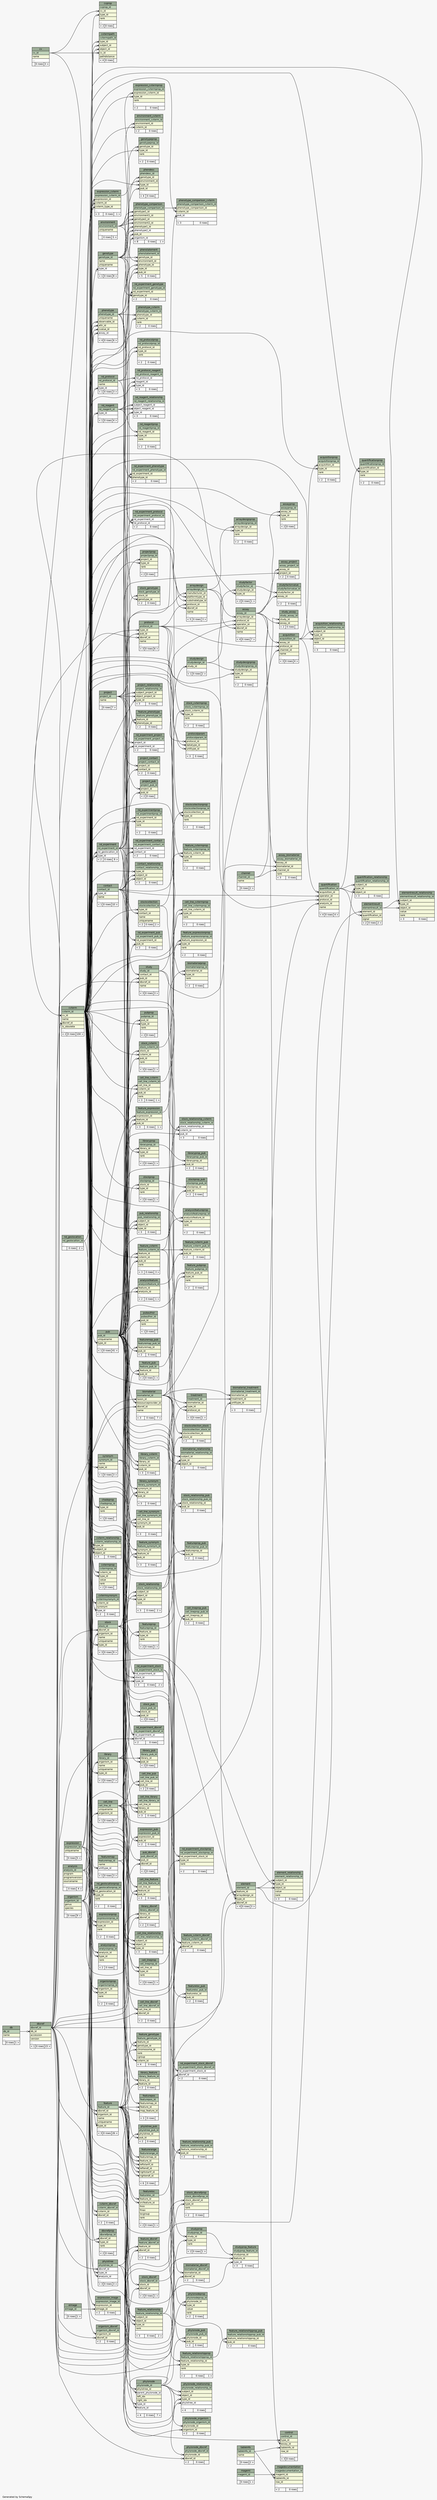 // dot 2.38.0 on Mac OS X 10.9.3
// SchemaSpy rev 590
digraph "compactRelationshipsDiagram" {
  graph [
    rankdir="RL"
    bgcolor="#f7f7f7"
    label="\nGenerated by SchemaSpy"
    labeljust="l"
    nodesep="0.18"
    ranksep="0.46"
    fontname="Helvetica"
    fontsize="11"
  ];
  node [
    fontname="Helvetica"
    fontsize="11"
    shape="plaintext"
  ];
  edge [
    arrowsize="0.8"
  ];
  "acquisition" [
    label=<
    <TABLE BORDER="0" CELLBORDER="1" CELLSPACING="0" BGCOLOR="#ffffff">
      <TR><TD COLSPAN="3" BGCOLOR="#9bab96" ALIGN="CENTER">acquisition</TD></TR>
      <TR><TD PORT="acquisition_id" COLSPAN="3" BGCOLOR="#bed1b8" ALIGN="LEFT">acquisition_id</TD></TR>
      <TR><TD PORT="assay_id" COLSPAN="3" BGCOLOR="#f4f7da" ALIGN="LEFT">assay_id</TD></TR>
      <TR><TD PORT="protocol_id" COLSPAN="3" BGCOLOR="#f4f7da" ALIGN="LEFT">protocol_id</TD></TR>
      <TR><TD PORT="channel_id" COLSPAN="3" BGCOLOR="#f4f7da" ALIGN="LEFT">channel_id</TD></TR>
      <TR><TD PORT="name" COLSPAN="3" BGCOLOR="#f4f7da" ALIGN="LEFT">name</TD></TR>
      <TR><TD PORT="elipses" COLSPAN="3" ALIGN="LEFT">...</TD></TR>
      <TR><TD ALIGN="LEFT" BGCOLOR="#f7f7f7">&lt; 3</TD><TD ALIGN="RIGHT" BGCOLOR="#f7f7f7">0 rows</TD><TD ALIGN="RIGHT" BGCOLOR="#f7f7f7">4 &gt;</TD></TR>
    </TABLE>>
    URL="tables/acquisition.html"
    tooltip="acquisition"
  ];
  "acquisition_relationship" [
    label=<
    <TABLE BORDER="0" CELLBORDER="1" CELLSPACING="0" BGCOLOR="#ffffff">
      <TR><TD COLSPAN="3" BGCOLOR="#9bab96" ALIGN="CENTER">acquisition_relationship</TD></TR>
      <TR><TD PORT="acquisition_relationship_id" COLSPAN="3" BGCOLOR="#bed1b8" ALIGN="LEFT">acquisition_relationship_id</TD></TR>
      <TR><TD PORT="subject_id" COLSPAN="3" BGCOLOR="#f4f7da" ALIGN="LEFT">subject_id</TD></TR>
      <TR><TD PORT="type_id" COLSPAN="3" BGCOLOR="#f4f7da" ALIGN="LEFT">type_id</TD></TR>
      <TR><TD PORT="object_id" COLSPAN="3" BGCOLOR="#f4f7da" ALIGN="LEFT">object_id</TD></TR>
      <TR><TD PORT="rank" COLSPAN="3" BGCOLOR="#f4f7da" ALIGN="LEFT">rank</TD></TR>
      <TR><TD PORT="elipses" COLSPAN="3" ALIGN="LEFT">...</TD></TR>
      <TR><TD ALIGN="LEFT" BGCOLOR="#f7f7f7">&lt; 3</TD><TD ALIGN="RIGHT" BGCOLOR="#f7f7f7">0 rows</TD><TD ALIGN="RIGHT" BGCOLOR="#f7f7f7">  </TD></TR>
    </TABLE>>
    URL="tables/acquisition_relationship.html"
    tooltip="acquisition_relationship"
  ];
  "acquisitionprop" [
    label=<
    <TABLE BORDER="0" CELLBORDER="1" CELLSPACING="0" BGCOLOR="#ffffff">
      <TR><TD COLSPAN="3" BGCOLOR="#9bab96" ALIGN="CENTER">acquisitionprop</TD></TR>
      <TR><TD PORT="acquisitionprop_id" COLSPAN="3" BGCOLOR="#bed1b8" ALIGN="LEFT">acquisitionprop_id</TD></TR>
      <TR><TD PORT="acquisition_id" COLSPAN="3" BGCOLOR="#f4f7da" ALIGN="LEFT">acquisition_id</TD></TR>
      <TR><TD PORT="type_id" COLSPAN="3" BGCOLOR="#f4f7da" ALIGN="LEFT">type_id</TD></TR>
      <TR><TD PORT="rank" COLSPAN="3" BGCOLOR="#f4f7da" ALIGN="LEFT">rank</TD></TR>
      <TR><TD PORT="elipses" COLSPAN="3" ALIGN="LEFT">...</TD></TR>
      <TR><TD ALIGN="LEFT" BGCOLOR="#f7f7f7">&lt; 2</TD><TD ALIGN="RIGHT" BGCOLOR="#f7f7f7">0 rows</TD><TD ALIGN="RIGHT" BGCOLOR="#f7f7f7">  </TD></TR>
    </TABLE>>
    URL="tables/acquisitionprop.html"
    tooltip="acquisitionprop"
  ];
  "analysis" [
    label=<
    <TABLE BORDER="0" CELLBORDER="1" CELLSPACING="0" BGCOLOR="#ffffff">
      <TR><TD COLSPAN="3" BGCOLOR="#9bab96" ALIGN="CENTER">analysis</TD></TR>
      <TR><TD PORT="analysis_id" COLSPAN="3" BGCOLOR="#bed1b8" ALIGN="LEFT">analysis_id</TD></TR>
      <TR><TD PORT="program" COLSPAN="3" BGCOLOR="#f4f7da" ALIGN="LEFT">program</TD></TR>
      <TR><TD PORT="programversion" COLSPAN="3" BGCOLOR="#f4f7da" ALIGN="LEFT">programversion</TD></TR>
      <TR><TD PORT="sourcename" COLSPAN="3" BGCOLOR="#f4f7da" ALIGN="LEFT">sourcename</TD></TR>
      <TR><TD PORT="elipses" COLSPAN="3" ALIGN="LEFT">...</TD></TR>
      <TR><TD ALIGN="LEFT" BGCOLOR="#f7f7f7">  </TD><TD ALIGN="RIGHT" BGCOLOR="#f7f7f7">0 rows</TD><TD ALIGN="RIGHT" BGCOLOR="#f7f7f7">4 &gt;</TD></TR>
    </TABLE>>
    URL="tables/analysis.html"
    tooltip="analysis"
  ];
  "analysisfeature" [
    label=<
    <TABLE BORDER="0" CELLBORDER="1" CELLSPACING="0" BGCOLOR="#ffffff">
      <TR><TD COLSPAN="3" BGCOLOR="#9bab96" ALIGN="CENTER">analysisfeature</TD></TR>
      <TR><TD PORT="analysisfeature_id" COLSPAN="3" BGCOLOR="#bed1b8" ALIGN="LEFT">analysisfeature_id</TD></TR>
      <TR><TD PORT="feature_id" COLSPAN="3" BGCOLOR="#f4f7da" ALIGN="LEFT">feature_id</TD></TR>
      <TR><TD PORT="analysis_id" COLSPAN="3" BGCOLOR="#f4f7da" ALIGN="LEFT">analysis_id</TD></TR>
      <TR><TD PORT="elipses" COLSPAN="3" ALIGN="LEFT">...</TD></TR>
      <TR><TD ALIGN="LEFT" BGCOLOR="#f7f7f7">&lt; 2</TD><TD ALIGN="RIGHT" BGCOLOR="#f7f7f7">0 rows</TD><TD ALIGN="RIGHT" BGCOLOR="#f7f7f7">1 &gt;</TD></TR>
    </TABLE>>
    URL="tables/analysisfeature.html"
    tooltip="analysisfeature"
  ];
  "analysisfeatureprop" [
    label=<
    <TABLE BORDER="0" CELLBORDER="1" CELLSPACING="0" BGCOLOR="#ffffff">
      <TR><TD COLSPAN="3" BGCOLOR="#9bab96" ALIGN="CENTER">analysisfeatureprop</TD></TR>
      <TR><TD PORT="analysisfeatureprop_id" COLSPAN="3" BGCOLOR="#bed1b8" ALIGN="LEFT">analysisfeatureprop_id</TD></TR>
      <TR><TD PORT="analysisfeature_id" COLSPAN="3" BGCOLOR="#f4f7da" ALIGN="LEFT">analysisfeature_id</TD></TR>
      <TR><TD PORT="type_id" COLSPAN="3" BGCOLOR="#f4f7da" ALIGN="LEFT">type_id</TD></TR>
      <TR><TD PORT="rank" COLSPAN="3" BGCOLOR="#f4f7da" ALIGN="LEFT">rank</TD></TR>
      <TR><TD PORT="elipses" COLSPAN="3" ALIGN="LEFT">...</TD></TR>
      <TR><TD ALIGN="LEFT" BGCOLOR="#f7f7f7">&lt; 2</TD><TD ALIGN="RIGHT" BGCOLOR="#f7f7f7">0 rows</TD><TD ALIGN="RIGHT" BGCOLOR="#f7f7f7">  </TD></TR>
    </TABLE>>
    URL="tables/analysisfeatureprop.html"
    tooltip="analysisfeatureprop"
  ];
  "analysisprop" [
    label=<
    <TABLE BORDER="0" CELLBORDER="1" CELLSPACING="0" BGCOLOR="#ffffff">
      <TR><TD COLSPAN="3" BGCOLOR="#9bab96" ALIGN="CENTER">analysisprop</TD></TR>
      <TR><TD PORT="analysisprop_id" COLSPAN="3" BGCOLOR="#bed1b8" ALIGN="LEFT">analysisprop_id</TD></TR>
      <TR><TD PORT="analysis_id" COLSPAN="3" BGCOLOR="#f4f7da" ALIGN="LEFT">analysis_id</TD></TR>
      <TR><TD PORT="type_id" COLSPAN="3" BGCOLOR="#f4f7da" ALIGN="LEFT">type_id</TD></TR>
      <TR><TD PORT="rank" COLSPAN="3" BGCOLOR="#f4f7da" ALIGN="LEFT">rank</TD></TR>
      <TR><TD PORT="elipses" COLSPAN="3" ALIGN="LEFT">...</TD></TR>
      <TR><TD ALIGN="LEFT" BGCOLOR="#f7f7f7">&lt; 2</TD><TD ALIGN="RIGHT" BGCOLOR="#f7f7f7">0 rows</TD><TD ALIGN="RIGHT" BGCOLOR="#f7f7f7">  </TD></TR>
    </TABLE>>
    URL="tables/analysisprop.html"
    tooltip="analysisprop"
  ];
  "arraydesign" [
    label=<
    <TABLE BORDER="0" CELLBORDER="1" CELLSPACING="0" BGCOLOR="#ffffff">
      <TR><TD COLSPAN="3" BGCOLOR="#9bab96" ALIGN="CENTER">arraydesign</TD></TR>
      <TR><TD PORT="arraydesign_id" COLSPAN="3" BGCOLOR="#bed1b8" ALIGN="LEFT">arraydesign_id</TD></TR>
      <TR><TD PORT="manufacturer_id" COLSPAN="3" BGCOLOR="#f4f7da" ALIGN="LEFT">manufacturer_id</TD></TR>
      <TR><TD PORT="platformtype_id" COLSPAN="3" BGCOLOR="#f4f7da" ALIGN="LEFT">platformtype_id</TD></TR>
      <TR><TD PORT="substratetype_id" COLSPAN="3" BGCOLOR="#f4f7da" ALIGN="LEFT">substratetype_id</TD></TR>
      <TR><TD PORT="protocol_id" COLSPAN="3" BGCOLOR="#f4f7da" ALIGN="LEFT">protocol_id</TD></TR>
      <TR><TD PORT="dbxref_id" COLSPAN="3" BGCOLOR="#f4f7da" ALIGN="LEFT">dbxref_id</TD></TR>
      <TR><TD PORT="name" COLSPAN="3" BGCOLOR="#f4f7da" ALIGN="LEFT">name</TD></TR>
      <TR><TD PORT="elipses" COLSPAN="3" ALIGN="LEFT">...</TD></TR>
      <TR><TD ALIGN="LEFT" BGCOLOR="#f7f7f7">&lt; 5</TD><TD ALIGN="RIGHT" BGCOLOR="#f7f7f7">0 rows</TD><TD ALIGN="RIGHT" BGCOLOR="#f7f7f7">3 &gt;</TD></TR>
    </TABLE>>
    URL="tables/arraydesign.html"
    tooltip="arraydesign"
  ];
  "arraydesignprop" [
    label=<
    <TABLE BORDER="0" CELLBORDER="1" CELLSPACING="0" BGCOLOR="#ffffff">
      <TR><TD COLSPAN="3" BGCOLOR="#9bab96" ALIGN="CENTER">arraydesignprop</TD></TR>
      <TR><TD PORT="arraydesignprop_id" COLSPAN="3" BGCOLOR="#bed1b8" ALIGN="LEFT">arraydesignprop_id</TD></TR>
      <TR><TD PORT="arraydesign_id" COLSPAN="3" BGCOLOR="#f4f7da" ALIGN="LEFT">arraydesign_id</TD></TR>
      <TR><TD PORT="type_id" COLSPAN="3" BGCOLOR="#f4f7da" ALIGN="LEFT">type_id</TD></TR>
      <TR><TD PORT="rank" COLSPAN="3" BGCOLOR="#f4f7da" ALIGN="LEFT">rank</TD></TR>
      <TR><TD PORT="elipses" COLSPAN="3" ALIGN="LEFT">...</TD></TR>
      <TR><TD ALIGN="LEFT" BGCOLOR="#f7f7f7">&lt; 2</TD><TD ALIGN="RIGHT" BGCOLOR="#f7f7f7">0 rows</TD><TD ALIGN="RIGHT" BGCOLOR="#f7f7f7">  </TD></TR>
    </TABLE>>
    URL="tables/arraydesignprop.html"
    tooltip="arraydesignprop"
  ];
  "assay" [
    label=<
    <TABLE BORDER="0" CELLBORDER="1" CELLSPACING="0" BGCOLOR="#ffffff">
      <TR><TD COLSPAN="3" BGCOLOR="#9bab96" ALIGN="CENTER">assay</TD></TR>
      <TR><TD PORT="assay_id" COLSPAN="3" BGCOLOR="#bed1b8" ALIGN="LEFT">assay_id</TD></TR>
      <TR><TD PORT="arraydesign_id" COLSPAN="3" BGCOLOR="#f4f7da" ALIGN="LEFT">arraydesign_id</TD></TR>
      <TR><TD PORT="protocol_id" COLSPAN="3" BGCOLOR="#f4f7da" ALIGN="LEFT">protocol_id</TD></TR>
      <TR><TD PORT="operator_id" COLSPAN="3" BGCOLOR="#f4f7da" ALIGN="LEFT">operator_id</TD></TR>
      <TR><TD PORT="dbxref_id" COLSPAN="3" BGCOLOR="#f4f7da" ALIGN="LEFT">dbxref_id</TD></TR>
      <TR><TD PORT="name" COLSPAN="3" BGCOLOR="#f4f7da" ALIGN="LEFT">name</TD></TR>
      <TR><TD PORT="elipses" COLSPAN="3" ALIGN="LEFT">...</TD></TR>
      <TR><TD ALIGN="LEFT" BGCOLOR="#f7f7f7">&lt; 4</TD><TD ALIGN="RIGHT" BGCOLOR="#f7f7f7">0 rows</TD><TD ALIGN="RIGHT" BGCOLOR="#f7f7f7">7 &gt;</TD></TR>
    </TABLE>>
    URL="tables/assay.html"
    tooltip="assay"
  ];
  "assay_biomaterial" [
    label=<
    <TABLE BORDER="0" CELLBORDER="1" CELLSPACING="0" BGCOLOR="#ffffff">
      <TR><TD COLSPAN="3" BGCOLOR="#9bab96" ALIGN="CENTER">assay_biomaterial</TD></TR>
      <TR><TD PORT="assay_biomaterial_id" COLSPAN="3" BGCOLOR="#bed1b8" ALIGN="LEFT">assay_biomaterial_id</TD></TR>
      <TR><TD PORT="assay_id" COLSPAN="3" BGCOLOR="#f4f7da" ALIGN="LEFT">assay_id</TD></TR>
      <TR><TD PORT="biomaterial_id" COLSPAN="3" BGCOLOR="#f4f7da" ALIGN="LEFT">biomaterial_id</TD></TR>
      <TR><TD PORT="channel_id" COLSPAN="3" BGCOLOR="#f4f7da" ALIGN="LEFT">channel_id</TD></TR>
      <TR><TD PORT="rank" COLSPAN="3" BGCOLOR="#f4f7da" ALIGN="LEFT">rank</TD></TR>
      <TR><TD ALIGN="LEFT" BGCOLOR="#f7f7f7">&lt; 3</TD><TD ALIGN="RIGHT" BGCOLOR="#f7f7f7">0 rows</TD><TD ALIGN="RIGHT" BGCOLOR="#f7f7f7">  </TD></TR>
    </TABLE>>
    URL="tables/assay_biomaterial.html"
    tooltip="assay_biomaterial"
  ];
  "assay_project" [
    label=<
    <TABLE BORDER="0" CELLBORDER="1" CELLSPACING="0" BGCOLOR="#ffffff">
      <TR><TD COLSPAN="3" BGCOLOR="#9bab96" ALIGN="CENTER">assay_project</TD></TR>
      <TR><TD PORT="assay_project_id" COLSPAN="3" BGCOLOR="#bed1b8" ALIGN="LEFT">assay_project_id</TD></TR>
      <TR><TD PORT="assay_id" COLSPAN="3" BGCOLOR="#f4f7da" ALIGN="LEFT">assay_id</TD></TR>
      <TR><TD PORT="project_id" COLSPAN="3" BGCOLOR="#f4f7da" ALIGN="LEFT">project_id</TD></TR>
      <TR><TD ALIGN="LEFT" BGCOLOR="#f7f7f7">&lt; 2</TD><TD ALIGN="RIGHT" BGCOLOR="#f7f7f7">0 rows</TD><TD ALIGN="RIGHT" BGCOLOR="#f7f7f7">  </TD></TR>
    </TABLE>>
    URL="tables/assay_project.html"
    tooltip="assay_project"
  ];
  "assayprop" [
    label=<
    <TABLE BORDER="0" CELLBORDER="1" CELLSPACING="0" BGCOLOR="#ffffff">
      <TR><TD COLSPAN="3" BGCOLOR="#9bab96" ALIGN="CENTER">assayprop</TD></TR>
      <TR><TD PORT="assayprop_id" COLSPAN="3" BGCOLOR="#bed1b8" ALIGN="LEFT">assayprop_id</TD></TR>
      <TR><TD PORT="assay_id" COLSPAN="3" BGCOLOR="#f4f7da" ALIGN="LEFT">assay_id</TD></TR>
      <TR><TD PORT="type_id" COLSPAN="3" BGCOLOR="#f4f7da" ALIGN="LEFT">type_id</TD></TR>
      <TR><TD PORT="rank" COLSPAN="3" BGCOLOR="#f4f7da" ALIGN="LEFT">rank</TD></TR>
      <TR><TD PORT="elipses" COLSPAN="3" ALIGN="LEFT">...</TD></TR>
      <TR><TD ALIGN="LEFT" BGCOLOR="#f7f7f7">&lt; 2</TD><TD ALIGN="RIGHT" BGCOLOR="#f7f7f7">0 rows</TD><TD ALIGN="RIGHT" BGCOLOR="#f7f7f7">  </TD></TR>
    </TABLE>>
    URL="tables/assayprop.html"
    tooltip="assayprop"
  ];
  "biomaterial" [
    label=<
    <TABLE BORDER="0" CELLBORDER="1" CELLSPACING="0" BGCOLOR="#ffffff">
      <TR><TD COLSPAN="3" BGCOLOR="#9bab96" ALIGN="CENTER">biomaterial</TD></TR>
      <TR><TD PORT="biomaterial_id" COLSPAN="3" BGCOLOR="#bed1b8" ALIGN="LEFT">biomaterial_id</TD></TR>
      <TR><TD PORT="taxon_id" COLSPAN="3" BGCOLOR="#f4f7da" ALIGN="LEFT">taxon_id</TD></TR>
      <TR><TD PORT="biosourceprovider_id" COLSPAN="3" BGCOLOR="#f4f7da" ALIGN="LEFT">biosourceprovider_id</TD></TR>
      <TR><TD PORT="dbxref_id" COLSPAN="3" BGCOLOR="#f4f7da" ALIGN="LEFT">dbxref_id</TD></TR>
      <TR><TD PORT="name" COLSPAN="3" BGCOLOR="#f4f7da" ALIGN="LEFT">name</TD></TR>
      <TR><TD PORT="elipses" COLSPAN="3" ALIGN="LEFT">...</TD></TR>
      <TR><TD ALIGN="LEFT" BGCOLOR="#f7f7f7">&lt; 3</TD><TD ALIGN="RIGHT" BGCOLOR="#f7f7f7">0 rows</TD><TD ALIGN="RIGHT" BGCOLOR="#f7f7f7">7 &gt;</TD></TR>
    </TABLE>>
    URL="tables/biomaterial.html"
    tooltip="biomaterial"
  ];
  "biomaterial_dbxref" [
    label=<
    <TABLE BORDER="0" CELLBORDER="1" CELLSPACING="0" BGCOLOR="#ffffff">
      <TR><TD COLSPAN="3" BGCOLOR="#9bab96" ALIGN="CENTER">biomaterial_dbxref</TD></TR>
      <TR><TD PORT="biomaterial_dbxref_id" COLSPAN="3" BGCOLOR="#bed1b8" ALIGN="LEFT">biomaterial_dbxref_id</TD></TR>
      <TR><TD PORT="biomaterial_id" COLSPAN="3" BGCOLOR="#f4f7da" ALIGN="LEFT">biomaterial_id</TD></TR>
      <TR><TD PORT="dbxref_id" COLSPAN="3" BGCOLOR="#f4f7da" ALIGN="LEFT">dbxref_id</TD></TR>
      <TR><TD ALIGN="LEFT" BGCOLOR="#f7f7f7">&lt; 2</TD><TD ALIGN="RIGHT" BGCOLOR="#f7f7f7">0 rows</TD><TD ALIGN="RIGHT" BGCOLOR="#f7f7f7">  </TD></TR>
    </TABLE>>
    URL="tables/biomaterial_dbxref.html"
    tooltip="biomaterial_dbxref"
  ];
  "biomaterial_relationship" [
    label=<
    <TABLE BORDER="0" CELLBORDER="1" CELLSPACING="0" BGCOLOR="#ffffff">
      <TR><TD COLSPAN="3" BGCOLOR="#9bab96" ALIGN="CENTER">biomaterial_relationship</TD></TR>
      <TR><TD PORT="biomaterial_relationship_id" COLSPAN="3" BGCOLOR="#bed1b8" ALIGN="LEFT">biomaterial_relationship_id</TD></TR>
      <TR><TD PORT="subject_id" COLSPAN="3" BGCOLOR="#f4f7da" ALIGN="LEFT">subject_id</TD></TR>
      <TR><TD PORT="type_id" COLSPAN="3" BGCOLOR="#f4f7da" ALIGN="LEFT">type_id</TD></TR>
      <TR><TD PORT="object_id" COLSPAN="3" BGCOLOR="#f4f7da" ALIGN="LEFT">object_id</TD></TR>
      <TR><TD ALIGN="LEFT" BGCOLOR="#f7f7f7">&lt; 3</TD><TD ALIGN="RIGHT" BGCOLOR="#f7f7f7">0 rows</TD><TD ALIGN="RIGHT" BGCOLOR="#f7f7f7">  </TD></TR>
    </TABLE>>
    URL="tables/biomaterial_relationship.html"
    tooltip="biomaterial_relationship"
  ];
  "biomaterial_treatment" [
    label=<
    <TABLE BORDER="0" CELLBORDER="1" CELLSPACING="0" BGCOLOR="#ffffff">
      <TR><TD COLSPAN="3" BGCOLOR="#9bab96" ALIGN="CENTER">biomaterial_treatment</TD></TR>
      <TR><TD PORT="biomaterial_treatment_id" COLSPAN="3" BGCOLOR="#bed1b8" ALIGN="LEFT">biomaterial_treatment_id</TD></TR>
      <TR><TD PORT="biomaterial_id" COLSPAN="3" BGCOLOR="#f4f7da" ALIGN="LEFT">biomaterial_id</TD></TR>
      <TR><TD PORT="treatment_id" COLSPAN="3" BGCOLOR="#f4f7da" ALIGN="LEFT">treatment_id</TD></TR>
      <TR><TD PORT="unittype_id" COLSPAN="3" BGCOLOR="#f4f7da" ALIGN="LEFT">unittype_id</TD></TR>
      <TR><TD PORT="elipses" COLSPAN="3" ALIGN="LEFT">...</TD></TR>
      <TR><TD ALIGN="LEFT" BGCOLOR="#f7f7f7">&lt; 3</TD><TD ALIGN="RIGHT" BGCOLOR="#f7f7f7">0 rows</TD><TD ALIGN="RIGHT" BGCOLOR="#f7f7f7">  </TD></TR>
    </TABLE>>
    URL="tables/biomaterial_treatment.html"
    tooltip="biomaterial_treatment"
  ];
  "biomaterialprop" [
    label=<
    <TABLE BORDER="0" CELLBORDER="1" CELLSPACING="0" BGCOLOR="#ffffff">
      <TR><TD COLSPAN="3" BGCOLOR="#9bab96" ALIGN="CENTER">biomaterialprop</TD></TR>
      <TR><TD PORT="biomaterialprop_id" COLSPAN="3" BGCOLOR="#bed1b8" ALIGN="LEFT">biomaterialprop_id</TD></TR>
      <TR><TD PORT="biomaterial_id" COLSPAN="3" BGCOLOR="#f4f7da" ALIGN="LEFT">biomaterial_id</TD></TR>
      <TR><TD PORT="type_id" COLSPAN="3" BGCOLOR="#f4f7da" ALIGN="LEFT">type_id</TD></TR>
      <TR><TD PORT="rank" COLSPAN="3" BGCOLOR="#f4f7da" ALIGN="LEFT">rank</TD></TR>
      <TR><TD PORT="elipses" COLSPAN="3" ALIGN="LEFT">...</TD></TR>
      <TR><TD ALIGN="LEFT" BGCOLOR="#f7f7f7">&lt; 2</TD><TD ALIGN="RIGHT" BGCOLOR="#f7f7f7">0 rows</TD><TD ALIGN="RIGHT" BGCOLOR="#f7f7f7">  </TD></TR>
    </TABLE>>
    URL="tables/biomaterialprop.html"
    tooltip="biomaterialprop"
  ];
  "cell_line" [
    label=<
    <TABLE BORDER="0" CELLBORDER="1" CELLSPACING="0" BGCOLOR="#ffffff">
      <TR><TD COLSPAN="3" BGCOLOR="#9bab96" ALIGN="CENTER">cell_line</TD></TR>
      <TR><TD PORT="cell_line_id" COLSPAN="3" BGCOLOR="#bed1b8" ALIGN="LEFT">cell_line_id</TD></TR>
      <TR><TD PORT="uniquename" COLSPAN="3" BGCOLOR="#f4f7da" ALIGN="LEFT">uniquename</TD></TR>
      <TR><TD PORT="organism_id" COLSPAN="3" BGCOLOR="#f4f7da" ALIGN="LEFT">organism_id</TD></TR>
      <TR><TD PORT="elipses" COLSPAN="3" ALIGN="LEFT">...</TD></TR>
      <TR><TD ALIGN="LEFT" BGCOLOR="#f7f7f7">&lt; 1</TD><TD ALIGN="RIGHT" BGCOLOR="#f7f7f7">0 rows</TD><TD ALIGN="RIGHT" BGCOLOR="#f7f7f7">9 &gt;</TD></TR>
    </TABLE>>
    URL="tables/cell_line.html"
    tooltip="cell_line"
  ];
  "cell_line_cvterm" [
    label=<
    <TABLE BORDER="0" CELLBORDER="1" CELLSPACING="0" BGCOLOR="#ffffff">
      <TR><TD COLSPAN="3" BGCOLOR="#9bab96" ALIGN="CENTER">cell_line_cvterm</TD></TR>
      <TR><TD PORT="cell_line_cvterm_id" COLSPAN="3" BGCOLOR="#bed1b8" ALIGN="LEFT">cell_line_cvterm_id</TD></TR>
      <TR><TD PORT="cell_line_id" COLSPAN="3" BGCOLOR="#f4f7da" ALIGN="LEFT">cell_line_id</TD></TR>
      <TR><TD PORT="cvterm_id" COLSPAN="3" BGCOLOR="#f4f7da" ALIGN="LEFT">cvterm_id</TD></TR>
      <TR><TD PORT="pub_id" COLSPAN="3" BGCOLOR="#f4f7da" ALIGN="LEFT">pub_id</TD></TR>
      <TR><TD PORT="rank" COLSPAN="3" BGCOLOR="#f4f7da" ALIGN="LEFT">rank</TD></TR>
      <TR><TD ALIGN="LEFT" BGCOLOR="#f7f7f7">&lt; 3</TD><TD ALIGN="RIGHT" BGCOLOR="#f7f7f7">0 rows</TD><TD ALIGN="RIGHT" BGCOLOR="#f7f7f7">1 &gt;</TD></TR>
    </TABLE>>
    URL="tables/cell_line_cvterm.html"
    tooltip="cell_line_cvterm"
  ];
  "cell_line_cvtermprop" [
    label=<
    <TABLE BORDER="0" CELLBORDER="1" CELLSPACING="0" BGCOLOR="#ffffff">
      <TR><TD COLSPAN="3" BGCOLOR="#9bab96" ALIGN="CENTER">cell_line_cvtermprop</TD></TR>
      <TR><TD PORT="cell_line_cvtermprop_id" COLSPAN="3" BGCOLOR="#bed1b8" ALIGN="LEFT">cell_line_cvtermprop_id</TD></TR>
      <TR><TD PORT="cell_line_cvterm_id" COLSPAN="3" BGCOLOR="#f4f7da" ALIGN="LEFT">cell_line_cvterm_id</TD></TR>
      <TR><TD PORT="type_id" COLSPAN="3" BGCOLOR="#f4f7da" ALIGN="LEFT">type_id</TD></TR>
      <TR><TD PORT="rank" COLSPAN="3" BGCOLOR="#f4f7da" ALIGN="LEFT">rank</TD></TR>
      <TR><TD PORT="elipses" COLSPAN="3" ALIGN="LEFT">...</TD></TR>
      <TR><TD ALIGN="LEFT" BGCOLOR="#f7f7f7">&lt; 2</TD><TD ALIGN="RIGHT" BGCOLOR="#f7f7f7">0 rows</TD><TD ALIGN="RIGHT" BGCOLOR="#f7f7f7">  </TD></TR>
    </TABLE>>
    URL="tables/cell_line_cvtermprop.html"
    tooltip="cell_line_cvtermprop"
  ];
  "cell_line_dbxref" [
    label=<
    <TABLE BORDER="0" CELLBORDER="1" CELLSPACING="0" BGCOLOR="#ffffff">
      <TR><TD COLSPAN="3" BGCOLOR="#9bab96" ALIGN="CENTER">cell_line_dbxref</TD></TR>
      <TR><TD PORT="cell_line_dbxref_id" COLSPAN="3" BGCOLOR="#bed1b8" ALIGN="LEFT">cell_line_dbxref_id</TD></TR>
      <TR><TD PORT="cell_line_id" COLSPAN="3" BGCOLOR="#f4f7da" ALIGN="LEFT">cell_line_id</TD></TR>
      <TR><TD PORT="dbxref_id" COLSPAN="3" BGCOLOR="#f4f7da" ALIGN="LEFT">dbxref_id</TD></TR>
      <TR><TD PORT="elipses" COLSPAN="3" ALIGN="LEFT">...</TD></TR>
      <TR><TD ALIGN="LEFT" BGCOLOR="#f7f7f7">&lt; 2</TD><TD ALIGN="RIGHT" BGCOLOR="#f7f7f7">0 rows</TD><TD ALIGN="RIGHT" BGCOLOR="#f7f7f7">  </TD></TR>
    </TABLE>>
    URL="tables/cell_line_dbxref.html"
    tooltip="cell_line_dbxref"
  ];
  "cell_line_feature" [
    label=<
    <TABLE BORDER="0" CELLBORDER="1" CELLSPACING="0" BGCOLOR="#ffffff">
      <TR><TD COLSPAN="3" BGCOLOR="#9bab96" ALIGN="CENTER">cell_line_feature</TD></TR>
      <TR><TD PORT="cell_line_feature_id" COLSPAN="3" BGCOLOR="#bed1b8" ALIGN="LEFT">cell_line_feature_id</TD></TR>
      <TR><TD PORT="cell_line_id" COLSPAN="3" BGCOLOR="#f4f7da" ALIGN="LEFT">cell_line_id</TD></TR>
      <TR><TD PORT="feature_id" COLSPAN="3" BGCOLOR="#f4f7da" ALIGN="LEFT">feature_id</TD></TR>
      <TR><TD PORT="pub_id" COLSPAN="3" BGCOLOR="#f4f7da" ALIGN="LEFT">pub_id</TD></TR>
      <TR><TD ALIGN="LEFT" BGCOLOR="#f7f7f7">&lt; 3</TD><TD ALIGN="RIGHT" BGCOLOR="#f7f7f7">0 rows</TD><TD ALIGN="RIGHT" BGCOLOR="#f7f7f7">  </TD></TR>
    </TABLE>>
    URL="tables/cell_line_feature.html"
    tooltip="cell_line_feature"
  ];
  "cell_line_library" [
    label=<
    <TABLE BORDER="0" CELLBORDER="1" CELLSPACING="0" BGCOLOR="#ffffff">
      <TR><TD COLSPAN="3" BGCOLOR="#9bab96" ALIGN="CENTER">cell_line_library</TD></TR>
      <TR><TD PORT="cell_line_library_id" COLSPAN="3" BGCOLOR="#bed1b8" ALIGN="LEFT">cell_line_library_id</TD></TR>
      <TR><TD PORT="cell_line_id" COLSPAN="3" BGCOLOR="#f4f7da" ALIGN="LEFT">cell_line_id</TD></TR>
      <TR><TD PORT="library_id" COLSPAN="3" BGCOLOR="#f4f7da" ALIGN="LEFT">library_id</TD></TR>
      <TR><TD PORT="pub_id" COLSPAN="3" BGCOLOR="#f4f7da" ALIGN="LEFT">pub_id</TD></TR>
      <TR><TD ALIGN="LEFT" BGCOLOR="#f7f7f7">&lt; 3</TD><TD ALIGN="RIGHT" BGCOLOR="#f7f7f7">0 rows</TD><TD ALIGN="RIGHT" BGCOLOR="#f7f7f7">  </TD></TR>
    </TABLE>>
    URL="tables/cell_line_library.html"
    tooltip="cell_line_library"
  ];
  "cell_line_pub" [
    label=<
    <TABLE BORDER="0" CELLBORDER="1" CELLSPACING="0" BGCOLOR="#ffffff">
      <TR><TD COLSPAN="3" BGCOLOR="#9bab96" ALIGN="CENTER">cell_line_pub</TD></TR>
      <TR><TD PORT="cell_line_pub_id" COLSPAN="3" BGCOLOR="#bed1b8" ALIGN="LEFT">cell_line_pub_id</TD></TR>
      <TR><TD PORT="cell_line_id" COLSPAN="3" BGCOLOR="#f4f7da" ALIGN="LEFT">cell_line_id</TD></TR>
      <TR><TD PORT="pub_id" COLSPAN="3" BGCOLOR="#f4f7da" ALIGN="LEFT">pub_id</TD></TR>
      <TR><TD ALIGN="LEFT" BGCOLOR="#f7f7f7">&lt; 2</TD><TD ALIGN="RIGHT" BGCOLOR="#f7f7f7">0 rows</TD><TD ALIGN="RIGHT" BGCOLOR="#f7f7f7">  </TD></TR>
    </TABLE>>
    URL="tables/cell_line_pub.html"
    tooltip="cell_line_pub"
  ];
  "cell_line_relationship" [
    label=<
    <TABLE BORDER="0" CELLBORDER="1" CELLSPACING="0" BGCOLOR="#ffffff">
      <TR><TD COLSPAN="3" BGCOLOR="#9bab96" ALIGN="CENTER">cell_line_relationship</TD></TR>
      <TR><TD PORT="cell_line_relationship_id" COLSPAN="3" BGCOLOR="#bed1b8" ALIGN="LEFT">cell_line_relationship_id</TD></TR>
      <TR><TD PORT="subject_id" COLSPAN="3" BGCOLOR="#f4f7da" ALIGN="LEFT">subject_id</TD></TR>
      <TR><TD PORT="object_id" COLSPAN="3" BGCOLOR="#f4f7da" ALIGN="LEFT">object_id</TD></TR>
      <TR><TD PORT="type_id" COLSPAN="3" BGCOLOR="#f4f7da" ALIGN="LEFT">type_id</TD></TR>
      <TR><TD ALIGN="LEFT" BGCOLOR="#f7f7f7">&lt; 3</TD><TD ALIGN="RIGHT" BGCOLOR="#f7f7f7">0 rows</TD><TD ALIGN="RIGHT" BGCOLOR="#f7f7f7">  </TD></TR>
    </TABLE>>
    URL="tables/cell_line_relationship.html"
    tooltip="cell_line_relationship"
  ];
  "cell_line_synonym" [
    label=<
    <TABLE BORDER="0" CELLBORDER="1" CELLSPACING="0" BGCOLOR="#ffffff">
      <TR><TD COLSPAN="3" BGCOLOR="#9bab96" ALIGN="CENTER">cell_line_synonym</TD></TR>
      <TR><TD PORT="cell_line_synonym_id" COLSPAN="3" BGCOLOR="#bed1b8" ALIGN="LEFT">cell_line_synonym_id</TD></TR>
      <TR><TD PORT="cell_line_id" COLSPAN="3" BGCOLOR="#f4f7da" ALIGN="LEFT">cell_line_id</TD></TR>
      <TR><TD PORT="synonym_id" COLSPAN="3" BGCOLOR="#f4f7da" ALIGN="LEFT">synonym_id</TD></TR>
      <TR><TD PORT="pub_id" COLSPAN="3" BGCOLOR="#f4f7da" ALIGN="LEFT">pub_id</TD></TR>
      <TR><TD PORT="elipses" COLSPAN="3" ALIGN="LEFT">...</TD></TR>
      <TR><TD ALIGN="LEFT" BGCOLOR="#f7f7f7">&lt; 3</TD><TD ALIGN="RIGHT" BGCOLOR="#f7f7f7">0 rows</TD><TD ALIGN="RIGHT" BGCOLOR="#f7f7f7">  </TD></TR>
    </TABLE>>
    URL="tables/cell_line_synonym.html"
    tooltip="cell_line_synonym"
  ];
  "cell_lineprop" [
    label=<
    <TABLE BORDER="0" CELLBORDER="1" CELLSPACING="0" BGCOLOR="#ffffff">
      <TR><TD COLSPAN="3" BGCOLOR="#9bab96" ALIGN="CENTER">cell_lineprop</TD></TR>
      <TR><TD PORT="cell_lineprop_id" COLSPAN="3" BGCOLOR="#bed1b8" ALIGN="LEFT">cell_lineprop_id</TD></TR>
      <TR><TD PORT="cell_line_id" COLSPAN="3" BGCOLOR="#f4f7da" ALIGN="LEFT">cell_line_id</TD></TR>
      <TR><TD PORT="type_id" COLSPAN="3" BGCOLOR="#f4f7da" ALIGN="LEFT">type_id</TD></TR>
      <TR><TD PORT="rank" COLSPAN="3" BGCOLOR="#f4f7da" ALIGN="LEFT">rank</TD></TR>
      <TR><TD PORT="elipses" COLSPAN="3" ALIGN="LEFT">...</TD></TR>
      <TR><TD ALIGN="LEFT" BGCOLOR="#f7f7f7">&lt; 2</TD><TD ALIGN="RIGHT" BGCOLOR="#f7f7f7">0 rows</TD><TD ALIGN="RIGHT" BGCOLOR="#f7f7f7">1 &gt;</TD></TR>
    </TABLE>>
    URL="tables/cell_lineprop.html"
    tooltip="cell_lineprop"
  ];
  "cell_lineprop_pub" [
    label=<
    <TABLE BORDER="0" CELLBORDER="1" CELLSPACING="0" BGCOLOR="#ffffff">
      <TR><TD COLSPAN="3" BGCOLOR="#9bab96" ALIGN="CENTER">cell_lineprop_pub</TD></TR>
      <TR><TD PORT="cell_lineprop_pub_id" COLSPAN="3" BGCOLOR="#bed1b8" ALIGN="LEFT">cell_lineprop_pub_id</TD></TR>
      <TR><TD PORT="cell_lineprop_id" COLSPAN="3" BGCOLOR="#f4f7da" ALIGN="LEFT">cell_lineprop_id</TD></TR>
      <TR><TD PORT="pub_id" COLSPAN="3" BGCOLOR="#f4f7da" ALIGN="LEFT">pub_id</TD></TR>
      <TR><TD ALIGN="LEFT" BGCOLOR="#f7f7f7">&lt; 2</TD><TD ALIGN="RIGHT" BGCOLOR="#f7f7f7">0 rows</TD><TD ALIGN="RIGHT" BGCOLOR="#f7f7f7">  </TD></TR>
    </TABLE>>
    URL="tables/cell_lineprop_pub.html"
    tooltip="cell_lineprop_pub"
  ];
  "chadoprop" [
    label=<
    <TABLE BORDER="0" CELLBORDER="1" CELLSPACING="0" BGCOLOR="#ffffff">
      <TR><TD COLSPAN="3" BGCOLOR="#9bab96" ALIGN="CENTER">chadoprop</TD></TR>
      <TR><TD PORT="chadoprop_id" COLSPAN="3" BGCOLOR="#bed1b8" ALIGN="LEFT">chadoprop_id</TD></TR>
      <TR><TD PORT="type_id" COLSPAN="3" BGCOLOR="#f4f7da" ALIGN="LEFT">type_id</TD></TR>
      <TR><TD PORT="rank" COLSPAN="3" BGCOLOR="#f4f7da" ALIGN="LEFT">rank</TD></TR>
      <TR><TD PORT="elipses" COLSPAN="3" ALIGN="LEFT">...</TD></TR>
      <TR><TD ALIGN="LEFT" BGCOLOR="#f7f7f7">&lt; 1</TD><TD ALIGN="RIGHT" BGCOLOR="#f7f7f7">0 rows</TD><TD ALIGN="RIGHT" BGCOLOR="#f7f7f7">  </TD></TR>
    </TABLE>>
    URL="tables/chadoprop.html"
    tooltip="chadoprop"
  ];
  "channel" [
    label=<
    <TABLE BORDER="0" CELLBORDER="1" CELLSPACING="0" BGCOLOR="#ffffff">
      <TR><TD COLSPAN="3" BGCOLOR="#9bab96" ALIGN="CENTER">channel</TD></TR>
      <TR><TD PORT="channel_id" COLSPAN="3" BGCOLOR="#bed1b8" ALIGN="LEFT">channel_id</TD></TR>
      <TR><TD PORT="name" COLSPAN="3" BGCOLOR="#f4f7da" ALIGN="LEFT">name</TD></TR>
      <TR><TD PORT="elipses" COLSPAN="3" ALIGN="LEFT">...</TD></TR>
      <TR><TD ALIGN="LEFT" BGCOLOR="#f7f7f7">  </TD><TD ALIGN="RIGHT" BGCOLOR="#f7f7f7">0 rows</TD><TD ALIGN="RIGHT" BGCOLOR="#f7f7f7">2 &gt;</TD></TR>
    </TABLE>>
    URL="tables/channel.html"
    tooltip="channel"
  ];
  "contact" [
    label=<
    <TABLE BORDER="0" CELLBORDER="1" CELLSPACING="0" BGCOLOR="#ffffff">
      <TR><TD COLSPAN="3" BGCOLOR="#9bab96" ALIGN="CENTER">contact</TD></TR>
      <TR><TD PORT="contact_id" COLSPAN="3" BGCOLOR="#bed1b8" ALIGN="LEFT">contact_id</TD></TR>
      <TR><TD PORT="type_id" COLSPAN="3" ALIGN="LEFT">type_id</TD></TR>
      <TR><TD PORT="name" COLSPAN="3" BGCOLOR="#f4f7da" ALIGN="LEFT">name</TD></TR>
      <TR><TD PORT="elipses" COLSPAN="3" ALIGN="LEFT">...</TD></TR>
      <TR><TD ALIGN="LEFT" BGCOLOR="#f7f7f7">&lt; 1</TD><TD ALIGN="RIGHT" BGCOLOR="#f7f7f7">0 rows</TD><TD ALIGN="RIGHT" BGCOLOR="#f7f7f7">10 &gt;</TD></TR>
    </TABLE>>
    URL="tables/contact.html"
    tooltip="contact"
  ];
  "contact_relationship" [
    label=<
    <TABLE BORDER="0" CELLBORDER="1" CELLSPACING="0" BGCOLOR="#ffffff">
      <TR><TD COLSPAN="3" BGCOLOR="#9bab96" ALIGN="CENTER">contact_relationship</TD></TR>
      <TR><TD PORT="contact_relationship_id" COLSPAN="3" BGCOLOR="#bed1b8" ALIGN="LEFT">contact_relationship_id</TD></TR>
      <TR><TD PORT="type_id" COLSPAN="3" BGCOLOR="#f4f7da" ALIGN="LEFT">type_id</TD></TR>
      <TR><TD PORT="subject_id" COLSPAN="3" BGCOLOR="#f4f7da" ALIGN="LEFT">subject_id</TD></TR>
      <TR><TD PORT="object_id" COLSPAN="3" BGCOLOR="#f4f7da" ALIGN="LEFT">object_id</TD></TR>
      <TR><TD ALIGN="LEFT" BGCOLOR="#f7f7f7">&lt; 3</TD><TD ALIGN="RIGHT" BGCOLOR="#f7f7f7">0 rows</TD><TD ALIGN="RIGHT" BGCOLOR="#f7f7f7">  </TD></TR>
    </TABLE>>
    URL="tables/contact_relationship.html"
    tooltip="contact_relationship"
  ];
  "control" [
    label=<
    <TABLE BORDER="0" CELLBORDER="1" CELLSPACING="0" BGCOLOR="#ffffff">
      <TR><TD COLSPAN="3" BGCOLOR="#9bab96" ALIGN="CENTER">control</TD></TR>
      <TR><TD PORT="control_id" COLSPAN="3" BGCOLOR="#bed1b8" ALIGN="LEFT">control_id</TD></TR>
      <TR><TD PORT="type_id" COLSPAN="3" BGCOLOR="#f4f7da" ALIGN="LEFT">type_id</TD></TR>
      <TR><TD PORT="assay_id" COLSPAN="3" BGCOLOR="#f4f7da" ALIGN="LEFT">assay_id</TD></TR>
      <TR><TD PORT="tableinfo_id" COLSPAN="3" BGCOLOR="#f4f7da" ALIGN="LEFT">tableinfo_id</TD></TR>
      <TR><TD PORT="row_id" COLSPAN="3" BGCOLOR="#f4f7da" ALIGN="LEFT">row_id</TD></TR>
      <TR><TD PORT="elipses" COLSPAN="3" ALIGN="LEFT">...</TD></TR>
      <TR><TD ALIGN="LEFT" BGCOLOR="#f7f7f7">&lt; 3</TD><TD ALIGN="RIGHT" BGCOLOR="#f7f7f7">0 rows</TD><TD ALIGN="RIGHT" BGCOLOR="#f7f7f7">  </TD></TR>
    </TABLE>>
    URL="tables/control.html"
    tooltip="control"
  ];
  "cv" [
    label=<
    <TABLE BORDER="0" CELLBORDER="1" CELLSPACING="0" BGCOLOR="#ffffff">
      <TR><TD COLSPAN="3" BGCOLOR="#9bab96" ALIGN="CENTER">cv</TD></TR>
      <TR><TD PORT="cv_id" COLSPAN="3" BGCOLOR="#bed1b8" ALIGN="LEFT">cv_id</TD></TR>
      <TR><TD PORT="name" COLSPAN="3" BGCOLOR="#f4f7da" ALIGN="LEFT">name</TD></TR>
      <TR><TD PORT="elipses" COLSPAN="3" ALIGN="LEFT">...</TD></TR>
      <TR><TD ALIGN="LEFT" BGCOLOR="#f7f7f7">  </TD><TD ALIGN="RIGHT" BGCOLOR="#f7f7f7">0 rows</TD><TD ALIGN="RIGHT" BGCOLOR="#f7f7f7">3 &gt;</TD></TR>
    </TABLE>>
    URL="tables/cv.html"
    tooltip="cv"
  ];
  "cvprop" [
    label=<
    <TABLE BORDER="0" CELLBORDER="1" CELLSPACING="0" BGCOLOR="#ffffff">
      <TR><TD COLSPAN="3" BGCOLOR="#9bab96" ALIGN="CENTER">cvprop</TD></TR>
      <TR><TD PORT="cvprop_id" COLSPAN="3" BGCOLOR="#bed1b8" ALIGN="LEFT">cvprop_id</TD></TR>
      <TR><TD PORT="cv_id" COLSPAN="3" BGCOLOR="#f4f7da" ALIGN="LEFT">cv_id</TD></TR>
      <TR><TD PORT="type_id" COLSPAN="3" BGCOLOR="#f4f7da" ALIGN="LEFT">type_id</TD></TR>
      <TR><TD PORT="rank" COLSPAN="3" BGCOLOR="#f4f7da" ALIGN="LEFT">rank</TD></TR>
      <TR><TD PORT="elipses" COLSPAN="3" ALIGN="LEFT">...</TD></TR>
      <TR><TD ALIGN="LEFT" BGCOLOR="#f7f7f7">&lt; 2</TD><TD ALIGN="RIGHT" BGCOLOR="#f7f7f7">0 rows</TD><TD ALIGN="RIGHT" BGCOLOR="#f7f7f7">  </TD></TR>
    </TABLE>>
    URL="tables/cvprop.html"
    tooltip="cvprop"
  ];
  "cvterm" [
    label=<
    <TABLE BORDER="0" CELLBORDER="1" CELLSPACING="0" BGCOLOR="#ffffff">
      <TR><TD COLSPAN="3" BGCOLOR="#9bab96" ALIGN="CENTER">cvterm</TD></TR>
      <TR><TD PORT="cvterm_id" COLSPAN="3" BGCOLOR="#bed1b8" ALIGN="LEFT">cvterm_id</TD></TR>
      <TR><TD PORT="cv_id" COLSPAN="3" BGCOLOR="#f4f7da" ALIGN="LEFT">cv_id</TD></TR>
      <TR><TD PORT="name" COLSPAN="3" BGCOLOR="#f4f7da" ALIGN="LEFT">name</TD></TR>
      <TR><TD PORT="dbxref_id" COLSPAN="3" BGCOLOR="#f4f7da" ALIGN="LEFT">dbxref_id</TD></TR>
      <TR><TD PORT="is_obsolete" COLSPAN="3" BGCOLOR="#f4f7da" ALIGN="LEFT">is_obsolete</TD></TR>
      <TR><TD PORT="elipses" COLSPAN="3" ALIGN="LEFT">...</TD></TR>
      <TR><TD ALIGN="LEFT" BGCOLOR="#f7f7f7">&lt; 2</TD><TD ALIGN="RIGHT" BGCOLOR="#f7f7f7">0 rows</TD><TD ALIGN="RIGHT" BGCOLOR="#f7f7f7">104 &gt;</TD></TR>
    </TABLE>>
    URL="tables/cvterm.html"
    tooltip="cvterm"
  ];
  "cvterm_dbxref" [
    label=<
    <TABLE BORDER="0" CELLBORDER="1" CELLSPACING="0" BGCOLOR="#ffffff">
      <TR><TD COLSPAN="3" BGCOLOR="#9bab96" ALIGN="CENTER">cvterm_dbxref</TD></TR>
      <TR><TD PORT="cvterm_dbxref_id" COLSPAN="3" BGCOLOR="#bed1b8" ALIGN="LEFT">cvterm_dbxref_id</TD></TR>
      <TR><TD PORT="cvterm_id" COLSPAN="3" BGCOLOR="#f4f7da" ALIGN="LEFT">cvterm_id</TD></TR>
      <TR><TD PORT="dbxref_id" COLSPAN="3" BGCOLOR="#f4f7da" ALIGN="LEFT">dbxref_id</TD></TR>
      <TR><TD PORT="elipses" COLSPAN="3" ALIGN="LEFT">...</TD></TR>
      <TR><TD ALIGN="LEFT" BGCOLOR="#f7f7f7">&lt; 2</TD><TD ALIGN="RIGHT" BGCOLOR="#f7f7f7">0 rows</TD><TD ALIGN="RIGHT" BGCOLOR="#f7f7f7">  </TD></TR>
    </TABLE>>
    URL="tables/cvterm_dbxref.html"
    tooltip="cvterm_dbxref"
  ];
  "cvterm_relationship" [
    label=<
    <TABLE BORDER="0" CELLBORDER="1" CELLSPACING="0" BGCOLOR="#ffffff">
      <TR><TD COLSPAN="3" BGCOLOR="#9bab96" ALIGN="CENTER">cvterm_relationship</TD></TR>
      <TR><TD PORT="cvterm_relationship_id" COLSPAN="3" BGCOLOR="#bed1b8" ALIGN="LEFT">cvterm_relationship_id</TD></TR>
      <TR><TD PORT="type_id" COLSPAN="3" BGCOLOR="#f4f7da" ALIGN="LEFT">type_id</TD></TR>
      <TR><TD PORT="subject_id" COLSPAN="3" BGCOLOR="#f4f7da" ALIGN="LEFT">subject_id</TD></TR>
      <TR><TD PORT="object_id" COLSPAN="3" BGCOLOR="#f4f7da" ALIGN="LEFT">object_id</TD></TR>
      <TR><TD ALIGN="LEFT" BGCOLOR="#f7f7f7">&lt; 3</TD><TD ALIGN="RIGHT" BGCOLOR="#f7f7f7">0 rows</TD><TD ALIGN="RIGHT" BGCOLOR="#f7f7f7">  </TD></TR>
    </TABLE>>
    URL="tables/cvterm_relationship.html"
    tooltip="cvterm_relationship"
  ];
  "cvtermpath" [
    label=<
    <TABLE BORDER="0" CELLBORDER="1" CELLSPACING="0" BGCOLOR="#ffffff">
      <TR><TD COLSPAN="3" BGCOLOR="#9bab96" ALIGN="CENTER">cvtermpath</TD></TR>
      <TR><TD PORT="cvtermpath_id" COLSPAN="3" BGCOLOR="#bed1b8" ALIGN="LEFT">cvtermpath_id</TD></TR>
      <TR><TD PORT="type_id" COLSPAN="3" BGCOLOR="#f4f7da" ALIGN="LEFT">type_id</TD></TR>
      <TR><TD PORT="subject_id" COLSPAN="3" BGCOLOR="#f4f7da" ALIGN="LEFT">subject_id</TD></TR>
      <TR><TD PORT="object_id" COLSPAN="3" BGCOLOR="#f4f7da" ALIGN="LEFT">object_id</TD></TR>
      <TR><TD PORT="cv_id" COLSPAN="3" BGCOLOR="#f4f7da" ALIGN="LEFT">cv_id</TD></TR>
      <TR><TD PORT="pathdistance" COLSPAN="3" BGCOLOR="#f4f7da" ALIGN="LEFT">pathdistance</TD></TR>
      <TR><TD ALIGN="LEFT" BGCOLOR="#f7f7f7">&lt; 4</TD><TD ALIGN="RIGHT" BGCOLOR="#f7f7f7">0 rows</TD><TD ALIGN="RIGHT" BGCOLOR="#f7f7f7">  </TD></TR>
    </TABLE>>
    URL="tables/cvtermpath.html"
    tooltip="cvtermpath"
  ];
  "cvtermprop" [
    label=<
    <TABLE BORDER="0" CELLBORDER="1" CELLSPACING="0" BGCOLOR="#ffffff">
      <TR><TD COLSPAN="3" BGCOLOR="#9bab96" ALIGN="CENTER">cvtermprop</TD></TR>
      <TR><TD PORT="cvtermprop_id" COLSPAN="3" BGCOLOR="#bed1b8" ALIGN="LEFT">cvtermprop_id</TD></TR>
      <TR><TD PORT="cvterm_id" COLSPAN="3" BGCOLOR="#f4f7da" ALIGN="LEFT">cvterm_id</TD></TR>
      <TR><TD PORT="type_id" COLSPAN="3" BGCOLOR="#f4f7da" ALIGN="LEFT">type_id</TD></TR>
      <TR><TD PORT="value" COLSPAN="3" BGCOLOR="#f4f7da" ALIGN="LEFT">value</TD></TR>
      <TR><TD PORT="rank" COLSPAN="3" BGCOLOR="#f4f7da" ALIGN="LEFT">rank</TD></TR>
      <TR><TD ALIGN="LEFT" BGCOLOR="#f7f7f7">&lt; 2</TD><TD ALIGN="RIGHT" BGCOLOR="#f7f7f7">0 rows</TD><TD ALIGN="RIGHT" BGCOLOR="#f7f7f7">  </TD></TR>
    </TABLE>>
    URL="tables/cvtermprop.html"
    tooltip="cvtermprop"
  ];
  "cvtermsynonym" [
    label=<
    <TABLE BORDER="0" CELLBORDER="1" CELLSPACING="0" BGCOLOR="#ffffff">
      <TR><TD COLSPAN="3" BGCOLOR="#9bab96" ALIGN="CENTER">cvtermsynonym</TD></TR>
      <TR><TD PORT="cvtermsynonym_id" COLSPAN="3" BGCOLOR="#bed1b8" ALIGN="LEFT">cvtermsynonym_id</TD></TR>
      <TR><TD PORT="cvterm_id" COLSPAN="3" BGCOLOR="#f4f7da" ALIGN="LEFT">cvterm_id</TD></TR>
      <TR><TD PORT="synonym" COLSPAN="3" BGCOLOR="#f4f7da" ALIGN="LEFT">synonym</TD></TR>
      <TR><TD PORT="type_id" COLSPAN="3" ALIGN="LEFT">type_id</TD></TR>
      <TR><TD ALIGN="LEFT" BGCOLOR="#f7f7f7">&lt; 2</TD><TD ALIGN="RIGHT" BGCOLOR="#f7f7f7">0 rows</TD><TD ALIGN="RIGHT" BGCOLOR="#f7f7f7">  </TD></TR>
    </TABLE>>
    URL="tables/cvtermsynonym.html"
    tooltip="cvtermsynonym"
  ];
  "db" [
    label=<
    <TABLE BORDER="0" CELLBORDER="1" CELLSPACING="0" BGCOLOR="#ffffff">
      <TR><TD COLSPAN="3" BGCOLOR="#9bab96" ALIGN="CENTER">db</TD></TR>
      <TR><TD PORT="db_id" COLSPAN="3" BGCOLOR="#bed1b8" ALIGN="LEFT">db_id</TD></TR>
      <TR><TD PORT="name" COLSPAN="3" BGCOLOR="#f4f7da" ALIGN="LEFT">name</TD></TR>
      <TR><TD PORT="elipses" COLSPAN="3" ALIGN="LEFT">...</TD></TR>
      <TR><TD ALIGN="LEFT" BGCOLOR="#f7f7f7">  </TD><TD ALIGN="RIGHT" BGCOLOR="#f7f7f7">0 rows</TD><TD ALIGN="RIGHT" BGCOLOR="#f7f7f7">1 &gt;</TD></TR>
    </TABLE>>
    URL="tables/db.html"
    tooltip="db"
  ];
  "dbxref" [
    label=<
    <TABLE BORDER="0" CELLBORDER="1" CELLSPACING="0" BGCOLOR="#ffffff">
      <TR><TD COLSPAN="3" BGCOLOR="#9bab96" ALIGN="CENTER">dbxref</TD></TR>
      <TR><TD PORT="dbxref_id" COLSPAN="3" BGCOLOR="#bed1b8" ALIGN="LEFT">dbxref_id</TD></TR>
      <TR><TD PORT="db_id" COLSPAN="3" BGCOLOR="#f4f7da" ALIGN="LEFT">db_id</TD></TR>
      <TR><TD PORT="accession" COLSPAN="3" BGCOLOR="#f4f7da" ALIGN="LEFT">accession</TD></TR>
      <TR><TD PORT="version" COLSPAN="3" BGCOLOR="#f4f7da" ALIGN="LEFT">version</TD></TR>
      <TR><TD PORT="elipses" COLSPAN="3" ALIGN="LEFT">...</TD></TR>
      <TR><TD ALIGN="LEFT" BGCOLOR="#f7f7f7">&lt; 1</TD><TD ALIGN="RIGHT" BGCOLOR="#f7f7f7">0 rows</TD><TD ALIGN="RIGHT" BGCOLOR="#f7f7f7">23 &gt;</TD></TR>
    </TABLE>>
    URL="tables/dbxref.html"
    tooltip="dbxref"
  ];
  "dbxrefprop" [
    label=<
    <TABLE BORDER="0" CELLBORDER="1" CELLSPACING="0" BGCOLOR="#ffffff">
      <TR><TD COLSPAN="3" BGCOLOR="#9bab96" ALIGN="CENTER">dbxrefprop</TD></TR>
      <TR><TD PORT="dbxrefprop_id" COLSPAN="3" BGCOLOR="#bed1b8" ALIGN="LEFT">dbxrefprop_id</TD></TR>
      <TR><TD PORT="dbxref_id" COLSPAN="3" BGCOLOR="#f4f7da" ALIGN="LEFT">dbxref_id</TD></TR>
      <TR><TD PORT="type_id" COLSPAN="3" BGCOLOR="#f4f7da" ALIGN="LEFT">type_id</TD></TR>
      <TR><TD PORT="rank" COLSPAN="3" BGCOLOR="#f4f7da" ALIGN="LEFT">rank</TD></TR>
      <TR><TD PORT="elipses" COLSPAN="3" ALIGN="LEFT">...</TD></TR>
      <TR><TD ALIGN="LEFT" BGCOLOR="#f7f7f7">&lt; 2</TD><TD ALIGN="RIGHT" BGCOLOR="#f7f7f7">0 rows</TD><TD ALIGN="RIGHT" BGCOLOR="#f7f7f7">  </TD></TR>
    </TABLE>>
    URL="tables/dbxrefprop.html"
    tooltip="dbxrefprop"
  ];
  "eimage" [
    label=<
    <TABLE BORDER="0" CELLBORDER="1" CELLSPACING="0" BGCOLOR="#ffffff">
      <TR><TD COLSPAN="3" BGCOLOR="#9bab96" ALIGN="CENTER">eimage</TD></TR>
      <TR><TD PORT="eimage_id" COLSPAN="3" BGCOLOR="#bed1b8" ALIGN="LEFT">eimage_id</TD></TR>
      <TR><TD PORT="elipses" COLSPAN="3" ALIGN="LEFT">...</TD></TR>
      <TR><TD ALIGN="LEFT" BGCOLOR="#f7f7f7">  </TD><TD ALIGN="RIGHT" BGCOLOR="#f7f7f7">0 rows</TD><TD ALIGN="RIGHT" BGCOLOR="#f7f7f7">1 &gt;</TD></TR>
    </TABLE>>
    URL="tables/eimage.html"
    tooltip="eimage"
  ];
  "element" [
    label=<
    <TABLE BORDER="0" CELLBORDER="1" CELLSPACING="0" BGCOLOR="#ffffff">
      <TR><TD COLSPAN="3" BGCOLOR="#9bab96" ALIGN="CENTER">element</TD></TR>
      <TR><TD PORT="element_id" COLSPAN="3" BGCOLOR="#bed1b8" ALIGN="LEFT">element_id</TD></TR>
      <TR><TD PORT="feature_id" COLSPAN="3" BGCOLOR="#f4f7da" ALIGN="LEFT">feature_id</TD></TR>
      <TR><TD PORT="arraydesign_id" COLSPAN="3" BGCOLOR="#f4f7da" ALIGN="LEFT">arraydesign_id</TD></TR>
      <TR><TD PORT="type_id" COLSPAN="3" BGCOLOR="#f4f7da" ALIGN="LEFT">type_id</TD></TR>
      <TR><TD PORT="dbxref_id" COLSPAN="3" BGCOLOR="#f4f7da" ALIGN="LEFT">dbxref_id</TD></TR>
      <TR><TD ALIGN="LEFT" BGCOLOR="#f7f7f7">&lt; 4</TD><TD ALIGN="RIGHT" BGCOLOR="#f7f7f7">0 rows</TD><TD ALIGN="RIGHT" BGCOLOR="#f7f7f7">3 &gt;</TD></TR>
    </TABLE>>
    URL="tables/element.html"
    tooltip="element"
  ];
  "element_relationship" [
    label=<
    <TABLE BORDER="0" CELLBORDER="1" CELLSPACING="0" BGCOLOR="#ffffff">
      <TR><TD COLSPAN="3" BGCOLOR="#9bab96" ALIGN="CENTER">element_relationship</TD></TR>
      <TR><TD PORT="element_relationship_id" COLSPAN="3" BGCOLOR="#bed1b8" ALIGN="LEFT">element_relationship_id</TD></TR>
      <TR><TD PORT="subject_id" COLSPAN="3" BGCOLOR="#f4f7da" ALIGN="LEFT">subject_id</TD></TR>
      <TR><TD PORT="type_id" COLSPAN="3" BGCOLOR="#f4f7da" ALIGN="LEFT">type_id</TD></TR>
      <TR><TD PORT="object_id" COLSPAN="3" BGCOLOR="#f4f7da" ALIGN="LEFT">object_id</TD></TR>
      <TR><TD PORT="value" COLSPAN="3" BGCOLOR="#f4f7da" ALIGN="LEFT">value</TD></TR>
      <TR><TD PORT="rank" COLSPAN="3" BGCOLOR="#f4f7da" ALIGN="LEFT">rank</TD></TR>
      <TR><TD ALIGN="LEFT" BGCOLOR="#f7f7f7">&lt; 3</TD><TD ALIGN="RIGHT" BGCOLOR="#f7f7f7">0 rows</TD><TD ALIGN="RIGHT" BGCOLOR="#f7f7f7">  </TD></TR>
    </TABLE>>
    URL="tables/element_relationship.html"
    tooltip="element_relationship"
  ];
  "elementresult" [
    label=<
    <TABLE BORDER="0" CELLBORDER="1" CELLSPACING="0" BGCOLOR="#ffffff">
      <TR><TD COLSPAN="3" BGCOLOR="#9bab96" ALIGN="CENTER">elementresult</TD></TR>
      <TR><TD PORT="elementresult_id" COLSPAN="3" BGCOLOR="#bed1b8" ALIGN="LEFT">elementresult_id</TD></TR>
      <TR><TD PORT="element_id" COLSPAN="3" BGCOLOR="#f4f7da" ALIGN="LEFT">element_id</TD></TR>
      <TR><TD PORT="quantification_id" COLSPAN="3" BGCOLOR="#f4f7da" ALIGN="LEFT">quantification_id</TD></TR>
      <TR><TD PORT="signal" COLSPAN="3" BGCOLOR="#f4f7da" ALIGN="LEFT">signal</TD></TR>
      <TR><TD ALIGN="LEFT" BGCOLOR="#f7f7f7">&lt; 2</TD><TD ALIGN="RIGHT" BGCOLOR="#f7f7f7">0 rows</TD><TD ALIGN="RIGHT" BGCOLOR="#f7f7f7">2 &gt;</TD></TR>
    </TABLE>>
    URL="tables/elementresult.html"
    tooltip="elementresult"
  ];
  "elementresult_relationship" [
    label=<
    <TABLE BORDER="0" CELLBORDER="1" CELLSPACING="0" BGCOLOR="#ffffff">
      <TR><TD COLSPAN="3" BGCOLOR="#9bab96" ALIGN="CENTER">elementresult_relationship</TD></TR>
      <TR><TD PORT="elementresult_relationship_id" COLSPAN="3" BGCOLOR="#bed1b8" ALIGN="LEFT">elementresult_relationship_id</TD></TR>
      <TR><TD PORT="subject_id" COLSPAN="3" BGCOLOR="#f4f7da" ALIGN="LEFT">subject_id</TD></TR>
      <TR><TD PORT="type_id" COLSPAN="3" BGCOLOR="#f4f7da" ALIGN="LEFT">type_id</TD></TR>
      <TR><TD PORT="object_id" COLSPAN="3" BGCOLOR="#f4f7da" ALIGN="LEFT">object_id</TD></TR>
      <TR><TD PORT="value" COLSPAN="3" BGCOLOR="#f4f7da" ALIGN="LEFT">value</TD></TR>
      <TR><TD PORT="rank" COLSPAN="3" BGCOLOR="#f4f7da" ALIGN="LEFT">rank</TD></TR>
      <TR><TD ALIGN="LEFT" BGCOLOR="#f7f7f7">&lt; 3</TD><TD ALIGN="RIGHT" BGCOLOR="#f7f7f7">0 rows</TD><TD ALIGN="RIGHT" BGCOLOR="#f7f7f7">  </TD></TR>
    </TABLE>>
    URL="tables/elementresult_relationship.html"
    tooltip="elementresult_relationship"
  ];
  "environment" [
    label=<
    <TABLE BORDER="0" CELLBORDER="1" CELLSPACING="0" BGCOLOR="#ffffff">
      <TR><TD COLSPAN="3" BGCOLOR="#9bab96" ALIGN="CENTER">environment</TD></TR>
      <TR><TD PORT="environment_id" COLSPAN="3" BGCOLOR="#bed1b8" ALIGN="LEFT">environment_id</TD></TR>
      <TR><TD PORT="uniquename" COLSPAN="3" BGCOLOR="#f4f7da" ALIGN="LEFT">uniquename</TD></TR>
      <TR><TD PORT="elipses" COLSPAN="3" ALIGN="LEFT">...</TD></TR>
      <TR><TD ALIGN="LEFT" BGCOLOR="#f7f7f7">  </TD><TD ALIGN="RIGHT" BGCOLOR="#f7f7f7">0 rows</TD><TD ALIGN="RIGHT" BGCOLOR="#f7f7f7">5 &gt;</TD></TR>
    </TABLE>>
    URL="tables/environment.html"
    tooltip="environment"
  ];
  "environment_cvterm" [
    label=<
    <TABLE BORDER="0" CELLBORDER="1" CELLSPACING="0" BGCOLOR="#ffffff">
      <TR><TD COLSPAN="3" BGCOLOR="#9bab96" ALIGN="CENTER">environment_cvterm</TD></TR>
      <TR><TD PORT="environment_cvterm_id" COLSPAN="3" BGCOLOR="#bed1b8" ALIGN="LEFT">environment_cvterm_id</TD></TR>
      <TR><TD PORT="environment_id" COLSPAN="3" BGCOLOR="#f4f7da" ALIGN="LEFT">environment_id</TD></TR>
      <TR><TD PORT="cvterm_id" COLSPAN="3" BGCOLOR="#f4f7da" ALIGN="LEFT">cvterm_id</TD></TR>
      <TR><TD ALIGN="LEFT" BGCOLOR="#f7f7f7">&lt; 2</TD><TD ALIGN="RIGHT" BGCOLOR="#f7f7f7">0 rows</TD><TD ALIGN="RIGHT" BGCOLOR="#f7f7f7">  </TD></TR>
    </TABLE>>
    URL="tables/environment_cvterm.html"
    tooltip="environment_cvterm"
  ];
  "expression" [
    label=<
    <TABLE BORDER="0" CELLBORDER="1" CELLSPACING="0" BGCOLOR="#ffffff">
      <TR><TD COLSPAN="3" BGCOLOR="#9bab96" ALIGN="CENTER">expression</TD></TR>
      <TR><TD PORT="expression_id" COLSPAN="3" BGCOLOR="#bed1b8" ALIGN="LEFT">expression_id</TD></TR>
      <TR><TD PORT="uniquename" COLSPAN="3" BGCOLOR="#f4f7da" ALIGN="LEFT">uniquename</TD></TR>
      <TR><TD PORT="elipses" COLSPAN="3" ALIGN="LEFT">...</TD></TR>
      <TR><TD ALIGN="LEFT" BGCOLOR="#f7f7f7">  </TD><TD ALIGN="RIGHT" BGCOLOR="#f7f7f7">0 rows</TD><TD ALIGN="RIGHT" BGCOLOR="#f7f7f7">5 &gt;</TD></TR>
    </TABLE>>
    URL="tables/expression.html"
    tooltip="expression"
  ];
  "expression_cvterm" [
    label=<
    <TABLE BORDER="0" CELLBORDER="1" CELLSPACING="0" BGCOLOR="#ffffff">
      <TR><TD COLSPAN="3" BGCOLOR="#9bab96" ALIGN="CENTER">expression_cvterm</TD></TR>
      <TR><TD PORT="expression_cvterm_id" COLSPAN="3" BGCOLOR="#bed1b8" ALIGN="LEFT">expression_cvterm_id</TD></TR>
      <TR><TD PORT="expression_id" COLSPAN="3" BGCOLOR="#f4f7da" ALIGN="LEFT">expression_id</TD></TR>
      <TR><TD PORT="cvterm_id" COLSPAN="3" BGCOLOR="#f4f7da" ALIGN="LEFT">cvterm_id</TD></TR>
      <TR><TD PORT="cvterm_type_id" COLSPAN="3" BGCOLOR="#f4f7da" ALIGN="LEFT">cvterm_type_id</TD></TR>
      <TR><TD PORT="elipses" COLSPAN="3" ALIGN="LEFT">...</TD></TR>
      <TR><TD ALIGN="LEFT" BGCOLOR="#f7f7f7">&lt; 3</TD><TD ALIGN="RIGHT" BGCOLOR="#f7f7f7">0 rows</TD><TD ALIGN="RIGHT" BGCOLOR="#f7f7f7">1 &gt;</TD></TR>
    </TABLE>>
    URL="tables/expression_cvterm.html"
    tooltip="expression_cvterm"
  ];
  "expression_cvtermprop" [
    label=<
    <TABLE BORDER="0" CELLBORDER="1" CELLSPACING="0" BGCOLOR="#ffffff">
      <TR><TD COLSPAN="3" BGCOLOR="#9bab96" ALIGN="CENTER">expression_cvtermprop</TD></TR>
      <TR><TD PORT="expression_cvtermprop_id" COLSPAN="3" BGCOLOR="#bed1b8" ALIGN="LEFT">expression_cvtermprop_id</TD></TR>
      <TR><TD PORT="expression_cvterm_id" COLSPAN="3" BGCOLOR="#f4f7da" ALIGN="LEFT">expression_cvterm_id</TD></TR>
      <TR><TD PORT="type_id" COLSPAN="3" BGCOLOR="#f4f7da" ALIGN="LEFT">type_id</TD></TR>
      <TR><TD PORT="rank" COLSPAN="3" BGCOLOR="#f4f7da" ALIGN="LEFT">rank</TD></TR>
      <TR><TD PORT="elipses" COLSPAN="3" ALIGN="LEFT">...</TD></TR>
      <TR><TD ALIGN="LEFT" BGCOLOR="#f7f7f7">&lt; 2</TD><TD ALIGN="RIGHT" BGCOLOR="#f7f7f7">0 rows</TD><TD ALIGN="RIGHT" BGCOLOR="#f7f7f7">  </TD></TR>
    </TABLE>>
    URL="tables/expression_cvtermprop.html"
    tooltip="expression_cvtermprop"
  ];
  "expression_image" [
    label=<
    <TABLE BORDER="0" CELLBORDER="1" CELLSPACING="0" BGCOLOR="#ffffff">
      <TR><TD COLSPAN="3" BGCOLOR="#9bab96" ALIGN="CENTER">expression_image</TD></TR>
      <TR><TD PORT="expression_image_id" COLSPAN="3" BGCOLOR="#bed1b8" ALIGN="LEFT">expression_image_id</TD></TR>
      <TR><TD PORT="expression_id" COLSPAN="3" BGCOLOR="#f4f7da" ALIGN="LEFT">expression_id</TD></TR>
      <TR><TD PORT="eimage_id" COLSPAN="3" BGCOLOR="#f4f7da" ALIGN="LEFT">eimage_id</TD></TR>
      <TR><TD ALIGN="LEFT" BGCOLOR="#f7f7f7">&lt; 2</TD><TD ALIGN="RIGHT" BGCOLOR="#f7f7f7">0 rows</TD><TD ALIGN="RIGHT" BGCOLOR="#f7f7f7">  </TD></TR>
    </TABLE>>
    URL="tables/expression_image.html"
    tooltip="expression_image"
  ];
  "expression_pub" [
    label=<
    <TABLE BORDER="0" CELLBORDER="1" CELLSPACING="0" BGCOLOR="#ffffff">
      <TR><TD COLSPAN="3" BGCOLOR="#9bab96" ALIGN="CENTER">expression_pub</TD></TR>
      <TR><TD PORT="expression_pub_id" COLSPAN="3" BGCOLOR="#bed1b8" ALIGN="LEFT">expression_pub_id</TD></TR>
      <TR><TD PORT="expression_id" COLSPAN="3" BGCOLOR="#f4f7da" ALIGN="LEFT">expression_id</TD></TR>
      <TR><TD PORT="pub_id" COLSPAN="3" BGCOLOR="#f4f7da" ALIGN="LEFT">pub_id</TD></TR>
      <TR><TD ALIGN="LEFT" BGCOLOR="#f7f7f7">&lt; 2</TD><TD ALIGN="RIGHT" BGCOLOR="#f7f7f7">0 rows</TD><TD ALIGN="RIGHT" BGCOLOR="#f7f7f7">  </TD></TR>
    </TABLE>>
    URL="tables/expression_pub.html"
    tooltip="expression_pub"
  ];
  "expressionprop" [
    label=<
    <TABLE BORDER="0" CELLBORDER="1" CELLSPACING="0" BGCOLOR="#ffffff">
      <TR><TD COLSPAN="3" BGCOLOR="#9bab96" ALIGN="CENTER">expressionprop</TD></TR>
      <TR><TD PORT="expressionprop_id" COLSPAN="3" BGCOLOR="#bed1b8" ALIGN="LEFT">expressionprop_id</TD></TR>
      <TR><TD PORT="expression_id" COLSPAN="3" BGCOLOR="#f4f7da" ALIGN="LEFT">expression_id</TD></TR>
      <TR><TD PORT="type_id" COLSPAN="3" BGCOLOR="#f4f7da" ALIGN="LEFT">type_id</TD></TR>
      <TR><TD PORT="rank" COLSPAN="3" BGCOLOR="#f4f7da" ALIGN="LEFT">rank</TD></TR>
      <TR><TD PORT="elipses" COLSPAN="3" ALIGN="LEFT">...</TD></TR>
      <TR><TD ALIGN="LEFT" BGCOLOR="#f7f7f7">&lt; 2</TD><TD ALIGN="RIGHT" BGCOLOR="#f7f7f7">0 rows</TD><TD ALIGN="RIGHT" BGCOLOR="#f7f7f7">  </TD></TR>
    </TABLE>>
    URL="tables/expressionprop.html"
    tooltip="expressionprop"
  ];
  "feature" [
    label=<
    <TABLE BORDER="0" CELLBORDER="1" CELLSPACING="0" BGCOLOR="#ffffff">
      <TR><TD COLSPAN="3" BGCOLOR="#9bab96" ALIGN="CENTER">feature</TD></TR>
      <TR><TD PORT="feature_id" COLSPAN="3" BGCOLOR="#bed1b8" ALIGN="LEFT">feature_id</TD></TR>
      <TR><TD PORT="dbxref_id" COLSPAN="3" BGCOLOR="#f4f7da" ALIGN="LEFT">dbxref_id</TD></TR>
      <TR><TD PORT="organism_id" COLSPAN="3" BGCOLOR="#f4f7da" ALIGN="LEFT">organism_id</TD></TR>
      <TR><TD PORT="name" COLSPAN="3" BGCOLOR="#f4f7da" ALIGN="LEFT">name</TD></TR>
      <TR><TD PORT="uniquename" COLSPAN="3" BGCOLOR="#f4f7da" ALIGN="LEFT">uniquename</TD></TR>
      <TR><TD PORT="type_id" COLSPAN="3" BGCOLOR="#f4f7da" ALIGN="LEFT">type_id</TD></TR>
      <TR><TD PORT="elipses" COLSPAN="3" ALIGN="LEFT">...</TD></TR>
      <TR><TD ALIGN="LEFT" BGCOLOR="#f7f7f7">&lt; 3</TD><TD ALIGN="RIGHT" BGCOLOR="#f7f7f7">0 rows</TD><TD ALIGN="RIGHT" BGCOLOR="#f7f7f7">26 &gt;</TD></TR>
    </TABLE>>
    URL="tables/feature.html"
    tooltip="feature"
  ];
  "feature_cvterm" [
    label=<
    <TABLE BORDER="0" CELLBORDER="1" CELLSPACING="0" BGCOLOR="#ffffff">
      <TR><TD COLSPAN="3" BGCOLOR="#9bab96" ALIGN="CENTER">feature_cvterm</TD></TR>
      <TR><TD PORT="feature_cvterm_id" COLSPAN="3" BGCOLOR="#bed1b8" ALIGN="LEFT">feature_cvterm_id</TD></TR>
      <TR><TD PORT="feature_id" COLSPAN="3" BGCOLOR="#f4f7da" ALIGN="LEFT">feature_id</TD></TR>
      <TR><TD PORT="cvterm_id" COLSPAN="3" BGCOLOR="#f4f7da" ALIGN="LEFT">cvterm_id</TD></TR>
      <TR><TD PORT="pub_id" COLSPAN="3" BGCOLOR="#f4f7da" ALIGN="LEFT">pub_id</TD></TR>
      <TR><TD PORT="rank" COLSPAN="3" BGCOLOR="#f4f7da" ALIGN="LEFT">rank</TD></TR>
      <TR><TD PORT="elipses" COLSPAN="3" ALIGN="LEFT">...</TD></TR>
      <TR><TD ALIGN="LEFT" BGCOLOR="#f7f7f7">&lt; 3</TD><TD ALIGN="RIGHT" BGCOLOR="#f7f7f7">0 rows</TD><TD ALIGN="RIGHT" BGCOLOR="#f7f7f7">3 &gt;</TD></TR>
    </TABLE>>
    URL="tables/feature_cvterm.html"
    tooltip="feature_cvterm"
  ];
  "feature_cvterm_dbxref" [
    label=<
    <TABLE BORDER="0" CELLBORDER="1" CELLSPACING="0" BGCOLOR="#ffffff">
      <TR><TD COLSPAN="3" BGCOLOR="#9bab96" ALIGN="CENTER">feature_cvterm_dbxref</TD></TR>
      <TR><TD PORT="feature_cvterm_dbxref_id" COLSPAN="3" BGCOLOR="#bed1b8" ALIGN="LEFT">feature_cvterm_dbxref_id</TD></TR>
      <TR><TD PORT="feature_cvterm_id" COLSPAN="3" BGCOLOR="#f4f7da" ALIGN="LEFT">feature_cvterm_id</TD></TR>
      <TR><TD PORT="dbxref_id" COLSPAN="3" BGCOLOR="#f4f7da" ALIGN="LEFT">dbxref_id</TD></TR>
      <TR><TD ALIGN="LEFT" BGCOLOR="#f7f7f7">&lt; 2</TD><TD ALIGN="RIGHT" BGCOLOR="#f7f7f7">0 rows</TD><TD ALIGN="RIGHT" BGCOLOR="#f7f7f7">  </TD></TR>
    </TABLE>>
    URL="tables/feature_cvterm_dbxref.html"
    tooltip="feature_cvterm_dbxref"
  ];
  "feature_cvterm_pub" [
    label=<
    <TABLE BORDER="0" CELLBORDER="1" CELLSPACING="0" BGCOLOR="#ffffff">
      <TR><TD COLSPAN="3" BGCOLOR="#9bab96" ALIGN="CENTER">feature_cvterm_pub</TD></TR>
      <TR><TD PORT="feature_cvterm_pub_id" COLSPAN="3" BGCOLOR="#bed1b8" ALIGN="LEFT">feature_cvterm_pub_id</TD></TR>
      <TR><TD PORT="feature_cvterm_id" COLSPAN="3" BGCOLOR="#f4f7da" ALIGN="LEFT">feature_cvterm_id</TD></TR>
      <TR><TD PORT="pub_id" COLSPAN="3" BGCOLOR="#f4f7da" ALIGN="LEFT">pub_id</TD></TR>
      <TR><TD ALIGN="LEFT" BGCOLOR="#f7f7f7">&lt; 2</TD><TD ALIGN="RIGHT" BGCOLOR="#f7f7f7">0 rows</TD><TD ALIGN="RIGHT" BGCOLOR="#f7f7f7">  </TD></TR>
    </TABLE>>
    URL="tables/feature_cvterm_pub.html"
    tooltip="feature_cvterm_pub"
  ];
  "feature_cvtermprop" [
    label=<
    <TABLE BORDER="0" CELLBORDER="1" CELLSPACING="0" BGCOLOR="#ffffff">
      <TR><TD COLSPAN="3" BGCOLOR="#9bab96" ALIGN="CENTER">feature_cvtermprop</TD></TR>
      <TR><TD PORT="feature_cvtermprop_id" COLSPAN="3" BGCOLOR="#bed1b8" ALIGN="LEFT">feature_cvtermprop_id</TD></TR>
      <TR><TD PORT="feature_cvterm_id" COLSPAN="3" BGCOLOR="#f4f7da" ALIGN="LEFT">feature_cvterm_id</TD></TR>
      <TR><TD PORT="type_id" COLSPAN="3" BGCOLOR="#f4f7da" ALIGN="LEFT">type_id</TD></TR>
      <TR><TD PORT="rank" COLSPAN="3" BGCOLOR="#f4f7da" ALIGN="LEFT">rank</TD></TR>
      <TR><TD PORT="elipses" COLSPAN="3" ALIGN="LEFT">...</TD></TR>
      <TR><TD ALIGN="LEFT" BGCOLOR="#f7f7f7">&lt; 2</TD><TD ALIGN="RIGHT" BGCOLOR="#f7f7f7">0 rows</TD><TD ALIGN="RIGHT" BGCOLOR="#f7f7f7">  </TD></TR>
    </TABLE>>
    URL="tables/feature_cvtermprop.html"
    tooltip="feature_cvtermprop"
  ];
  "feature_dbxref" [
    label=<
    <TABLE BORDER="0" CELLBORDER="1" CELLSPACING="0" BGCOLOR="#ffffff">
      <TR><TD COLSPAN="3" BGCOLOR="#9bab96" ALIGN="CENTER">feature_dbxref</TD></TR>
      <TR><TD PORT="feature_dbxref_id" COLSPAN="3" BGCOLOR="#bed1b8" ALIGN="LEFT">feature_dbxref_id</TD></TR>
      <TR><TD PORT="feature_id" COLSPAN="3" BGCOLOR="#f4f7da" ALIGN="LEFT">feature_id</TD></TR>
      <TR><TD PORT="dbxref_id" COLSPAN="3" BGCOLOR="#f4f7da" ALIGN="LEFT">dbxref_id</TD></TR>
      <TR><TD PORT="elipses" COLSPAN="3" ALIGN="LEFT">...</TD></TR>
      <TR><TD ALIGN="LEFT" BGCOLOR="#f7f7f7">&lt; 2</TD><TD ALIGN="RIGHT" BGCOLOR="#f7f7f7">0 rows</TD><TD ALIGN="RIGHT" BGCOLOR="#f7f7f7">  </TD></TR>
    </TABLE>>
    URL="tables/feature_dbxref.html"
    tooltip="feature_dbxref"
  ];
  "feature_expression" [
    label=<
    <TABLE BORDER="0" CELLBORDER="1" CELLSPACING="0" BGCOLOR="#ffffff">
      <TR><TD COLSPAN="3" BGCOLOR="#9bab96" ALIGN="CENTER">feature_expression</TD></TR>
      <TR><TD PORT="feature_expression_id" COLSPAN="3" BGCOLOR="#bed1b8" ALIGN="LEFT">feature_expression_id</TD></TR>
      <TR><TD PORT="expression_id" COLSPAN="3" BGCOLOR="#f4f7da" ALIGN="LEFT">expression_id</TD></TR>
      <TR><TD PORT="feature_id" COLSPAN="3" BGCOLOR="#f4f7da" ALIGN="LEFT">feature_id</TD></TR>
      <TR><TD PORT="pub_id" COLSPAN="3" BGCOLOR="#f4f7da" ALIGN="LEFT">pub_id</TD></TR>
      <TR><TD ALIGN="LEFT" BGCOLOR="#f7f7f7">&lt; 3</TD><TD ALIGN="RIGHT" BGCOLOR="#f7f7f7">0 rows</TD><TD ALIGN="RIGHT" BGCOLOR="#f7f7f7">1 &gt;</TD></TR>
    </TABLE>>
    URL="tables/feature_expression.html"
    tooltip="feature_expression"
  ];
  "feature_expressionprop" [
    label=<
    <TABLE BORDER="0" CELLBORDER="1" CELLSPACING="0" BGCOLOR="#ffffff">
      <TR><TD COLSPAN="3" BGCOLOR="#9bab96" ALIGN="CENTER">feature_expressionprop</TD></TR>
      <TR><TD PORT="feature_expressionprop_id" COLSPAN="3" BGCOLOR="#bed1b8" ALIGN="LEFT">feature_expressionprop_id</TD></TR>
      <TR><TD PORT="feature_expression_id" COLSPAN="3" BGCOLOR="#f4f7da" ALIGN="LEFT">feature_expression_id</TD></TR>
      <TR><TD PORT="type_id" COLSPAN="3" BGCOLOR="#f4f7da" ALIGN="LEFT">type_id</TD></TR>
      <TR><TD PORT="rank" COLSPAN="3" BGCOLOR="#f4f7da" ALIGN="LEFT">rank</TD></TR>
      <TR><TD PORT="elipses" COLSPAN="3" ALIGN="LEFT">...</TD></TR>
      <TR><TD ALIGN="LEFT" BGCOLOR="#f7f7f7">&lt; 2</TD><TD ALIGN="RIGHT" BGCOLOR="#f7f7f7">0 rows</TD><TD ALIGN="RIGHT" BGCOLOR="#f7f7f7">  </TD></TR>
    </TABLE>>
    URL="tables/feature_expressionprop.html"
    tooltip="feature_expressionprop"
  ];
  "feature_genotype" [
    label=<
    <TABLE BORDER="0" CELLBORDER="1" CELLSPACING="0" BGCOLOR="#ffffff">
      <TR><TD COLSPAN="3" BGCOLOR="#9bab96" ALIGN="CENTER">feature_genotype</TD></TR>
      <TR><TD PORT="feature_genotype_id" COLSPAN="3" BGCOLOR="#bed1b8" ALIGN="LEFT">feature_genotype_id</TD></TR>
      <TR><TD PORT="feature_id" COLSPAN="3" BGCOLOR="#f4f7da" ALIGN="LEFT">feature_id</TD></TR>
      <TR><TD PORT="genotype_id" COLSPAN="3" BGCOLOR="#f4f7da" ALIGN="LEFT">genotype_id</TD></TR>
      <TR><TD PORT="chromosome_id" COLSPAN="3" BGCOLOR="#f4f7da" ALIGN="LEFT">chromosome_id</TD></TR>
      <TR><TD PORT="rank" COLSPAN="3" BGCOLOR="#f4f7da" ALIGN="LEFT">rank</TD></TR>
      <TR><TD PORT="cgroup" COLSPAN="3" BGCOLOR="#f4f7da" ALIGN="LEFT">cgroup</TD></TR>
      <TR><TD PORT="cvterm_id" COLSPAN="3" BGCOLOR="#f4f7da" ALIGN="LEFT">cvterm_id</TD></TR>
      <TR><TD ALIGN="LEFT" BGCOLOR="#f7f7f7">&lt; 4</TD><TD ALIGN="RIGHT" BGCOLOR="#f7f7f7">0 rows</TD><TD ALIGN="RIGHT" BGCOLOR="#f7f7f7">  </TD></TR>
    </TABLE>>
    URL="tables/feature_genotype.html"
    tooltip="feature_genotype"
  ];
  "feature_phenotype" [
    label=<
    <TABLE BORDER="0" CELLBORDER="1" CELLSPACING="0" BGCOLOR="#ffffff">
      <TR><TD COLSPAN="3" BGCOLOR="#9bab96" ALIGN="CENTER">feature_phenotype</TD></TR>
      <TR><TD PORT="feature_phenotype_id" COLSPAN="3" BGCOLOR="#bed1b8" ALIGN="LEFT">feature_phenotype_id</TD></TR>
      <TR><TD PORT="feature_id" COLSPAN="3" BGCOLOR="#f4f7da" ALIGN="LEFT">feature_id</TD></TR>
      <TR><TD PORT="phenotype_id" COLSPAN="3" BGCOLOR="#f4f7da" ALIGN="LEFT">phenotype_id</TD></TR>
      <TR><TD ALIGN="LEFT" BGCOLOR="#f7f7f7">&lt; 2</TD><TD ALIGN="RIGHT" BGCOLOR="#f7f7f7">0 rows</TD><TD ALIGN="RIGHT" BGCOLOR="#f7f7f7">  </TD></TR>
    </TABLE>>
    URL="tables/feature_phenotype.html"
    tooltip="feature_phenotype"
  ];
  "feature_pub" [
    label=<
    <TABLE BORDER="0" CELLBORDER="1" CELLSPACING="0" BGCOLOR="#ffffff">
      <TR><TD COLSPAN="3" BGCOLOR="#9bab96" ALIGN="CENTER">feature_pub</TD></TR>
      <TR><TD PORT="feature_pub_id" COLSPAN="3" BGCOLOR="#bed1b8" ALIGN="LEFT">feature_pub_id</TD></TR>
      <TR><TD PORT="feature_id" COLSPAN="3" BGCOLOR="#f4f7da" ALIGN="LEFT">feature_id</TD></TR>
      <TR><TD PORT="pub_id" COLSPAN="3" BGCOLOR="#f4f7da" ALIGN="LEFT">pub_id</TD></TR>
      <TR><TD ALIGN="LEFT" BGCOLOR="#f7f7f7">&lt; 2</TD><TD ALIGN="RIGHT" BGCOLOR="#f7f7f7">0 rows</TD><TD ALIGN="RIGHT" BGCOLOR="#f7f7f7">1 &gt;</TD></TR>
    </TABLE>>
    URL="tables/feature_pub.html"
    tooltip="feature_pub"
  ];
  "feature_pubprop" [
    label=<
    <TABLE BORDER="0" CELLBORDER="1" CELLSPACING="0" BGCOLOR="#ffffff">
      <TR><TD COLSPAN="3" BGCOLOR="#9bab96" ALIGN="CENTER">feature_pubprop</TD></TR>
      <TR><TD PORT="feature_pubprop_id" COLSPAN="3" BGCOLOR="#bed1b8" ALIGN="LEFT">feature_pubprop_id</TD></TR>
      <TR><TD PORT="feature_pub_id" COLSPAN="3" BGCOLOR="#f4f7da" ALIGN="LEFT">feature_pub_id</TD></TR>
      <TR><TD PORT="type_id" COLSPAN="3" BGCOLOR="#f4f7da" ALIGN="LEFT">type_id</TD></TR>
      <TR><TD PORT="rank" COLSPAN="3" BGCOLOR="#f4f7da" ALIGN="LEFT">rank</TD></TR>
      <TR><TD PORT="elipses" COLSPAN="3" ALIGN="LEFT">...</TD></TR>
      <TR><TD ALIGN="LEFT" BGCOLOR="#f7f7f7">&lt; 2</TD><TD ALIGN="RIGHT" BGCOLOR="#f7f7f7">0 rows</TD><TD ALIGN="RIGHT" BGCOLOR="#f7f7f7">  </TD></TR>
    </TABLE>>
    URL="tables/feature_pubprop.html"
    tooltip="feature_pubprop"
  ];
  "feature_relationship" [
    label=<
    <TABLE BORDER="0" CELLBORDER="1" CELLSPACING="0" BGCOLOR="#ffffff">
      <TR><TD COLSPAN="3" BGCOLOR="#9bab96" ALIGN="CENTER">feature_relationship</TD></TR>
      <TR><TD PORT="feature_relationship_id" COLSPAN="3" BGCOLOR="#bed1b8" ALIGN="LEFT">feature_relationship_id</TD></TR>
      <TR><TD PORT="subject_id" COLSPAN="3" BGCOLOR="#f4f7da" ALIGN="LEFT">subject_id</TD></TR>
      <TR><TD PORT="object_id" COLSPAN="3" BGCOLOR="#f4f7da" ALIGN="LEFT">object_id</TD></TR>
      <TR><TD PORT="type_id" COLSPAN="3" BGCOLOR="#f4f7da" ALIGN="LEFT">type_id</TD></TR>
      <TR><TD PORT="rank" COLSPAN="3" BGCOLOR="#f4f7da" ALIGN="LEFT">rank</TD></TR>
      <TR><TD PORT="elipses" COLSPAN="3" ALIGN="LEFT">...</TD></TR>
      <TR><TD ALIGN="LEFT" BGCOLOR="#f7f7f7">&lt; 3</TD><TD ALIGN="RIGHT" BGCOLOR="#f7f7f7">0 rows</TD><TD ALIGN="RIGHT" BGCOLOR="#f7f7f7">2 &gt;</TD></TR>
    </TABLE>>
    URL="tables/feature_relationship.html"
    tooltip="feature_relationship"
  ];
  "feature_relationship_pub" [
    label=<
    <TABLE BORDER="0" CELLBORDER="1" CELLSPACING="0" BGCOLOR="#ffffff">
      <TR><TD COLSPAN="3" BGCOLOR="#9bab96" ALIGN="CENTER">feature_relationship_pub</TD></TR>
      <TR><TD PORT="feature_relationship_pub_id" COLSPAN="3" BGCOLOR="#bed1b8" ALIGN="LEFT">feature_relationship_pub_id</TD></TR>
      <TR><TD PORT="feature_relationship_id" COLSPAN="3" BGCOLOR="#f4f7da" ALIGN="LEFT">feature_relationship_id</TD></TR>
      <TR><TD PORT="pub_id" COLSPAN="3" BGCOLOR="#f4f7da" ALIGN="LEFT">pub_id</TD></TR>
      <TR><TD ALIGN="LEFT" BGCOLOR="#f7f7f7">&lt; 2</TD><TD ALIGN="RIGHT" BGCOLOR="#f7f7f7">0 rows</TD><TD ALIGN="RIGHT" BGCOLOR="#f7f7f7">  </TD></TR>
    </TABLE>>
    URL="tables/feature_relationship_pub.html"
    tooltip="feature_relationship_pub"
  ];
  "feature_relationshipprop" [
    label=<
    <TABLE BORDER="0" CELLBORDER="1" CELLSPACING="0" BGCOLOR="#ffffff">
      <TR><TD COLSPAN="3" BGCOLOR="#9bab96" ALIGN="CENTER">feature_relationshipprop</TD></TR>
      <TR><TD PORT="feature_relationshipprop_id" COLSPAN="3" BGCOLOR="#bed1b8" ALIGN="LEFT">feature_relationshipprop_id</TD></TR>
      <TR><TD PORT="feature_relationship_id" COLSPAN="3" BGCOLOR="#f4f7da" ALIGN="LEFT">feature_relationship_id</TD></TR>
      <TR><TD PORT="type_id" COLSPAN="3" BGCOLOR="#f4f7da" ALIGN="LEFT">type_id</TD></TR>
      <TR><TD PORT="rank" COLSPAN="3" BGCOLOR="#f4f7da" ALIGN="LEFT">rank</TD></TR>
      <TR><TD PORT="elipses" COLSPAN="3" ALIGN="LEFT">...</TD></TR>
      <TR><TD ALIGN="LEFT" BGCOLOR="#f7f7f7">&lt; 2</TD><TD ALIGN="RIGHT" BGCOLOR="#f7f7f7">0 rows</TD><TD ALIGN="RIGHT" BGCOLOR="#f7f7f7">1 &gt;</TD></TR>
    </TABLE>>
    URL="tables/feature_relationshipprop.html"
    tooltip="feature_relationshipprop"
  ];
  "feature_relationshipprop_pub" [
    label=<
    <TABLE BORDER="0" CELLBORDER="1" CELLSPACING="0" BGCOLOR="#ffffff">
      <TR><TD COLSPAN="3" BGCOLOR="#9bab96" ALIGN="CENTER">feature_relationshipprop_pub</TD></TR>
      <TR><TD PORT="feature_relationshipprop_pub_id" COLSPAN="3" BGCOLOR="#bed1b8" ALIGN="LEFT">feature_relationshipprop_pub_id</TD></TR>
      <TR><TD PORT="feature_relationshipprop_id" COLSPAN="3" BGCOLOR="#f4f7da" ALIGN="LEFT">feature_relationshipprop_id</TD></TR>
      <TR><TD PORT="pub_id" COLSPAN="3" BGCOLOR="#f4f7da" ALIGN="LEFT">pub_id</TD></TR>
      <TR><TD ALIGN="LEFT" BGCOLOR="#f7f7f7">&lt; 2</TD><TD ALIGN="RIGHT" BGCOLOR="#f7f7f7">0 rows</TD><TD ALIGN="RIGHT" BGCOLOR="#f7f7f7">  </TD></TR>
    </TABLE>>
    URL="tables/feature_relationshipprop_pub.html"
    tooltip="feature_relationshipprop_pub"
  ];
  "feature_synonym" [
    label=<
    <TABLE BORDER="0" CELLBORDER="1" CELLSPACING="0" BGCOLOR="#ffffff">
      <TR><TD COLSPAN="3" BGCOLOR="#9bab96" ALIGN="CENTER">feature_synonym</TD></TR>
      <TR><TD PORT="feature_synonym_id" COLSPAN="3" BGCOLOR="#bed1b8" ALIGN="LEFT">feature_synonym_id</TD></TR>
      <TR><TD PORT="synonym_id" COLSPAN="3" BGCOLOR="#f4f7da" ALIGN="LEFT">synonym_id</TD></TR>
      <TR><TD PORT="feature_id" COLSPAN="3" BGCOLOR="#f4f7da" ALIGN="LEFT">feature_id</TD></TR>
      <TR><TD PORT="pub_id" COLSPAN="3" BGCOLOR="#f4f7da" ALIGN="LEFT">pub_id</TD></TR>
      <TR><TD PORT="elipses" COLSPAN="3" ALIGN="LEFT">...</TD></TR>
      <TR><TD ALIGN="LEFT" BGCOLOR="#f7f7f7">&lt; 3</TD><TD ALIGN="RIGHT" BGCOLOR="#f7f7f7">0 rows</TD><TD ALIGN="RIGHT" BGCOLOR="#f7f7f7">  </TD></TR>
    </TABLE>>
    URL="tables/feature_synonym.html"
    tooltip="feature_synonym"
  ];
  "featureloc" [
    label=<
    <TABLE BORDER="0" CELLBORDER="1" CELLSPACING="0" BGCOLOR="#ffffff">
      <TR><TD COLSPAN="3" BGCOLOR="#9bab96" ALIGN="CENTER">featureloc</TD></TR>
      <TR><TD PORT="featureloc_id" COLSPAN="3" BGCOLOR="#bed1b8" ALIGN="LEFT">featureloc_id</TD></TR>
      <TR><TD PORT="feature_id" COLSPAN="3" BGCOLOR="#f4f7da" ALIGN="LEFT">feature_id</TD></TR>
      <TR><TD PORT="srcfeature_id" COLSPAN="3" BGCOLOR="#f4f7da" ALIGN="LEFT">srcfeature_id</TD></TR>
      <TR><TD PORT="fmin" COLSPAN="3" BGCOLOR="#f4f7da" ALIGN="LEFT">fmin</TD></TR>
      <TR><TD PORT="fmax" COLSPAN="3" BGCOLOR="#f4f7da" ALIGN="LEFT">fmax</TD></TR>
      <TR><TD PORT="locgroup" COLSPAN="3" BGCOLOR="#f4f7da" ALIGN="LEFT">locgroup</TD></TR>
      <TR><TD PORT="rank" COLSPAN="3" BGCOLOR="#f4f7da" ALIGN="LEFT">rank</TD></TR>
      <TR><TD PORT="elipses" COLSPAN="3" ALIGN="LEFT">...</TD></TR>
      <TR><TD ALIGN="LEFT" BGCOLOR="#f7f7f7">&lt; 2</TD><TD ALIGN="RIGHT" BGCOLOR="#f7f7f7">0 rows</TD><TD ALIGN="RIGHT" BGCOLOR="#f7f7f7">1 &gt;</TD></TR>
    </TABLE>>
    URL="tables/featureloc.html"
    tooltip="featureloc"
  ];
  "featureloc_pub" [
    label=<
    <TABLE BORDER="0" CELLBORDER="1" CELLSPACING="0" BGCOLOR="#ffffff">
      <TR><TD COLSPAN="3" BGCOLOR="#9bab96" ALIGN="CENTER">featureloc_pub</TD></TR>
      <TR><TD PORT="featureloc_pub_id" COLSPAN="3" BGCOLOR="#bed1b8" ALIGN="LEFT">featureloc_pub_id</TD></TR>
      <TR><TD PORT="featureloc_id" COLSPAN="3" BGCOLOR="#f4f7da" ALIGN="LEFT">featureloc_id</TD></TR>
      <TR><TD PORT="pub_id" COLSPAN="3" BGCOLOR="#f4f7da" ALIGN="LEFT">pub_id</TD></TR>
      <TR><TD ALIGN="LEFT" BGCOLOR="#f7f7f7">&lt; 2</TD><TD ALIGN="RIGHT" BGCOLOR="#f7f7f7">0 rows</TD><TD ALIGN="RIGHT" BGCOLOR="#f7f7f7">  </TD></TR>
    </TABLE>>
    URL="tables/featureloc_pub.html"
    tooltip="featureloc_pub"
  ];
  "featuremap" [
    label=<
    <TABLE BORDER="0" CELLBORDER="1" CELLSPACING="0" BGCOLOR="#ffffff">
      <TR><TD COLSPAN="3" BGCOLOR="#9bab96" ALIGN="CENTER">featuremap</TD></TR>
      <TR><TD PORT="featuremap_id" COLSPAN="3" BGCOLOR="#bed1b8" ALIGN="LEFT">featuremap_id</TD></TR>
      <TR><TD PORT="name" COLSPAN="3" BGCOLOR="#f4f7da" ALIGN="LEFT">name</TD></TR>
      <TR><TD PORT="unittype_id" COLSPAN="3" ALIGN="LEFT">unittype_id</TD></TR>
      <TR><TD PORT="elipses" COLSPAN="3" ALIGN="LEFT">...</TD></TR>
      <TR><TD ALIGN="LEFT" BGCOLOR="#f7f7f7">&lt; 1</TD><TD ALIGN="RIGHT" BGCOLOR="#f7f7f7">0 rows</TD><TD ALIGN="RIGHT" BGCOLOR="#f7f7f7">3 &gt;</TD></TR>
    </TABLE>>
    URL="tables/featuremap.html"
    tooltip="featuremap"
  ];
  "featuremap_pub" [
    label=<
    <TABLE BORDER="0" CELLBORDER="1" CELLSPACING="0" BGCOLOR="#ffffff">
      <TR><TD COLSPAN="3" BGCOLOR="#9bab96" ALIGN="CENTER">featuremap_pub</TD></TR>
      <TR><TD PORT="featuremap_pub_id" COLSPAN="3" BGCOLOR="#bed1b8" ALIGN="LEFT">featuremap_pub_id</TD></TR>
      <TR><TD PORT="featuremap_id" COLSPAN="3" BGCOLOR="#f4f7da" ALIGN="LEFT">featuremap_id</TD></TR>
      <TR><TD PORT="pub_id" COLSPAN="3" BGCOLOR="#f4f7da" ALIGN="LEFT">pub_id</TD></TR>
      <TR><TD ALIGN="LEFT" BGCOLOR="#f7f7f7">&lt; 2</TD><TD ALIGN="RIGHT" BGCOLOR="#f7f7f7">0 rows</TD><TD ALIGN="RIGHT" BGCOLOR="#f7f7f7">  </TD></TR>
    </TABLE>>
    URL="tables/featuremap_pub.html"
    tooltip="featuremap_pub"
  ];
  "featurepos" [
    label=<
    <TABLE BORDER="0" CELLBORDER="1" CELLSPACING="0" BGCOLOR="#ffffff">
      <TR><TD COLSPAN="3" BGCOLOR="#9bab96" ALIGN="CENTER">featurepos</TD></TR>
      <TR><TD PORT="featurepos_id" COLSPAN="3" BGCOLOR="#bed1b8" ALIGN="LEFT">featurepos_id</TD></TR>
      <TR><TD PORT="featuremap_id" COLSPAN="3" BGCOLOR="#f4f7da" ALIGN="LEFT">featuremap_id</TD></TR>
      <TR><TD PORT="feature_id" COLSPAN="3" BGCOLOR="#f4f7da" ALIGN="LEFT">feature_id</TD></TR>
      <TR><TD PORT="map_feature_id" COLSPAN="3" BGCOLOR="#f4f7da" ALIGN="LEFT">map_feature_id</TD></TR>
      <TR><TD PORT="elipses" COLSPAN="3" ALIGN="LEFT">...</TD></TR>
      <TR><TD ALIGN="LEFT" BGCOLOR="#f7f7f7">&lt; 3</TD><TD ALIGN="RIGHT" BGCOLOR="#f7f7f7">0 rows</TD><TD ALIGN="RIGHT" BGCOLOR="#f7f7f7">  </TD></TR>
    </TABLE>>
    URL="tables/featurepos.html"
    tooltip="featurepos"
  ];
  "featureprop" [
    label=<
    <TABLE BORDER="0" CELLBORDER="1" CELLSPACING="0" BGCOLOR="#ffffff">
      <TR><TD COLSPAN="3" BGCOLOR="#9bab96" ALIGN="CENTER">featureprop</TD></TR>
      <TR><TD PORT="featureprop_id" COLSPAN="3" BGCOLOR="#bed1b8" ALIGN="LEFT">featureprop_id</TD></TR>
      <TR><TD PORT="feature_id" COLSPAN="3" BGCOLOR="#f4f7da" ALIGN="LEFT">feature_id</TD></TR>
      <TR><TD PORT="type_id" COLSPAN="3" BGCOLOR="#f4f7da" ALIGN="LEFT">type_id</TD></TR>
      <TR><TD PORT="rank" COLSPAN="3" BGCOLOR="#f4f7da" ALIGN="LEFT">rank</TD></TR>
      <TR><TD PORT="elipses" COLSPAN="3" ALIGN="LEFT">...</TD></TR>
      <TR><TD ALIGN="LEFT" BGCOLOR="#f7f7f7">&lt; 2</TD><TD ALIGN="RIGHT" BGCOLOR="#f7f7f7">0 rows</TD><TD ALIGN="RIGHT" BGCOLOR="#f7f7f7">1 &gt;</TD></TR>
    </TABLE>>
    URL="tables/featureprop.html"
    tooltip="featureprop"
  ];
  "featureprop_pub" [
    label=<
    <TABLE BORDER="0" CELLBORDER="1" CELLSPACING="0" BGCOLOR="#ffffff">
      <TR><TD COLSPAN="3" BGCOLOR="#9bab96" ALIGN="CENTER">featureprop_pub</TD></TR>
      <TR><TD PORT="featureprop_pub_id" COLSPAN="3" BGCOLOR="#bed1b8" ALIGN="LEFT">featureprop_pub_id</TD></TR>
      <TR><TD PORT="featureprop_id" COLSPAN="3" BGCOLOR="#f4f7da" ALIGN="LEFT">featureprop_id</TD></TR>
      <TR><TD PORT="pub_id" COLSPAN="3" BGCOLOR="#f4f7da" ALIGN="LEFT">pub_id</TD></TR>
      <TR><TD ALIGN="LEFT" BGCOLOR="#f7f7f7">&lt; 2</TD><TD ALIGN="RIGHT" BGCOLOR="#f7f7f7">0 rows</TD><TD ALIGN="RIGHT" BGCOLOR="#f7f7f7">  </TD></TR>
    </TABLE>>
    URL="tables/featureprop_pub.html"
    tooltip="featureprop_pub"
  ];
  "featurerange" [
    label=<
    <TABLE BORDER="0" CELLBORDER="1" CELLSPACING="0" BGCOLOR="#ffffff">
      <TR><TD COLSPAN="3" BGCOLOR="#9bab96" ALIGN="CENTER">featurerange</TD></TR>
      <TR><TD PORT="featurerange_id" COLSPAN="3" BGCOLOR="#bed1b8" ALIGN="LEFT">featurerange_id</TD></TR>
      <TR><TD PORT="featuremap_id" COLSPAN="3" BGCOLOR="#f4f7da" ALIGN="LEFT">featuremap_id</TD></TR>
      <TR><TD PORT="feature_id" COLSPAN="3" BGCOLOR="#f4f7da" ALIGN="LEFT">feature_id</TD></TR>
      <TR><TD PORT="leftstartf_id" COLSPAN="3" BGCOLOR="#f4f7da" ALIGN="LEFT">leftstartf_id</TD></TR>
      <TR><TD PORT="leftendf_id" COLSPAN="3" BGCOLOR="#f4f7da" ALIGN="LEFT">leftendf_id</TD></TR>
      <TR><TD PORT="rightstartf_id" COLSPAN="3" BGCOLOR="#f4f7da" ALIGN="LEFT">rightstartf_id</TD></TR>
      <TR><TD PORT="rightendf_id" COLSPAN="3" BGCOLOR="#f4f7da" ALIGN="LEFT">rightendf_id</TD></TR>
      <TR><TD PORT="elipses" COLSPAN="3" ALIGN="LEFT">...</TD></TR>
      <TR><TD ALIGN="LEFT" BGCOLOR="#f7f7f7">&lt; 6</TD><TD ALIGN="RIGHT" BGCOLOR="#f7f7f7">0 rows</TD><TD ALIGN="RIGHT" BGCOLOR="#f7f7f7">  </TD></TR>
    </TABLE>>
    URL="tables/featurerange.html"
    tooltip="featurerange"
  ];
  "genotype" [
    label=<
    <TABLE BORDER="0" CELLBORDER="1" CELLSPACING="0" BGCOLOR="#ffffff">
      <TR><TD COLSPAN="3" BGCOLOR="#9bab96" ALIGN="CENTER">genotype</TD></TR>
      <TR><TD PORT="genotype_id" COLSPAN="3" BGCOLOR="#bed1b8" ALIGN="LEFT">genotype_id</TD></TR>
      <TR><TD PORT="name" COLSPAN="3" BGCOLOR="#f4f7da" ALIGN="LEFT">name</TD></TR>
      <TR><TD PORT="uniquename" COLSPAN="3" BGCOLOR="#f4f7da" ALIGN="LEFT">uniquename</TD></TR>
      <TR><TD PORT="type_id" COLSPAN="3" ALIGN="LEFT">type_id</TD></TR>
      <TR><TD PORT="elipses" COLSPAN="3" ALIGN="LEFT">...</TD></TR>
      <TR><TD ALIGN="LEFT" BGCOLOR="#f7f7f7">&lt; 1</TD><TD ALIGN="RIGHT" BGCOLOR="#f7f7f7">0 rows</TD><TD ALIGN="RIGHT" BGCOLOR="#f7f7f7">8 &gt;</TD></TR>
    </TABLE>>
    URL="tables/genotype.html"
    tooltip="genotype"
  ];
  "genotypeprop" [
    label=<
    <TABLE BORDER="0" CELLBORDER="1" CELLSPACING="0" BGCOLOR="#ffffff">
      <TR><TD COLSPAN="3" BGCOLOR="#9bab96" ALIGN="CENTER">genotypeprop</TD></TR>
      <TR><TD PORT="genotypeprop_id" COLSPAN="3" BGCOLOR="#bed1b8" ALIGN="LEFT">genotypeprop_id</TD></TR>
      <TR><TD PORT="genotype_id" COLSPAN="3" BGCOLOR="#f4f7da" ALIGN="LEFT">genotype_id</TD></TR>
      <TR><TD PORT="type_id" COLSPAN="3" BGCOLOR="#f4f7da" ALIGN="LEFT">type_id</TD></TR>
      <TR><TD PORT="rank" COLSPAN="3" BGCOLOR="#f4f7da" ALIGN="LEFT">rank</TD></TR>
      <TR><TD PORT="elipses" COLSPAN="3" ALIGN="LEFT">...</TD></TR>
      <TR><TD ALIGN="LEFT" BGCOLOR="#f7f7f7">&lt; 2</TD><TD ALIGN="RIGHT" BGCOLOR="#f7f7f7">0 rows</TD><TD ALIGN="RIGHT" BGCOLOR="#f7f7f7">  </TD></TR>
    </TABLE>>
    URL="tables/genotypeprop.html"
    tooltip="genotypeprop"
  ];
  "library" [
    label=<
    <TABLE BORDER="0" CELLBORDER="1" CELLSPACING="0" BGCOLOR="#ffffff">
      <TR><TD COLSPAN="3" BGCOLOR="#9bab96" ALIGN="CENTER">library</TD></TR>
      <TR><TD PORT="library_id" COLSPAN="3" BGCOLOR="#bed1b8" ALIGN="LEFT">library_id</TD></TR>
      <TR><TD PORT="organism_id" COLSPAN="3" BGCOLOR="#f4f7da" ALIGN="LEFT">organism_id</TD></TR>
      <TR><TD PORT="name" COLSPAN="3" BGCOLOR="#f4f7da" ALIGN="LEFT">name</TD></TR>
      <TR><TD PORT="uniquename" COLSPAN="3" BGCOLOR="#f4f7da" ALIGN="LEFT">uniquename</TD></TR>
      <TR><TD PORT="type_id" COLSPAN="3" BGCOLOR="#f4f7da" ALIGN="LEFT">type_id</TD></TR>
      <TR><TD PORT="elipses" COLSPAN="3" ALIGN="LEFT">...</TD></TR>
      <TR><TD ALIGN="LEFT" BGCOLOR="#f7f7f7">&lt; 2</TD><TD ALIGN="RIGHT" BGCOLOR="#f7f7f7">0 rows</TD><TD ALIGN="RIGHT" BGCOLOR="#f7f7f7">7 &gt;</TD></TR>
    </TABLE>>
    URL="tables/library.html"
    tooltip="library"
  ];
  "library_cvterm" [
    label=<
    <TABLE BORDER="0" CELLBORDER="1" CELLSPACING="0" BGCOLOR="#ffffff">
      <TR><TD COLSPAN="3" BGCOLOR="#9bab96" ALIGN="CENTER">library_cvterm</TD></TR>
      <TR><TD PORT="library_cvterm_id" COLSPAN="3" BGCOLOR="#bed1b8" ALIGN="LEFT">library_cvterm_id</TD></TR>
      <TR><TD PORT="library_id" COLSPAN="3" BGCOLOR="#f4f7da" ALIGN="LEFT">library_id</TD></TR>
      <TR><TD PORT="cvterm_id" COLSPAN="3" BGCOLOR="#f4f7da" ALIGN="LEFT">cvterm_id</TD></TR>
      <TR><TD PORT="pub_id" COLSPAN="3" BGCOLOR="#f4f7da" ALIGN="LEFT">pub_id</TD></TR>
      <TR><TD ALIGN="LEFT" BGCOLOR="#f7f7f7">&lt; 3</TD><TD ALIGN="RIGHT" BGCOLOR="#f7f7f7">0 rows</TD><TD ALIGN="RIGHT" BGCOLOR="#f7f7f7">  </TD></TR>
    </TABLE>>
    URL="tables/library_cvterm.html"
    tooltip="library_cvterm"
  ];
  "library_dbxref" [
    label=<
    <TABLE BORDER="0" CELLBORDER="1" CELLSPACING="0" BGCOLOR="#ffffff">
      <TR><TD COLSPAN="3" BGCOLOR="#9bab96" ALIGN="CENTER">library_dbxref</TD></TR>
      <TR><TD PORT="library_dbxref_id" COLSPAN="3" BGCOLOR="#bed1b8" ALIGN="LEFT">library_dbxref_id</TD></TR>
      <TR><TD PORT="library_id" COLSPAN="3" BGCOLOR="#f4f7da" ALIGN="LEFT">library_id</TD></TR>
      <TR><TD PORT="dbxref_id" COLSPAN="3" BGCOLOR="#f4f7da" ALIGN="LEFT">dbxref_id</TD></TR>
      <TR><TD PORT="elipses" COLSPAN="3" ALIGN="LEFT">...</TD></TR>
      <TR><TD ALIGN="LEFT" BGCOLOR="#f7f7f7">&lt; 2</TD><TD ALIGN="RIGHT" BGCOLOR="#f7f7f7">0 rows</TD><TD ALIGN="RIGHT" BGCOLOR="#f7f7f7">  </TD></TR>
    </TABLE>>
    URL="tables/library_dbxref.html"
    tooltip="library_dbxref"
  ];
  "library_feature" [
    label=<
    <TABLE BORDER="0" CELLBORDER="1" CELLSPACING="0" BGCOLOR="#ffffff">
      <TR><TD COLSPAN="3" BGCOLOR="#9bab96" ALIGN="CENTER">library_feature</TD></TR>
      <TR><TD PORT="library_feature_id" COLSPAN="3" BGCOLOR="#bed1b8" ALIGN="LEFT">library_feature_id</TD></TR>
      <TR><TD PORT="library_id" COLSPAN="3" BGCOLOR="#f4f7da" ALIGN="LEFT">library_id</TD></TR>
      <TR><TD PORT="feature_id" COLSPAN="3" BGCOLOR="#f4f7da" ALIGN="LEFT">feature_id</TD></TR>
      <TR><TD ALIGN="LEFT" BGCOLOR="#f7f7f7">&lt; 2</TD><TD ALIGN="RIGHT" BGCOLOR="#f7f7f7">0 rows</TD><TD ALIGN="RIGHT" BGCOLOR="#f7f7f7">  </TD></TR>
    </TABLE>>
    URL="tables/library_feature.html"
    tooltip="library_feature"
  ];
  "library_pub" [
    label=<
    <TABLE BORDER="0" CELLBORDER="1" CELLSPACING="0" BGCOLOR="#ffffff">
      <TR><TD COLSPAN="3" BGCOLOR="#9bab96" ALIGN="CENTER">library_pub</TD></TR>
      <TR><TD PORT="library_pub_id" COLSPAN="3" BGCOLOR="#bed1b8" ALIGN="LEFT">library_pub_id</TD></TR>
      <TR><TD PORT="library_id" COLSPAN="3" BGCOLOR="#f4f7da" ALIGN="LEFT">library_id</TD></TR>
      <TR><TD PORT="pub_id" COLSPAN="3" BGCOLOR="#f4f7da" ALIGN="LEFT">pub_id</TD></TR>
      <TR><TD ALIGN="LEFT" BGCOLOR="#f7f7f7">&lt; 2</TD><TD ALIGN="RIGHT" BGCOLOR="#f7f7f7">0 rows</TD><TD ALIGN="RIGHT" BGCOLOR="#f7f7f7">  </TD></TR>
    </TABLE>>
    URL="tables/library_pub.html"
    tooltip="library_pub"
  ];
  "library_synonym" [
    label=<
    <TABLE BORDER="0" CELLBORDER="1" CELLSPACING="0" BGCOLOR="#ffffff">
      <TR><TD COLSPAN="3" BGCOLOR="#9bab96" ALIGN="CENTER">library_synonym</TD></TR>
      <TR><TD PORT="library_synonym_id" COLSPAN="3" BGCOLOR="#bed1b8" ALIGN="LEFT">library_synonym_id</TD></TR>
      <TR><TD PORT="synonym_id" COLSPAN="3" BGCOLOR="#f4f7da" ALIGN="LEFT">synonym_id</TD></TR>
      <TR><TD PORT="library_id" COLSPAN="3" BGCOLOR="#f4f7da" ALIGN="LEFT">library_id</TD></TR>
      <TR><TD PORT="pub_id" COLSPAN="3" BGCOLOR="#f4f7da" ALIGN="LEFT">pub_id</TD></TR>
      <TR><TD PORT="elipses" COLSPAN="3" ALIGN="LEFT">...</TD></TR>
      <TR><TD ALIGN="LEFT" BGCOLOR="#f7f7f7">&lt; 3</TD><TD ALIGN="RIGHT" BGCOLOR="#f7f7f7">0 rows</TD><TD ALIGN="RIGHT" BGCOLOR="#f7f7f7">  </TD></TR>
    </TABLE>>
    URL="tables/library_synonym.html"
    tooltip="library_synonym"
  ];
  "libraryprop" [
    label=<
    <TABLE BORDER="0" CELLBORDER="1" CELLSPACING="0" BGCOLOR="#ffffff">
      <TR><TD COLSPAN="3" BGCOLOR="#9bab96" ALIGN="CENTER">libraryprop</TD></TR>
      <TR><TD PORT="libraryprop_id" COLSPAN="3" BGCOLOR="#bed1b8" ALIGN="LEFT">libraryprop_id</TD></TR>
      <TR><TD PORT="library_id" COLSPAN="3" BGCOLOR="#f4f7da" ALIGN="LEFT">library_id</TD></TR>
      <TR><TD PORT="type_id" COLSPAN="3" BGCOLOR="#f4f7da" ALIGN="LEFT">type_id</TD></TR>
      <TR><TD PORT="rank" COLSPAN="3" BGCOLOR="#f4f7da" ALIGN="LEFT">rank</TD></TR>
      <TR><TD PORT="elipses" COLSPAN="3" ALIGN="LEFT">...</TD></TR>
      <TR><TD ALIGN="LEFT" BGCOLOR="#f7f7f7">&lt; 2</TD><TD ALIGN="RIGHT" BGCOLOR="#f7f7f7">0 rows</TD><TD ALIGN="RIGHT" BGCOLOR="#f7f7f7">1 &gt;</TD></TR>
    </TABLE>>
    URL="tables/libraryprop.html"
    tooltip="libraryprop"
  ];
  "libraryprop_pub" [
    label=<
    <TABLE BORDER="0" CELLBORDER="1" CELLSPACING="0" BGCOLOR="#ffffff">
      <TR><TD COLSPAN="3" BGCOLOR="#9bab96" ALIGN="CENTER">libraryprop_pub</TD></TR>
      <TR><TD PORT="libraryprop_pub_id" COLSPAN="3" BGCOLOR="#bed1b8" ALIGN="LEFT">libraryprop_pub_id</TD></TR>
      <TR><TD PORT="libraryprop_id" COLSPAN="3" BGCOLOR="#f4f7da" ALIGN="LEFT">libraryprop_id</TD></TR>
      <TR><TD PORT="pub_id" COLSPAN="3" BGCOLOR="#f4f7da" ALIGN="LEFT">pub_id</TD></TR>
      <TR><TD ALIGN="LEFT" BGCOLOR="#f7f7f7">&lt; 2</TD><TD ALIGN="RIGHT" BGCOLOR="#f7f7f7">0 rows</TD><TD ALIGN="RIGHT" BGCOLOR="#f7f7f7">  </TD></TR>
    </TABLE>>
    URL="tables/libraryprop_pub.html"
    tooltip="libraryprop_pub"
  ];
  "magedocumentation" [
    label=<
    <TABLE BORDER="0" CELLBORDER="1" CELLSPACING="0" BGCOLOR="#ffffff">
      <TR><TD COLSPAN="3" BGCOLOR="#9bab96" ALIGN="CENTER">magedocumentation</TD></TR>
      <TR><TD PORT="magedocumentation_id" COLSPAN="3" BGCOLOR="#bed1b8" ALIGN="LEFT">magedocumentation_id</TD></TR>
      <TR><TD PORT="mageml_id" COLSPAN="3" BGCOLOR="#f4f7da" ALIGN="LEFT">mageml_id</TD></TR>
      <TR><TD PORT="tableinfo_id" COLSPAN="3" BGCOLOR="#f4f7da" ALIGN="LEFT">tableinfo_id</TD></TR>
      <TR><TD PORT="row_id" COLSPAN="3" BGCOLOR="#f4f7da" ALIGN="LEFT">row_id</TD></TR>
      <TR><TD PORT="elipses" COLSPAN="3" ALIGN="LEFT">...</TD></TR>
      <TR><TD ALIGN="LEFT" BGCOLOR="#f7f7f7">&lt; 2</TD><TD ALIGN="RIGHT" BGCOLOR="#f7f7f7">0 rows</TD><TD ALIGN="RIGHT" BGCOLOR="#f7f7f7">  </TD></TR>
    </TABLE>>
    URL="tables/magedocumentation.html"
    tooltip="magedocumentation"
  ];
  "mageml" [
    label=<
    <TABLE BORDER="0" CELLBORDER="1" CELLSPACING="0" BGCOLOR="#ffffff">
      <TR><TD COLSPAN="3" BGCOLOR="#9bab96" ALIGN="CENTER">mageml</TD></TR>
      <TR><TD PORT="mageml_id" COLSPAN="3" BGCOLOR="#bed1b8" ALIGN="LEFT">mageml_id</TD></TR>
      <TR><TD PORT="elipses" COLSPAN="3" ALIGN="LEFT">...</TD></TR>
      <TR><TD ALIGN="LEFT" BGCOLOR="#f7f7f7">  </TD><TD ALIGN="RIGHT" BGCOLOR="#f7f7f7">0 rows</TD><TD ALIGN="RIGHT" BGCOLOR="#f7f7f7">1 &gt;</TD></TR>
    </TABLE>>
    URL="tables/mageml.html"
    tooltip="mageml"
  ];
  "nd_experiment" [
    label=<
    <TABLE BORDER="0" CELLBORDER="1" CELLSPACING="0" BGCOLOR="#ffffff">
      <TR><TD COLSPAN="3" BGCOLOR="#9bab96" ALIGN="CENTER">nd_experiment</TD></TR>
      <TR><TD PORT="nd_experiment_id" COLSPAN="3" BGCOLOR="#bed1b8" ALIGN="LEFT">nd_experiment_id</TD></TR>
      <TR><TD PORT="nd_geolocation_id" COLSPAN="3" ALIGN="LEFT">nd_geolocation_id</TD></TR>
      <TR><TD PORT="type_id" COLSPAN="3" ALIGN="LEFT">type_id</TD></TR>
      <TR><TD ALIGN="LEFT" BGCOLOR="#f7f7f7">&lt; 2</TD><TD ALIGN="RIGHT" BGCOLOR="#f7f7f7">0 rows</TD><TD ALIGN="RIGHT" BGCOLOR="#f7f7f7">9 &gt;</TD></TR>
    </TABLE>>
    URL="tables/nd_experiment.html"
    tooltip="nd_experiment"
  ];
  "nd_experiment_contact" [
    label=<
    <TABLE BORDER="0" CELLBORDER="1" CELLSPACING="0" BGCOLOR="#ffffff">
      <TR><TD COLSPAN="3" BGCOLOR="#9bab96" ALIGN="CENTER">nd_experiment_contact</TD></TR>
      <TR><TD PORT="nd_experiment_contact_id" COLSPAN="3" BGCOLOR="#bed1b8" ALIGN="LEFT">nd_experiment_contact_id</TD></TR>
      <TR><TD PORT="nd_experiment_id" COLSPAN="3" ALIGN="LEFT">nd_experiment_id</TD></TR>
      <TR><TD PORT="contact_id" COLSPAN="3" ALIGN="LEFT">contact_id</TD></TR>
      <TR><TD ALIGN="LEFT" BGCOLOR="#f7f7f7">&lt; 2</TD><TD ALIGN="RIGHT" BGCOLOR="#f7f7f7">0 rows</TD><TD ALIGN="RIGHT" BGCOLOR="#f7f7f7">  </TD></TR>
    </TABLE>>
    URL="tables/nd_experiment_contact.html"
    tooltip="nd_experiment_contact"
  ];
  "nd_experiment_dbxref" [
    label=<
    <TABLE BORDER="0" CELLBORDER="1" CELLSPACING="0" BGCOLOR="#ffffff">
      <TR><TD COLSPAN="3" BGCOLOR="#9bab96" ALIGN="CENTER">nd_experiment_dbxref</TD></TR>
      <TR><TD PORT="nd_experiment_dbxref_id" COLSPAN="3" BGCOLOR="#bed1b8" ALIGN="LEFT">nd_experiment_dbxref_id</TD></TR>
      <TR><TD PORT="nd_experiment_id" COLSPAN="3" ALIGN="LEFT">nd_experiment_id</TD></TR>
      <TR><TD PORT="dbxref_id" COLSPAN="3" ALIGN="LEFT">dbxref_id</TD></TR>
      <TR><TD ALIGN="LEFT" BGCOLOR="#f7f7f7">&lt; 2</TD><TD ALIGN="RIGHT" BGCOLOR="#f7f7f7">0 rows</TD><TD ALIGN="RIGHT" BGCOLOR="#f7f7f7">  </TD></TR>
    </TABLE>>
    URL="tables/nd_experiment_dbxref.html"
    tooltip="nd_experiment_dbxref"
  ];
  "nd_experiment_genotype" [
    label=<
    <TABLE BORDER="0" CELLBORDER="1" CELLSPACING="0" BGCOLOR="#ffffff">
      <TR><TD COLSPAN="3" BGCOLOR="#9bab96" ALIGN="CENTER">nd_experiment_genotype</TD></TR>
      <TR><TD PORT="nd_experiment_genotype_id" COLSPAN="3" BGCOLOR="#bed1b8" ALIGN="LEFT">nd_experiment_genotype_id</TD></TR>
      <TR><TD PORT="nd_experiment_id" COLSPAN="3" BGCOLOR="#f4f7da" ALIGN="LEFT">nd_experiment_id</TD></TR>
      <TR><TD PORT="genotype_id" COLSPAN="3" BGCOLOR="#f4f7da" ALIGN="LEFT">genotype_id</TD></TR>
      <TR><TD ALIGN="LEFT" BGCOLOR="#f7f7f7">&lt; 2</TD><TD ALIGN="RIGHT" BGCOLOR="#f7f7f7">0 rows</TD><TD ALIGN="RIGHT" BGCOLOR="#f7f7f7">  </TD></TR>
    </TABLE>>
    URL="tables/nd_experiment_genotype.html"
    tooltip="nd_experiment_genotype"
  ];
  "nd_experiment_phenotype" [
    label=<
    <TABLE BORDER="0" CELLBORDER="1" CELLSPACING="0" BGCOLOR="#ffffff">
      <TR><TD COLSPAN="3" BGCOLOR="#9bab96" ALIGN="CENTER">nd_experiment_phenotype</TD></TR>
      <TR><TD PORT="nd_experiment_phenotype_id" COLSPAN="3" BGCOLOR="#bed1b8" ALIGN="LEFT">nd_experiment_phenotype_id</TD></TR>
      <TR><TD PORT="nd_experiment_id" COLSPAN="3" BGCOLOR="#f4f7da" ALIGN="LEFT">nd_experiment_id</TD></TR>
      <TR><TD PORT="phenotype_id" COLSPAN="3" BGCOLOR="#f4f7da" ALIGN="LEFT">phenotype_id</TD></TR>
      <TR><TD ALIGN="LEFT" BGCOLOR="#f7f7f7">&lt; 2</TD><TD ALIGN="RIGHT" BGCOLOR="#f7f7f7">0 rows</TD><TD ALIGN="RIGHT" BGCOLOR="#f7f7f7">  </TD></TR>
    </TABLE>>
    URL="tables/nd_experiment_phenotype.html"
    tooltip="nd_experiment_phenotype"
  ];
  "nd_experiment_project" [
    label=<
    <TABLE BORDER="0" CELLBORDER="1" CELLSPACING="0" BGCOLOR="#ffffff">
      <TR><TD COLSPAN="3" BGCOLOR="#9bab96" ALIGN="CENTER">nd_experiment_project</TD></TR>
      <TR><TD PORT="nd_experiment_project_id" COLSPAN="3" BGCOLOR="#bed1b8" ALIGN="LEFT">nd_experiment_project_id</TD></TR>
      <TR><TD PORT="project_id" COLSPAN="3" ALIGN="LEFT">project_id</TD></TR>
      <TR><TD PORT="nd_experiment_id" COLSPAN="3" ALIGN="LEFT">nd_experiment_id</TD></TR>
      <TR><TD ALIGN="LEFT" BGCOLOR="#f7f7f7">&lt; 2</TD><TD ALIGN="RIGHT" BGCOLOR="#f7f7f7">0 rows</TD><TD ALIGN="RIGHT" BGCOLOR="#f7f7f7">  </TD></TR>
    </TABLE>>
    URL="tables/nd_experiment_project.html"
    tooltip="nd_experiment_project"
  ];
  "nd_experiment_protocol" [
    label=<
    <TABLE BORDER="0" CELLBORDER="1" CELLSPACING="0" BGCOLOR="#ffffff">
      <TR><TD COLSPAN="3" BGCOLOR="#9bab96" ALIGN="CENTER">nd_experiment_protocol</TD></TR>
      <TR><TD PORT="nd_experiment_protocol_id" COLSPAN="3" BGCOLOR="#bed1b8" ALIGN="LEFT">nd_experiment_protocol_id</TD></TR>
      <TR><TD PORT="nd_experiment_id" COLSPAN="3" ALIGN="LEFT">nd_experiment_id</TD></TR>
      <TR><TD PORT="nd_protocol_id" COLSPAN="3" ALIGN="LEFT">nd_protocol_id</TD></TR>
      <TR><TD ALIGN="LEFT" BGCOLOR="#f7f7f7">&lt; 2</TD><TD ALIGN="RIGHT" BGCOLOR="#f7f7f7">0 rows</TD><TD ALIGN="RIGHT" BGCOLOR="#f7f7f7">  </TD></TR>
    </TABLE>>
    URL="tables/nd_experiment_protocol.html"
    tooltip="nd_experiment_protocol"
  ];
  "nd_experiment_pub" [
    label=<
    <TABLE BORDER="0" CELLBORDER="1" CELLSPACING="0" BGCOLOR="#ffffff">
      <TR><TD COLSPAN="3" BGCOLOR="#9bab96" ALIGN="CENTER">nd_experiment_pub</TD></TR>
      <TR><TD PORT="nd_experiment_pub_id" COLSPAN="3" BGCOLOR="#bed1b8" ALIGN="LEFT">nd_experiment_pub_id</TD></TR>
      <TR><TD PORT="nd_experiment_id" COLSPAN="3" BGCOLOR="#f4f7da" ALIGN="LEFT">nd_experiment_id</TD></TR>
      <TR><TD PORT="pub_id" COLSPAN="3" BGCOLOR="#f4f7da" ALIGN="LEFT">pub_id</TD></TR>
      <TR><TD ALIGN="LEFT" BGCOLOR="#f7f7f7">&lt; 2</TD><TD ALIGN="RIGHT" BGCOLOR="#f7f7f7">0 rows</TD><TD ALIGN="RIGHT" BGCOLOR="#f7f7f7">  </TD></TR>
    </TABLE>>
    URL="tables/nd_experiment_pub.html"
    tooltip="nd_experiment_pub"
  ];
  "nd_experiment_stock" [
    label=<
    <TABLE BORDER="0" CELLBORDER="1" CELLSPACING="0" BGCOLOR="#ffffff">
      <TR><TD COLSPAN="3" BGCOLOR="#9bab96" ALIGN="CENTER">nd_experiment_stock</TD></TR>
      <TR><TD PORT="nd_experiment_stock_id" COLSPAN="3" BGCOLOR="#bed1b8" ALIGN="LEFT">nd_experiment_stock_id</TD></TR>
      <TR><TD PORT="nd_experiment_id" COLSPAN="3" ALIGN="LEFT">nd_experiment_id</TD></TR>
      <TR><TD PORT="stock_id" COLSPAN="3" ALIGN="LEFT">stock_id</TD></TR>
      <TR><TD PORT="type_id" COLSPAN="3" ALIGN="LEFT">type_id</TD></TR>
      <TR><TD ALIGN="LEFT" BGCOLOR="#f7f7f7">&lt; 3</TD><TD ALIGN="RIGHT" BGCOLOR="#f7f7f7">0 rows</TD><TD ALIGN="RIGHT" BGCOLOR="#f7f7f7">2 &gt;</TD></TR>
    </TABLE>>
    URL="tables/nd_experiment_stock.html"
    tooltip="nd_experiment_stock"
  ];
  "nd_experiment_stock_dbxref" [
    label=<
    <TABLE BORDER="0" CELLBORDER="1" CELLSPACING="0" BGCOLOR="#ffffff">
      <TR><TD COLSPAN="3" BGCOLOR="#9bab96" ALIGN="CENTER">nd_experiment_stock_dbxref</TD></TR>
      <TR><TD PORT="nd_experiment_stock_dbxref_id" COLSPAN="3" BGCOLOR="#bed1b8" ALIGN="LEFT">nd_experiment_stock_dbxref_id</TD></TR>
      <TR><TD PORT="nd_experiment_stock_id" COLSPAN="3" ALIGN="LEFT">nd_experiment_stock_id</TD></TR>
      <TR><TD PORT="dbxref_id" COLSPAN="3" ALIGN="LEFT">dbxref_id</TD></TR>
      <TR><TD ALIGN="LEFT" BGCOLOR="#f7f7f7">&lt; 2</TD><TD ALIGN="RIGHT" BGCOLOR="#f7f7f7">0 rows</TD><TD ALIGN="RIGHT" BGCOLOR="#f7f7f7">  </TD></TR>
    </TABLE>>
    URL="tables/nd_experiment_stock_dbxref.html"
    tooltip="nd_experiment_stock_dbxref"
  ];
  "nd_experiment_stockprop" [
    label=<
    <TABLE BORDER="0" CELLBORDER="1" CELLSPACING="0" BGCOLOR="#ffffff">
      <TR><TD COLSPAN="3" BGCOLOR="#9bab96" ALIGN="CENTER">nd_experiment_stockprop</TD></TR>
      <TR><TD PORT="nd_experiment_stockprop_id" COLSPAN="3" BGCOLOR="#bed1b8" ALIGN="LEFT">nd_experiment_stockprop_id</TD></TR>
      <TR><TD PORT="nd_experiment_stock_id" COLSPAN="3" BGCOLOR="#f4f7da" ALIGN="LEFT">nd_experiment_stock_id</TD></TR>
      <TR><TD PORT="type_id" COLSPAN="3" BGCOLOR="#f4f7da" ALIGN="LEFT">type_id</TD></TR>
      <TR><TD PORT="rank" COLSPAN="3" BGCOLOR="#f4f7da" ALIGN="LEFT">rank</TD></TR>
      <TR><TD PORT="elipses" COLSPAN="3" ALIGN="LEFT">...</TD></TR>
      <TR><TD ALIGN="LEFT" BGCOLOR="#f7f7f7">&lt; 2</TD><TD ALIGN="RIGHT" BGCOLOR="#f7f7f7">0 rows</TD><TD ALIGN="RIGHT" BGCOLOR="#f7f7f7">  </TD></TR>
    </TABLE>>
    URL="tables/nd_experiment_stockprop.html"
    tooltip="nd_experiment_stockprop"
  ];
  "nd_experimentprop" [
    label=<
    <TABLE BORDER="0" CELLBORDER="1" CELLSPACING="0" BGCOLOR="#ffffff">
      <TR><TD COLSPAN="3" BGCOLOR="#9bab96" ALIGN="CENTER">nd_experimentprop</TD></TR>
      <TR><TD PORT="nd_experimentprop_id" COLSPAN="3" BGCOLOR="#bed1b8" ALIGN="LEFT">nd_experimentprop_id</TD></TR>
      <TR><TD PORT="nd_experiment_id" COLSPAN="3" BGCOLOR="#f4f7da" ALIGN="LEFT">nd_experiment_id</TD></TR>
      <TR><TD PORT="type_id" COLSPAN="3" BGCOLOR="#f4f7da" ALIGN="LEFT">type_id</TD></TR>
      <TR><TD PORT="rank" COLSPAN="3" BGCOLOR="#f4f7da" ALIGN="LEFT">rank</TD></TR>
      <TR><TD PORT="elipses" COLSPAN="3" ALIGN="LEFT">...</TD></TR>
      <TR><TD ALIGN="LEFT" BGCOLOR="#f7f7f7">&lt; 2</TD><TD ALIGN="RIGHT" BGCOLOR="#f7f7f7">0 rows</TD><TD ALIGN="RIGHT" BGCOLOR="#f7f7f7">  </TD></TR>
    </TABLE>>
    URL="tables/nd_experimentprop.html"
    tooltip="nd_experimentprop"
  ];
  "nd_geolocation" [
    label=<
    <TABLE BORDER="0" CELLBORDER="1" CELLSPACING="0" BGCOLOR="#ffffff">
      <TR><TD COLSPAN="3" BGCOLOR="#9bab96" ALIGN="CENTER">nd_geolocation</TD></TR>
      <TR><TD PORT="nd_geolocation_id" COLSPAN="3" BGCOLOR="#bed1b8" ALIGN="LEFT">nd_geolocation_id</TD></TR>
      <TR><TD PORT="elipses" COLSPAN="3" ALIGN="LEFT">...</TD></TR>
      <TR><TD ALIGN="LEFT" BGCOLOR="#f7f7f7">  </TD><TD ALIGN="RIGHT" BGCOLOR="#f7f7f7">0 rows</TD><TD ALIGN="RIGHT" BGCOLOR="#f7f7f7">2 &gt;</TD></TR>
    </TABLE>>
    URL="tables/nd_geolocation.html"
    tooltip="nd_geolocation"
  ];
  "nd_geolocationprop" [
    label=<
    <TABLE BORDER="0" CELLBORDER="1" CELLSPACING="0" BGCOLOR="#ffffff">
      <TR><TD COLSPAN="3" BGCOLOR="#9bab96" ALIGN="CENTER">nd_geolocationprop</TD></TR>
      <TR><TD PORT="nd_geolocationprop_id" COLSPAN="3" BGCOLOR="#bed1b8" ALIGN="LEFT">nd_geolocationprop_id</TD></TR>
      <TR><TD PORT="nd_geolocation_id" COLSPAN="3" BGCOLOR="#f4f7da" ALIGN="LEFT">nd_geolocation_id</TD></TR>
      <TR><TD PORT="type_id" COLSPAN="3" BGCOLOR="#f4f7da" ALIGN="LEFT">type_id</TD></TR>
      <TR><TD PORT="rank" COLSPAN="3" BGCOLOR="#f4f7da" ALIGN="LEFT">rank</TD></TR>
      <TR><TD PORT="elipses" COLSPAN="3" ALIGN="LEFT">...</TD></TR>
      <TR><TD ALIGN="LEFT" BGCOLOR="#f7f7f7">&lt; 2</TD><TD ALIGN="RIGHT" BGCOLOR="#f7f7f7">0 rows</TD><TD ALIGN="RIGHT" BGCOLOR="#f7f7f7">  </TD></TR>
    </TABLE>>
    URL="tables/nd_geolocationprop.html"
    tooltip="nd_geolocationprop"
  ];
  "nd_protocol" [
    label=<
    <TABLE BORDER="0" CELLBORDER="1" CELLSPACING="0" BGCOLOR="#ffffff">
      <TR><TD COLSPAN="3" BGCOLOR="#9bab96" ALIGN="CENTER">nd_protocol</TD></TR>
      <TR><TD PORT="nd_protocol_id" COLSPAN="3" BGCOLOR="#bed1b8" ALIGN="LEFT">nd_protocol_id</TD></TR>
      <TR><TD PORT="name" COLSPAN="3" BGCOLOR="#f4f7da" ALIGN="LEFT">name</TD></TR>
      <TR><TD PORT="type_id" COLSPAN="3" ALIGN="LEFT">type_id</TD></TR>
      <TR><TD ALIGN="LEFT" BGCOLOR="#f7f7f7">&lt; 1</TD><TD ALIGN="RIGHT" BGCOLOR="#f7f7f7">0 rows</TD><TD ALIGN="RIGHT" BGCOLOR="#f7f7f7">3 &gt;</TD></TR>
    </TABLE>>
    URL="tables/nd_protocol.html"
    tooltip="nd_protocol"
  ];
  "nd_protocol_reagent" [
    label=<
    <TABLE BORDER="0" CELLBORDER="1" CELLSPACING="0" BGCOLOR="#ffffff">
      <TR><TD COLSPAN="3" BGCOLOR="#9bab96" ALIGN="CENTER">nd_protocol_reagent</TD></TR>
      <TR><TD PORT="nd_protocol_reagent_id" COLSPAN="3" BGCOLOR="#bed1b8" ALIGN="LEFT">nd_protocol_reagent_id</TD></TR>
      <TR><TD PORT="nd_protocol_id" COLSPAN="3" ALIGN="LEFT">nd_protocol_id</TD></TR>
      <TR><TD PORT="reagent_id" COLSPAN="3" ALIGN="LEFT">reagent_id</TD></TR>
      <TR><TD PORT="type_id" COLSPAN="3" ALIGN="LEFT">type_id</TD></TR>
      <TR><TD ALIGN="LEFT" BGCOLOR="#f7f7f7">&lt; 3</TD><TD ALIGN="RIGHT" BGCOLOR="#f7f7f7">0 rows</TD><TD ALIGN="RIGHT" BGCOLOR="#f7f7f7">  </TD></TR>
    </TABLE>>
    URL="tables/nd_protocol_reagent.html"
    tooltip="nd_protocol_reagent"
  ];
  "nd_protocolprop" [
    label=<
    <TABLE BORDER="0" CELLBORDER="1" CELLSPACING="0" BGCOLOR="#ffffff">
      <TR><TD COLSPAN="3" BGCOLOR="#9bab96" ALIGN="CENTER">nd_protocolprop</TD></TR>
      <TR><TD PORT="nd_protocolprop_id" COLSPAN="3" BGCOLOR="#bed1b8" ALIGN="LEFT">nd_protocolprop_id</TD></TR>
      <TR><TD PORT="nd_protocol_id" COLSPAN="3" BGCOLOR="#f4f7da" ALIGN="LEFT">nd_protocol_id</TD></TR>
      <TR><TD PORT="type_id" COLSPAN="3" BGCOLOR="#f4f7da" ALIGN="LEFT">type_id</TD></TR>
      <TR><TD PORT="rank" COLSPAN="3" BGCOLOR="#f4f7da" ALIGN="LEFT">rank</TD></TR>
      <TR><TD PORT="elipses" COLSPAN="3" ALIGN="LEFT">...</TD></TR>
      <TR><TD ALIGN="LEFT" BGCOLOR="#f7f7f7">&lt; 2</TD><TD ALIGN="RIGHT" BGCOLOR="#f7f7f7">0 rows</TD><TD ALIGN="RIGHT" BGCOLOR="#f7f7f7">  </TD></TR>
    </TABLE>>
    URL="tables/nd_protocolprop.html"
    tooltip="nd_protocolprop"
  ];
  "nd_reagent" [
    label=<
    <TABLE BORDER="0" CELLBORDER="1" CELLSPACING="0" BGCOLOR="#ffffff">
      <TR><TD COLSPAN="3" BGCOLOR="#9bab96" ALIGN="CENTER">nd_reagent</TD></TR>
      <TR><TD PORT="nd_reagent_id" COLSPAN="3" BGCOLOR="#bed1b8" ALIGN="LEFT">nd_reagent_id</TD></TR>
      <TR><TD PORT="type_id" COLSPAN="3" ALIGN="LEFT">type_id</TD></TR>
      <TR><TD PORT="elipses" COLSPAN="3" ALIGN="LEFT">...</TD></TR>
      <TR><TD ALIGN="LEFT" BGCOLOR="#f7f7f7">&lt; 1</TD><TD ALIGN="RIGHT" BGCOLOR="#f7f7f7">0 rows</TD><TD ALIGN="RIGHT" BGCOLOR="#f7f7f7">4 &gt;</TD></TR>
    </TABLE>>
    URL="tables/nd_reagent.html"
    tooltip="nd_reagent"
  ];
  "nd_reagent_relationship" [
    label=<
    <TABLE BORDER="0" CELLBORDER="1" CELLSPACING="0" BGCOLOR="#ffffff">
      <TR><TD COLSPAN="3" BGCOLOR="#9bab96" ALIGN="CENTER">nd_reagent_relationship</TD></TR>
      <TR><TD PORT="nd_reagent_relationship_id" COLSPAN="3" BGCOLOR="#bed1b8" ALIGN="LEFT">nd_reagent_relationship_id</TD></TR>
      <TR><TD PORT="subject_reagent_id" COLSPAN="3" ALIGN="LEFT">subject_reagent_id</TD></TR>
      <TR><TD PORT="object_reagent_id" COLSPAN="3" ALIGN="LEFT">object_reagent_id</TD></TR>
      <TR><TD PORT="type_id" COLSPAN="3" ALIGN="LEFT">type_id</TD></TR>
      <TR><TD ALIGN="LEFT" BGCOLOR="#f7f7f7">&lt; 3</TD><TD ALIGN="RIGHT" BGCOLOR="#f7f7f7">0 rows</TD><TD ALIGN="RIGHT" BGCOLOR="#f7f7f7">  </TD></TR>
    </TABLE>>
    URL="tables/nd_reagent_relationship.html"
    tooltip="nd_reagent_relationship"
  ];
  "nd_reagentprop" [
    label=<
    <TABLE BORDER="0" CELLBORDER="1" CELLSPACING="0" BGCOLOR="#ffffff">
      <TR><TD COLSPAN="3" BGCOLOR="#9bab96" ALIGN="CENTER">nd_reagentprop</TD></TR>
      <TR><TD PORT="nd_reagentprop_id" COLSPAN="3" BGCOLOR="#bed1b8" ALIGN="LEFT">nd_reagentprop_id</TD></TR>
      <TR><TD PORT="nd_reagent_id" COLSPAN="3" BGCOLOR="#f4f7da" ALIGN="LEFT">nd_reagent_id</TD></TR>
      <TR><TD PORT="type_id" COLSPAN="3" BGCOLOR="#f4f7da" ALIGN="LEFT">type_id</TD></TR>
      <TR><TD PORT="rank" COLSPAN="3" BGCOLOR="#f4f7da" ALIGN="LEFT">rank</TD></TR>
      <TR><TD PORT="elipses" COLSPAN="3" ALIGN="LEFT">...</TD></TR>
      <TR><TD ALIGN="LEFT" BGCOLOR="#f7f7f7">&lt; 2</TD><TD ALIGN="RIGHT" BGCOLOR="#f7f7f7">0 rows</TD><TD ALIGN="RIGHT" BGCOLOR="#f7f7f7">  </TD></TR>
    </TABLE>>
    URL="tables/nd_reagentprop.html"
    tooltip="nd_reagentprop"
  ];
  "organism" [
    label=<
    <TABLE BORDER="0" CELLBORDER="1" CELLSPACING="0" BGCOLOR="#ffffff">
      <TR><TD COLSPAN="3" BGCOLOR="#9bab96" ALIGN="CENTER">organism</TD></TR>
      <TR><TD PORT="organism_id" COLSPAN="3" BGCOLOR="#bed1b8" ALIGN="LEFT">organism_id</TD></TR>
      <TR><TD PORT="genus" COLSPAN="3" BGCOLOR="#f4f7da" ALIGN="LEFT">genus</TD></TR>
      <TR><TD PORT="species" COLSPAN="3" BGCOLOR="#f4f7da" ALIGN="LEFT">species</TD></TR>
      <TR><TD PORT="elipses" COLSPAN="3" ALIGN="LEFT">...</TD></TR>
      <TR><TD ALIGN="LEFT" BGCOLOR="#f7f7f7">  </TD><TD ALIGN="RIGHT" BGCOLOR="#f7f7f7">0 rows</TD><TD ALIGN="RIGHT" BGCOLOR="#f7f7f7">9 &gt;</TD></TR>
    </TABLE>>
    URL="tables/organism.html"
    tooltip="organism"
  ];
  "organism_dbxref" [
    label=<
    <TABLE BORDER="0" CELLBORDER="1" CELLSPACING="0" BGCOLOR="#ffffff">
      <TR><TD COLSPAN="3" BGCOLOR="#9bab96" ALIGN="CENTER">organism_dbxref</TD></TR>
      <TR><TD PORT="organism_dbxref_id" COLSPAN="3" BGCOLOR="#bed1b8" ALIGN="LEFT">organism_dbxref_id</TD></TR>
      <TR><TD PORT="organism_id" COLSPAN="3" BGCOLOR="#f4f7da" ALIGN="LEFT">organism_id</TD></TR>
      <TR><TD PORT="dbxref_id" COLSPAN="3" BGCOLOR="#f4f7da" ALIGN="LEFT">dbxref_id</TD></TR>
      <TR><TD ALIGN="LEFT" BGCOLOR="#f7f7f7">&lt; 2</TD><TD ALIGN="RIGHT" BGCOLOR="#f7f7f7">0 rows</TD><TD ALIGN="RIGHT" BGCOLOR="#f7f7f7">  </TD></TR>
    </TABLE>>
    URL="tables/organism_dbxref.html"
    tooltip="organism_dbxref"
  ];
  "organismprop" [
    label=<
    <TABLE BORDER="0" CELLBORDER="1" CELLSPACING="0" BGCOLOR="#ffffff">
      <TR><TD COLSPAN="3" BGCOLOR="#9bab96" ALIGN="CENTER">organismprop</TD></TR>
      <TR><TD PORT="organismprop_id" COLSPAN="3" BGCOLOR="#bed1b8" ALIGN="LEFT">organismprop_id</TD></TR>
      <TR><TD PORT="organism_id" COLSPAN="3" BGCOLOR="#f4f7da" ALIGN="LEFT">organism_id</TD></TR>
      <TR><TD PORT="type_id" COLSPAN="3" BGCOLOR="#f4f7da" ALIGN="LEFT">type_id</TD></TR>
      <TR><TD PORT="rank" COLSPAN="3" BGCOLOR="#f4f7da" ALIGN="LEFT">rank</TD></TR>
      <TR><TD PORT="elipses" COLSPAN="3" ALIGN="LEFT">...</TD></TR>
      <TR><TD ALIGN="LEFT" BGCOLOR="#f7f7f7">&lt; 2</TD><TD ALIGN="RIGHT" BGCOLOR="#f7f7f7">0 rows</TD><TD ALIGN="RIGHT" BGCOLOR="#f7f7f7">  </TD></TR>
    </TABLE>>
    URL="tables/organismprop.html"
    tooltip="organismprop"
  ];
  "phendesc" [
    label=<
    <TABLE BORDER="0" CELLBORDER="1" CELLSPACING="0" BGCOLOR="#ffffff">
      <TR><TD COLSPAN="3" BGCOLOR="#9bab96" ALIGN="CENTER">phendesc</TD></TR>
      <TR><TD PORT="phendesc_id" COLSPAN="3" BGCOLOR="#bed1b8" ALIGN="LEFT">phendesc_id</TD></TR>
      <TR><TD PORT="genotype_id" COLSPAN="3" BGCOLOR="#f4f7da" ALIGN="LEFT">genotype_id</TD></TR>
      <TR><TD PORT="environment_id" COLSPAN="3" BGCOLOR="#f4f7da" ALIGN="LEFT">environment_id</TD></TR>
      <TR><TD PORT="type_id" COLSPAN="3" BGCOLOR="#f4f7da" ALIGN="LEFT">type_id</TD></TR>
      <TR><TD PORT="pub_id" COLSPAN="3" BGCOLOR="#f4f7da" ALIGN="LEFT">pub_id</TD></TR>
      <TR><TD PORT="elipses" COLSPAN="3" ALIGN="LEFT">...</TD></TR>
      <TR><TD ALIGN="LEFT" BGCOLOR="#f7f7f7">&lt; 4</TD><TD ALIGN="RIGHT" BGCOLOR="#f7f7f7">0 rows</TD><TD ALIGN="RIGHT" BGCOLOR="#f7f7f7">  </TD></TR>
    </TABLE>>
    URL="tables/phendesc.html"
    tooltip="phendesc"
  ];
  "phenotype" [
    label=<
    <TABLE BORDER="0" CELLBORDER="1" CELLSPACING="0" BGCOLOR="#ffffff">
      <TR><TD COLSPAN="3" BGCOLOR="#9bab96" ALIGN="CENTER">phenotype</TD></TR>
      <TR><TD PORT="phenotype_id" COLSPAN="3" BGCOLOR="#bed1b8" ALIGN="LEFT">phenotype_id</TD></TR>
      <TR><TD PORT="uniquename" COLSPAN="3" BGCOLOR="#f4f7da" ALIGN="LEFT">uniquename</TD></TR>
      <TR><TD PORT="observable_id" COLSPAN="3" BGCOLOR="#f4f7da" ALIGN="LEFT">observable_id</TD></TR>
      <TR><TD PORT="attr_id" COLSPAN="3" BGCOLOR="#f4f7da" ALIGN="LEFT">attr_id</TD></TR>
      <TR><TD PORT="cvalue_id" COLSPAN="3" BGCOLOR="#f4f7da" ALIGN="LEFT">cvalue_id</TD></TR>
      <TR><TD PORT="assay_id" COLSPAN="3" ALIGN="LEFT">assay_id</TD></TR>
      <TR><TD PORT="elipses" COLSPAN="3" ALIGN="LEFT">...</TD></TR>
      <TR><TD ALIGN="LEFT" BGCOLOR="#f7f7f7">&lt; 4</TD><TD ALIGN="RIGHT" BGCOLOR="#f7f7f7">0 rows</TD><TD ALIGN="RIGHT" BGCOLOR="#f7f7f7">6 &gt;</TD></TR>
    </TABLE>>
    URL="tables/phenotype.html"
    tooltip="phenotype"
  ];
  "phenotype_comparison" [
    label=<
    <TABLE BORDER="0" CELLBORDER="1" CELLSPACING="0" BGCOLOR="#ffffff">
      <TR><TD COLSPAN="3" BGCOLOR="#9bab96" ALIGN="CENTER">phenotype_comparison</TD></TR>
      <TR><TD PORT="phenotype_comparison_id" COLSPAN="3" BGCOLOR="#bed1b8" ALIGN="LEFT">phenotype_comparison_id</TD></TR>
      <TR><TD PORT="genotype1_id" COLSPAN="3" BGCOLOR="#f4f7da" ALIGN="LEFT">genotype1_id</TD></TR>
      <TR><TD PORT="environment1_id" COLSPAN="3" BGCOLOR="#f4f7da" ALIGN="LEFT">environment1_id</TD></TR>
      <TR><TD PORT="genotype2_id" COLSPAN="3" BGCOLOR="#f4f7da" ALIGN="LEFT">genotype2_id</TD></TR>
      <TR><TD PORT="environment2_id" COLSPAN="3" BGCOLOR="#f4f7da" ALIGN="LEFT">environment2_id</TD></TR>
      <TR><TD PORT="phenotype1_id" COLSPAN="3" BGCOLOR="#f4f7da" ALIGN="LEFT">phenotype1_id</TD></TR>
      <TR><TD PORT="phenotype2_id" COLSPAN="3" ALIGN="LEFT">phenotype2_id</TD></TR>
      <TR><TD PORT="pub_id" COLSPAN="3" BGCOLOR="#f4f7da" ALIGN="LEFT">pub_id</TD></TR>
      <TR><TD PORT="organism_id" COLSPAN="3" ALIGN="LEFT">organism_id</TD></TR>
      <TR><TD ALIGN="LEFT" BGCOLOR="#f7f7f7">&lt; 8</TD><TD ALIGN="RIGHT" BGCOLOR="#f7f7f7">0 rows</TD><TD ALIGN="RIGHT" BGCOLOR="#f7f7f7">1 &gt;</TD></TR>
    </TABLE>>
    URL="tables/phenotype_comparison.html"
    tooltip="phenotype_comparison"
  ];
  "phenotype_comparison_cvterm" [
    label=<
    <TABLE BORDER="0" CELLBORDER="1" CELLSPACING="0" BGCOLOR="#ffffff">
      <TR><TD COLSPAN="3" BGCOLOR="#9bab96" ALIGN="CENTER">phenotype_comparison_cvterm</TD></TR>
      <TR><TD PORT="phenotype_comparison_cvterm_id" COLSPAN="3" BGCOLOR="#bed1b8" ALIGN="LEFT">phenotype_comparison_cvterm_id</TD></TR>
      <TR><TD PORT="phenotype_comparison_id" COLSPAN="3" BGCOLOR="#f4f7da" ALIGN="LEFT">phenotype_comparison_id</TD></TR>
      <TR><TD PORT="cvterm_id" COLSPAN="3" BGCOLOR="#f4f7da" ALIGN="LEFT">cvterm_id</TD></TR>
      <TR><TD PORT="pub_id" COLSPAN="3" ALIGN="LEFT">pub_id</TD></TR>
      <TR><TD PORT="elipses" COLSPAN="3" ALIGN="LEFT">...</TD></TR>
      <TR><TD ALIGN="LEFT" BGCOLOR="#f7f7f7">&lt; 3</TD><TD ALIGN="RIGHT" BGCOLOR="#f7f7f7">0 rows</TD><TD ALIGN="RIGHT" BGCOLOR="#f7f7f7">  </TD></TR>
    </TABLE>>
    URL="tables/phenotype_comparison_cvterm.html"
    tooltip="phenotype_comparison_cvterm"
  ];
  "phenotype_cvterm" [
    label=<
    <TABLE BORDER="0" CELLBORDER="1" CELLSPACING="0" BGCOLOR="#ffffff">
      <TR><TD COLSPAN="3" BGCOLOR="#9bab96" ALIGN="CENTER">phenotype_cvterm</TD></TR>
      <TR><TD PORT="phenotype_cvterm_id" COLSPAN="3" BGCOLOR="#bed1b8" ALIGN="LEFT">phenotype_cvterm_id</TD></TR>
      <TR><TD PORT="phenotype_id" COLSPAN="3" BGCOLOR="#f4f7da" ALIGN="LEFT">phenotype_id</TD></TR>
      <TR><TD PORT="cvterm_id" COLSPAN="3" BGCOLOR="#f4f7da" ALIGN="LEFT">cvterm_id</TD></TR>
      <TR><TD PORT="rank" COLSPAN="3" BGCOLOR="#f4f7da" ALIGN="LEFT">rank</TD></TR>
      <TR><TD ALIGN="LEFT" BGCOLOR="#f7f7f7">&lt; 2</TD><TD ALIGN="RIGHT" BGCOLOR="#f7f7f7">0 rows</TD><TD ALIGN="RIGHT" BGCOLOR="#f7f7f7">  </TD></TR>
    </TABLE>>
    URL="tables/phenotype_cvterm.html"
    tooltip="phenotype_cvterm"
  ];
  "phenstatement" [
    label=<
    <TABLE BORDER="0" CELLBORDER="1" CELLSPACING="0" BGCOLOR="#ffffff">
      <TR><TD COLSPAN="3" BGCOLOR="#9bab96" ALIGN="CENTER">phenstatement</TD></TR>
      <TR><TD PORT="phenstatement_id" COLSPAN="3" BGCOLOR="#bed1b8" ALIGN="LEFT">phenstatement_id</TD></TR>
      <TR><TD PORT="genotype_id" COLSPAN="3" BGCOLOR="#f4f7da" ALIGN="LEFT">genotype_id</TD></TR>
      <TR><TD PORT="environment_id" COLSPAN="3" BGCOLOR="#f4f7da" ALIGN="LEFT">environment_id</TD></TR>
      <TR><TD PORT="phenotype_id" COLSPAN="3" BGCOLOR="#f4f7da" ALIGN="LEFT">phenotype_id</TD></TR>
      <TR><TD PORT="type_id" COLSPAN="3" BGCOLOR="#f4f7da" ALIGN="LEFT">type_id</TD></TR>
      <TR><TD PORT="pub_id" COLSPAN="3" BGCOLOR="#f4f7da" ALIGN="LEFT">pub_id</TD></TR>
      <TR><TD ALIGN="LEFT" BGCOLOR="#f7f7f7">&lt; 5</TD><TD ALIGN="RIGHT" BGCOLOR="#f7f7f7">0 rows</TD><TD ALIGN="RIGHT" BGCOLOR="#f7f7f7">  </TD></TR>
    </TABLE>>
    URL="tables/phenstatement.html"
    tooltip="phenstatement"
  ];
  "phylonode" [
    label=<
    <TABLE BORDER="0" CELLBORDER="1" CELLSPACING="0" BGCOLOR="#ffffff">
      <TR><TD COLSPAN="3" BGCOLOR="#9bab96" ALIGN="CENTER">phylonode</TD></TR>
      <TR><TD PORT="phylonode_id" COLSPAN="3" BGCOLOR="#bed1b8" ALIGN="LEFT">phylonode_id</TD></TR>
      <TR><TD PORT="phylotree_id" COLSPAN="3" BGCOLOR="#f4f7da" ALIGN="LEFT">phylotree_id</TD></TR>
      <TR><TD PORT="parent_phylonode_id" COLSPAN="3" ALIGN="LEFT">parent_phylonode_id</TD></TR>
      <TR><TD PORT="left_idx" COLSPAN="3" BGCOLOR="#f4f7da" ALIGN="LEFT">left_idx</TD></TR>
      <TR><TD PORT="right_idx" COLSPAN="3" BGCOLOR="#f4f7da" ALIGN="LEFT">right_idx</TD></TR>
      <TR><TD PORT="type_id" COLSPAN="3" ALIGN="LEFT">type_id</TD></TR>
      <TR><TD PORT="feature_id" COLSPAN="3" ALIGN="LEFT">feature_id</TD></TR>
      <TR><TD PORT="elipses" COLSPAN="3" ALIGN="LEFT">...</TD></TR>
      <TR><TD ALIGN="LEFT" BGCOLOR="#f7f7f7">&lt; 4</TD><TD ALIGN="RIGHT" BGCOLOR="#f7f7f7">0 rows</TD><TD ALIGN="RIGHT" BGCOLOR="#f7f7f7">7 &gt;</TD></TR>
    </TABLE>>
    URL="tables/phylonode.html"
    tooltip="phylonode"
  ];
  "phylonode_dbxref" [
    label=<
    <TABLE BORDER="0" CELLBORDER="1" CELLSPACING="0" BGCOLOR="#ffffff">
      <TR><TD COLSPAN="3" BGCOLOR="#9bab96" ALIGN="CENTER">phylonode_dbxref</TD></TR>
      <TR><TD PORT="phylonode_dbxref_id" COLSPAN="3" BGCOLOR="#bed1b8" ALIGN="LEFT">phylonode_dbxref_id</TD></TR>
      <TR><TD PORT="phylonode_id" COLSPAN="3" BGCOLOR="#f4f7da" ALIGN="LEFT">phylonode_id</TD></TR>
      <TR><TD PORT="dbxref_id" COLSPAN="3" BGCOLOR="#f4f7da" ALIGN="LEFT">dbxref_id</TD></TR>
      <TR><TD ALIGN="LEFT" BGCOLOR="#f7f7f7">&lt; 2</TD><TD ALIGN="RIGHT" BGCOLOR="#f7f7f7">0 rows</TD><TD ALIGN="RIGHT" BGCOLOR="#f7f7f7">  </TD></TR>
    </TABLE>>
    URL="tables/phylonode_dbxref.html"
    tooltip="phylonode_dbxref"
  ];
  "phylonode_organism" [
    label=<
    <TABLE BORDER="0" CELLBORDER="1" CELLSPACING="0" BGCOLOR="#ffffff">
      <TR><TD COLSPAN="3" BGCOLOR="#9bab96" ALIGN="CENTER">phylonode_organism</TD></TR>
      <TR><TD PORT="phylonode_organism_id" COLSPAN="3" BGCOLOR="#bed1b8" ALIGN="LEFT">phylonode_organism_id</TD></TR>
      <TR><TD PORT="phylonode_id" COLSPAN="3" BGCOLOR="#f4f7da" ALIGN="LEFT">phylonode_id</TD></TR>
      <TR><TD PORT="organism_id" COLSPAN="3" BGCOLOR="#f4f7da" ALIGN="LEFT">organism_id</TD></TR>
      <TR><TD ALIGN="LEFT" BGCOLOR="#f7f7f7">&lt; 2</TD><TD ALIGN="RIGHT" BGCOLOR="#f7f7f7">0 rows</TD><TD ALIGN="RIGHT" BGCOLOR="#f7f7f7">  </TD></TR>
    </TABLE>>
    URL="tables/phylonode_organism.html"
    tooltip="phylonode_organism"
  ];
  "phylonode_pub" [
    label=<
    <TABLE BORDER="0" CELLBORDER="1" CELLSPACING="0" BGCOLOR="#ffffff">
      <TR><TD COLSPAN="3" BGCOLOR="#9bab96" ALIGN="CENTER">phylonode_pub</TD></TR>
      <TR><TD PORT="phylonode_pub_id" COLSPAN="3" BGCOLOR="#bed1b8" ALIGN="LEFT">phylonode_pub_id</TD></TR>
      <TR><TD PORT="phylonode_id" COLSPAN="3" BGCOLOR="#f4f7da" ALIGN="LEFT">phylonode_id</TD></TR>
      <TR><TD PORT="pub_id" COLSPAN="3" BGCOLOR="#f4f7da" ALIGN="LEFT">pub_id</TD></TR>
      <TR><TD ALIGN="LEFT" BGCOLOR="#f7f7f7">&lt; 2</TD><TD ALIGN="RIGHT" BGCOLOR="#f7f7f7">0 rows</TD><TD ALIGN="RIGHT" BGCOLOR="#f7f7f7">  </TD></TR>
    </TABLE>>
    URL="tables/phylonode_pub.html"
    tooltip="phylonode_pub"
  ];
  "phylonode_relationship" [
    label=<
    <TABLE BORDER="0" CELLBORDER="1" CELLSPACING="0" BGCOLOR="#ffffff">
      <TR><TD COLSPAN="3" BGCOLOR="#9bab96" ALIGN="CENTER">phylonode_relationship</TD></TR>
      <TR><TD PORT="phylonode_relationship_id" COLSPAN="3" BGCOLOR="#bed1b8" ALIGN="LEFT">phylonode_relationship_id</TD></TR>
      <TR><TD PORT="subject_id" COLSPAN="3" BGCOLOR="#f4f7da" ALIGN="LEFT">subject_id</TD></TR>
      <TR><TD PORT="object_id" COLSPAN="3" BGCOLOR="#f4f7da" ALIGN="LEFT">object_id</TD></TR>
      <TR><TD PORT="type_id" COLSPAN="3" BGCOLOR="#f4f7da" ALIGN="LEFT">type_id</TD></TR>
      <TR><TD PORT="phylotree_id" COLSPAN="3" ALIGN="LEFT">phylotree_id</TD></TR>
      <TR><TD PORT="elipses" COLSPAN="3" ALIGN="LEFT">...</TD></TR>
      <TR><TD ALIGN="LEFT" BGCOLOR="#f7f7f7">&lt; 4</TD><TD ALIGN="RIGHT" BGCOLOR="#f7f7f7">0 rows</TD><TD ALIGN="RIGHT" BGCOLOR="#f7f7f7">  </TD></TR>
    </TABLE>>
    URL="tables/phylonode_relationship.html"
    tooltip="phylonode_relationship"
  ];
  "phylonodeprop" [
    label=<
    <TABLE BORDER="0" CELLBORDER="1" CELLSPACING="0" BGCOLOR="#ffffff">
      <TR><TD COLSPAN="3" BGCOLOR="#9bab96" ALIGN="CENTER">phylonodeprop</TD></TR>
      <TR><TD PORT="phylonodeprop_id" COLSPAN="3" BGCOLOR="#bed1b8" ALIGN="LEFT">phylonodeprop_id</TD></TR>
      <TR><TD PORT="phylonode_id" COLSPAN="3" BGCOLOR="#f4f7da" ALIGN="LEFT">phylonode_id</TD></TR>
      <TR><TD PORT="type_id" COLSPAN="3" BGCOLOR="#f4f7da" ALIGN="LEFT">type_id</TD></TR>
      <TR><TD PORT="value" COLSPAN="3" BGCOLOR="#f4f7da" ALIGN="LEFT">value</TD></TR>
      <TR><TD PORT="rank" COLSPAN="3" BGCOLOR="#f4f7da" ALIGN="LEFT">rank</TD></TR>
      <TR><TD ALIGN="LEFT" BGCOLOR="#f7f7f7">&lt; 2</TD><TD ALIGN="RIGHT" BGCOLOR="#f7f7f7">0 rows</TD><TD ALIGN="RIGHT" BGCOLOR="#f7f7f7">  </TD></TR>
    </TABLE>>
    URL="tables/phylonodeprop.html"
    tooltip="phylonodeprop"
  ];
  "phylotree" [
    label=<
    <TABLE BORDER="0" CELLBORDER="1" CELLSPACING="0" BGCOLOR="#ffffff">
      <TR><TD COLSPAN="3" BGCOLOR="#9bab96" ALIGN="CENTER">phylotree</TD></TR>
      <TR><TD PORT="phylotree_id" COLSPAN="3" BGCOLOR="#bed1b8" ALIGN="LEFT">phylotree_id</TD></TR>
      <TR><TD PORT="dbxref_id" COLSPAN="3" ALIGN="LEFT">dbxref_id</TD></TR>
      <TR><TD PORT="type_id" COLSPAN="3" ALIGN="LEFT">type_id</TD></TR>
      <TR><TD PORT="analysis_id" COLSPAN="3" ALIGN="LEFT">analysis_id</TD></TR>
      <TR><TD PORT="elipses" COLSPAN="3" ALIGN="LEFT">...</TD></TR>
      <TR><TD ALIGN="LEFT" BGCOLOR="#f7f7f7">&lt; 3</TD><TD ALIGN="RIGHT" BGCOLOR="#f7f7f7">0 rows</TD><TD ALIGN="RIGHT" BGCOLOR="#f7f7f7">3 &gt;</TD></TR>
    </TABLE>>
    URL="tables/phylotree.html"
    tooltip="phylotree"
  ];
  "phylotree_pub" [
    label=<
    <TABLE BORDER="0" CELLBORDER="1" CELLSPACING="0" BGCOLOR="#ffffff">
      <TR><TD COLSPAN="3" BGCOLOR="#9bab96" ALIGN="CENTER">phylotree_pub</TD></TR>
      <TR><TD PORT="phylotree_pub_id" COLSPAN="3" BGCOLOR="#bed1b8" ALIGN="LEFT">phylotree_pub_id</TD></TR>
      <TR><TD PORT="phylotree_id" COLSPAN="3" BGCOLOR="#f4f7da" ALIGN="LEFT">phylotree_id</TD></TR>
      <TR><TD PORT="pub_id" COLSPAN="3" BGCOLOR="#f4f7da" ALIGN="LEFT">pub_id</TD></TR>
      <TR><TD ALIGN="LEFT" BGCOLOR="#f7f7f7">&lt; 2</TD><TD ALIGN="RIGHT" BGCOLOR="#f7f7f7">0 rows</TD><TD ALIGN="RIGHT" BGCOLOR="#f7f7f7">  </TD></TR>
    </TABLE>>
    URL="tables/phylotree_pub.html"
    tooltip="phylotree_pub"
  ];
  "project" [
    label=<
    <TABLE BORDER="0" CELLBORDER="1" CELLSPACING="0" BGCOLOR="#ffffff">
      <TR><TD COLSPAN="3" BGCOLOR="#9bab96" ALIGN="CENTER">project</TD></TR>
      <TR><TD PORT="project_id" COLSPAN="3" BGCOLOR="#bed1b8" ALIGN="LEFT">project_id</TD></TR>
      <TR><TD PORT="name" COLSPAN="3" BGCOLOR="#f4f7da" ALIGN="LEFT">name</TD></TR>
      <TR><TD PORT="elipses" COLSPAN="3" ALIGN="LEFT">...</TD></TR>
      <TR><TD ALIGN="LEFT" BGCOLOR="#f7f7f7">  </TD><TD ALIGN="RIGHT" BGCOLOR="#f7f7f7">0 rows</TD><TD ALIGN="RIGHT" BGCOLOR="#f7f7f7">7 &gt;</TD></TR>
    </TABLE>>
    URL="tables/project.html"
    tooltip="project"
  ];
  "project_contact" [
    label=<
    <TABLE BORDER="0" CELLBORDER="1" CELLSPACING="0" BGCOLOR="#ffffff">
      <TR><TD COLSPAN="3" BGCOLOR="#9bab96" ALIGN="CENTER">project_contact</TD></TR>
      <TR><TD PORT="project_contact_id" COLSPAN="3" BGCOLOR="#bed1b8" ALIGN="LEFT">project_contact_id</TD></TR>
      <TR><TD PORT="project_id" COLSPAN="3" BGCOLOR="#f4f7da" ALIGN="LEFT">project_id</TD></TR>
      <TR><TD PORT="contact_id" COLSPAN="3" BGCOLOR="#f4f7da" ALIGN="LEFT">contact_id</TD></TR>
      <TR><TD ALIGN="LEFT" BGCOLOR="#f7f7f7">&lt; 2</TD><TD ALIGN="RIGHT" BGCOLOR="#f7f7f7">0 rows</TD><TD ALIGN="RIGHT" BGCOLOR="#f7f7f7">  </TD></TR>
    </TABLE>>
    URL="tables/project_contact.html"
    tooltip="project_contact"
  ];
  "project_pub" [
    label=<
    <TABLE BORDER="0" CELLBORDER="1" CELLSPACING="0" BGCOLOR="#ffffff">
      <TR><TD COLSPAN="3" BGCOLOR="#9bab96" ALIGN="CENTER">project_pub</TD></TR>
      <TR><TD PORT="project_pub_id" COLSPAN="3" BGCOLOR="#bed1b8" ALIGN="LEFT">project_pub_id</TD></TR>
      <TR><TD PORT="project_id" COLSPAN="3" BGCOLOR="#f4f7da" ALIGN="LEFT">project_id</TD></TR>
      <TR><TD PORT="pub_id" COLSPAN="3" BGCOLOR="#f4f7da" ALIGN="LEFT">pub_id</TD></TR>
      <TR><TD ALIGN="LEFT" BGCOLOR="#f7f7f7">&lt; 2</TD><TD ALIGN="RIGHT" BGCOLOR="#f7f7f7">0 rows</TD><TD ALIGN="RIGHT" BGCOLOR="#f7f7f7">  </TD></TR>
    </TABLE>>
    URL="tables/project_pub.html"
    tooltip="project_pub"
  ];
  "project_relationship" [
    label=<
    <TABLE BORDER="0" CELLBORDER="1" CELLSPACING="0" BGCOLOR="#ffffff">
      <TR><TD COLSPAN="3" BGCOLOR="#9bab96" ALIGN="CENTER">project_relationship</TD></TR>
      <TR><TD PORT="project_relationship_id" COLSPAN="3" BGCOLOR="#bed1b8" ALIGN="LEFT">project_relationship_id</TD></TR>
      <TR><TD PORT="subject_project_id" COLSPAN="3" BGCOLOR="#f4f7da" ALIGN="LEFT">subject_project_id</TD></TR>
      <TR><TD PORT="object_project_id" COLSPAN="3" BGCOLOR="#f4f7da" ALIGN="LEFT">object_project_id</TD></TR>
      <TR><TD PORT="type_id" COLSPAN="3" BGCOLOR="#f4f7da" ALIGN="LEFT">type_id</TD></TR>
      <TR><TD ALIGN="LEFT" BGCOLOR="#f7f7f7">&lt; 3</TD><TD ALIGN="RIGHT" BGCOLOR="#f7f7f7">0 rows</TD><TD ALIGN="RIGHT" BGCOLOR="#f7f7f7">  </TD></TR>
    </TABLE>>
    URL="tables/project_relationship.html"
    tooltip="project_relationship"
  ];
  "projectprop" [
    label=<
    <TABLE BORDER="0" CELLBORDER="1" CELLSPACING="0" BGCOLOR="#ffffff">
      <TR><TD COLSPAN="3" BGCOLOR="#9bab96" ALIGN="CENTER">projectprop</TD></TR>
      <TR><TD PORT="projectprop_id" COLSPAN="3" BGCOLOR="#bed1b8" ALIGN="LEFT">projectprop_id</TD></TR>
      <TR><TD PORT="project_id" COLSPAN="3" BGCOLOR="#f4f7da" ALIGN="LEFT">project_id</TD></TR>
      <TR><TD PORT="type_id" COLSPAN="3" BGCOLOR="#f4f7da" ALIGN="LEFT">type_id</TD></TR>
      <TR><TD PORT="rank" COLSPAN="3" BGCOLOR="#f4f7da" ALIGN="LEFT">rank</TD></TR>
      <TR><TD PORT="elipses" COLSPAN="3" ALIGN="LEFT">...</TD></TR>
      <TR><TD ALIGN="LEFT" BGCOLOR="#f7f7f7">&lt; 2</TD><TD ALIGN="RIGHT" BGCOLOR="#f7f7f7">0 rows</TD><TD ALIGN="RIGHT" BGCOLOR="#f7f7f7">  </TD></TR>
    </TABLE>>
    URL="tables/projectprop.html"
    tooltip="projectprop"
  ];
  "protocol" [
    label=<
    <TABLE BORDER="0" CELLBORDER="1" CELLSPACING="0" BGCOLOR="#ffffff">
      <TR><TD COLSPAN="3" BGCOLOR="#9bab96" ALIGN="CENTER">protocol</TD></TR>
      <TR><TD PORT="protocol_id" COLSPAN="3" BGCOLOR="#bed1b8" ALIGN="LEFT">protocol_id</TD></TR>
      <TR><TD PORT="type_id" COLSPAN="3" BGCOLOR="#f4f7da" ALIGN="LEFT">type_id</TD></TR>
      <TR><TD PORT="pub_id" COLSPAN="3" BGCOLOR="#f4f7da" ALIGN="LEFT">pub_id</TD></TR>
      <TR><TD PORT="dbxref_id" COLSPAN="3" BGCOLOR="#f4f7da" ALIGN="LEFT">dbxref_id</TD></TR>
      <TR><TD PORT="name" COLSPAN="3" BGCOLOR="#f4f7da" ALIGN="LEFT">name</TD></TR>
      <TR><TD PORT="elipses" COLSPAN="3" ALIGN="LEFT">...</TD></TR>
      <TR><TD ALIGN="LEFT" BGCOLOR="#f7f7f7">&lt; 3</TD><TD ALIGN="RIGHT" BGCOLOR="#f7f7f7">0 rows</TD><TD ALIGN="RIGHT" BGCOLOR="#f7f7f7">6 &gt;</TD></TR>
    </TABLE>>
    URL="tables/protocol.html"
    tooltip="protocol"
  ];
  "protocolparam" [
    label=<
    <TABLE BORDER="0" CELLBORDER="1" CELLSPACING="0" BGCOLOR="#ffffff">
      <TR><TD COLSPAN="3" BGCOLOR="#9bab96" ALIGN="CENTER">protocolparam</TD></TR>
      <TR><TD PORT="protocolparam_id" COLSPAN="3" BGCOLOR="#bed1b8" ALIGN="LEFT">protocolparam_id</TD></TR>
      <TR><TD PORT="protocol_id" COLSPAN="3" BGCOLOR="#f4f7da" ALIGN="LEFT">protocol_id</TD></TR>
      <TR><TD PORT="datatype_id" COLSPAN="3" BGCOLOR="#f4f7da" ALIGN="LEFT">datatype_id</TD></TR>
      <TR><TD PORT="unittype_id" COLSPAN="3" BGCOLOR="#f4f7da" ALIGN="LEFT">unittype_id</TD></TR>
      <TR><TD PORT="elipses" COLSPAN="3" ALIGN="LEFT">...</TD></TR>
      <TR><TD ALIGN="LEFT" BGCOLOR="#f7f7f7">&lt; 3</TD><TD ALIGN="RIGHT" BGCOLOR="#f7f7f7">0 rows</TD><TD ALIGN="RIGHT" BGCOLOR="#f7f7f7">  </TD></TR>
    </TABLE>>
    URL="tables/protocolparam.html"
    tooltip="protocolparam"
  ];
  "pub" [
    label=<
    <TABLE BORDER="0" CELLBORDER="1" CELLSPACING="0" BGCOLOR="#ffffff">
      <TR><TD COLSPAN="3" BGCOLOR="#9bab96" ALIGN="CENTER">pub</TD></TR>
      <TR><TD PORT="pub_id" COLSPAN="3" BGCOLOR="#bed1b8" ALIGN="LEFT">pub_id</TD></TR>
      <TR><TD PORT="uniquename" COLSPAN="3" BGCOLOR="#f4f7da" ALIGN="LEFT">uniquename</TD></TR>
      <TR><TD PORT="type_id" COLSPAN="3" BGCOLOR="#f4f7da" ALIGN="LEFT">type_id</TD></TR>
      <TR><TD PORT="elipses" COLSPAN="3" ALIGN="LEFT">...</TD></TR>
      <TR><TD ALIGN="LEFT" BGCOLOR="#f7f7f7">&lt; 1</TD><TD ALIGN="RIGHT" BGCOLOR="#f7f7f7">0 rows</TD><TD ALIGN="RIGHT" BGCOLOR="#f7f7f7">41 &gt;</TD></TR>
    </TABLE>>
    URL="tables/pub.html"
    tooltip="pub"
  ];
  "pub_dbxref" [
    label=<
    <TABLE BORDER="0" CELLBORDER="1" CELLSPACING="0" BGCOLOR="#ffffff">
      <TR><TD COLSPAN="3" BGCOLOR="#9bab96" ALIGN="CENTER">pub_dbxref</TD></TR>
      <TR><TD PORT="pub_dbxref_id" COLSPAN="3" BGCOLOR="#bed1b8" ALIGN="LEFT">pub_dbxref_id</TD></TR>
      <TR><TD PORT="pub_id" COLSPAN="3" BGCOLOR="#f4f7da" ALIGN="LEFT">pub_id</TD></TR>
      <TR><TD PORT="dbxref_id" COLSPAN="3" BGCOLOR="#f4f7da" ALIGN="LEFT">dbxref_id</TD></TR>
      <TR><TD PORT="elipses" COLSPAN="3" ALIGN="LEFT">...</TD></TR>
      <TR><TD ALIGN="LEFT" BGCOLOR="#f7f7f7">&lt; 2</TD><TD ALIGN="RIGHT" BGCOLOR="#f7f7f7">0 rows</TD><TD ALIGN="RIGHT" BGCOLOR="#f7f7f7">  </TD></TR>
    </TABLE>>
    URL="tables/pub_dbxref.html"
    tooltip="pub_dbxref"
  ];
  "pub_relationship" [
    label=<
    <TABLE BORDER="0" CELLBORDER="1" CELLSPACING="0" BGCOLOR="#ffffff">
      <TR><TD COLSPAN="3" BGCOLOR="#9bab96" ALIGN="CENTER">pub_relationship</TD></TR>
      <TR><TD PORT="pub_relationship_id" COLSPAN="3" BGCOLOR="#bed1b8" ALIGN="LEFT">pub_relationship_id</TD></TR>
      <TR><TD PORT="subject_id" COLSPAN="3" BGCOLOR="#f4f7da" ALIGN="LEFT">subject_id</TD></TR>
      <TR><TD PORT="object_id" COLSPAN="3" BGCOLOR="#f4f7da" ALIGN="LEFT">object_id</TD></TR>
      <TR><TD PORT="type_id" COLSPAN="3" BGCOLOR="#f4f7da" ALIGN="LEFT">type_id</TD></TR>
      <TR><TD ALIGN="LEFT" BGCOLOR="#f7f7f7">&lt; 3</TD><TD ALIGN="RIGHT" BGCOLOR="#f7f7f7">0 rows</TD><TD ALIGN="RIGHT" BGCOLOR="#f7f7f7">  </TD></TR>
    </TABLE>>
    URL="tables/pub_relationship.html"
    tooltip="pub_relationship"
  ];
  "pubauthor" [
    label=<
    <TABLE BORDER="0" CELLBORDER="1" CELLSPACING="0" BGCOLOR="#ffffff">
      <TR><TD COLSPAN="3" BGCOLOR="#9bab96" ALIGN="CENTER">pubauthor</TD></TR>
      <TR><TD PORT="pubauthor_id" COLSPAN="3" BGCOLOR="#bed1b8" ALIGN="LEFT">pubauthor_id</TD></TR>
      <TR><TD PORT="pub_id" COLSPAN="3" BGCOLOR="#f4f7da" ALIGN="LEFT">pub_id</TD></TR>
      <TR><TD PORT="rank" COLSPAN="3" BGCOLOR="#f4f7da" ALIGN="LEFT">rank</TD></TR>
      <TR><TD PORT="elipses" COLSPAN="3" ALIGN="LEFT">...</TD></TR>
      <TR><TD ALIGN="LEFT" BGCOLOR="#f7f7f7">&lt; 1</TD><TD ALIGN="RIGHT" BGCOLOR="#f7f7f7">0 rows</TD><TD ALIGN="RIGHT" BGCOLOR="#f7f7f7">  </TD></TR>
    </TABLE>>
    URL="tables/pubauthor.html"
    tooltip="pubauthor"
  ];
  "pubprop" [
    label=<
    <TABLE BORDER="0" CELLBORDER="1" CELLSPACING="0" BGCOLOR="#ffffff">
      <TR><TD COLSPAN="3" BGCOLOR="#9bab96" ALIGN="CENTER">pubprop</TD></TR>
      <TR><TD PORT="pubprop_id" COLSPAN="3" BGCOLOR="#bed1b8" ALIGN="LEFT">pubprop_id</TD></TR>
      <TR><TD PORT="pub_id" COLSPAN="3" BGCOLOR="#f4f7da" ALIGN="LEFT">pub_id</TD></TR>
      <TR><TD PORT="type_id" COLSPAN="3" BGCOLOR="#f4f7da" ALIGN="LEFT">type_id</TD></TR>
      <TR><TD PORT="rank" COLSPAN="3" BGCOLOR="#f4f7da" ALIGN="LEFT">rank</TD></TR>
      <TR><TD PORT="elipses" COLSPAN="3" ALIGN="LEFT">...</TD></TR>
      <TR><TD ALIGN="LEFT" BGCOLOR="#f7f7f7">&lt; 2</TD><TD ALIGN="RIGHT" BGCOLOR="#f7f7f7">0 rows</TD><TD ALIGN="RIGHT" BGCOLOR="#f7f7f7">  </TD></TR>
    </TABLE>>
    URL="tables/pubprop.html"
    tooltip="pubprop"
  ];
  "quantification" [
    label=<
    <TABLE BORDER="0" CELLBORDER="1" CELLSPACING="0" BGCOLOR="#ffffff">
      <TR><TD COLSPAN="3" BGCOLOR="#9bab96" ALIGN="CENTER">quantification</TD></TR>
      <TR><TD PORT="quantification_id" COLSPAN="3" BGCOLOR="#bed1b8" ALIGN="LEFT">quantification_id</TD></TR>
      <TR><TD PORT="acquisition_id" COLSPAN="3" BGCOLOR="#f4f7da" ALIGN="LEFT">acquisition_id</TD></TR>
      <TR><TD PORT="operator_id" COLSPAN="3" BGCOLOR="#f4f7da" ALIGN="LEFT">operator_id</TD></TR>
      <TR><TD PORT="protocol_id" COLSPAN="3" BGCOLOR="#f4f7da" ALIGN="LEFT">protocol_id</TD></TR>
      <TR><TD PORT="analysis_id" COLSPAN="3" BGCOLOR="#f4f7da" ALIGN="LEFT">analysis_id</TD></TR>
      <TR><TD PORT="name" COLSPAN="3" BGCOLOR="#f4f7da" ALIGN="LEFT">name</TD></TR>
      <TR><TD PORT="elipses" COLSPAN="3" ALIGN="LEFT">...</TD></TR>
      <TR><TD ALIGN="LEFT" BGCOLOR="#f7f7f7">&lt; 4</TD><TD ALIGN="RIGHT" BGCOLOR="#f7f7f7">0 rows</TD><TD ALIGN="RIGHT" BGCOLOR="#f7f7f7">4 &gt;</TD></TR>
    </TABLE>>
    URL="tables/quantification.html"
    tooltip="quantification"
  ];
  "quantification_relationship" [
    label=<
    <TABLE BORDER="0" CELLBORDER="1" CELLSPACING="0" BGCOLOR="#ffffff">
      <TR><TD COLSPAN="3" BGCOLOR="#9bab96" ALIGN="CENTER">quantification_relationship</TD></TR>
      <TR><TD PORT="quantification_relationship_id" COLSPAN="3" BGCOLOR="#bed1b8" ALIGN="LEFT">quantification_relationship_id</TD></TR>
      <TR><TD PORT="subject_id" COLSPAN="3" BGCOLOR="#f4f7da" ALIGN="LEFT">subject_id</TD></TR>
      <TR><TD PORT="type_id" COLSPAN="3" BGCOLOR="#f4f7da" ALIGN="LEFT">type_id</TD></TR>
      <TR><TD PORT="object_id" COLSPAN="3" BGCOLOR="#f4f7da" ALIGN="LEFT">object_id</TD></TR>
      <TR><TD ALIGN="LEFT" BGCOLOR="#f7f7f7">&lt; 3</TD><TD ALIGN="RIGHT" BGCOLOR="#f7f7f7">0 rows</TD><TD ALIGN="RIGHT" BGCOLOR="#f7f7f7">  </TD></TR>
    </TABLE>>
    URL="tables/quantification_relationship.html"
    tooltip="quantification_relationship"
  ];
  "quantificationprop" [
    label=<
    <TABLE BORDER="0" CELLBORDER="1" CELLSPACING="0" BGCOLOR="#ffffff">
      <TR><TD COLSPAN="3" BGCOLOR="#9bab96" ALIGN="CENTER">quantificationprop</TD></TR>
      <TR><TD PORT="quantificationprop_id" COLSPAN="3" BGCOLOR="#bed1b8" ALIGN="LEFT">quantificationprop_id</TD></TR>
      <TR><TD PORT="quantification_id" COLSPAN="3" BGCOLOR="#f4f7da" ALIGN="LEFT">quantification_id</TD></TR>
      <TR><TD PORT="type_id" COLSPAN="3" BGCOLOR="#f4f7da" ALIGN="LEFT">type_id</TD></TR>
      <TR><TD PORT="rank" COLSPAN="3" BGCOLOR="#f4f7da" ALIGN="LEFT">rank</TD></TR>
      <TR><TD PORT="elipses" COLSPAN="3" ALIGN="LEFT">...</TD></TR>
      <TR><TD ALIGN="LEFT" BGCOLOR="#f7f7f7">&lt; 2</TD><TD ALIGN="RIGHT" BGCOLOR="#f7f7f7">0 rows</TD><TD ALIGN="RIGHT" BGCOLOR="#f7f7f7">  </TD></TR>
    </TABLE>>
    URL="tables/quantificationprop.html"
    tooltip="quantificationprop"
  ];
  "stock" [
    label=<
    <TABLE BORDER="0" CELLBORDER="1" CELLSPACING="0" BGCOLOR="#ffffff">
      <TR><TD COLSPAN="3" BGCOLOR="#9bab96" ALIGN="CENTER">stock</TD></TR>
      <TR><TD PORT="stock_id" COLSPAN="3" BGCOLOR="#bed1b8" ALIGN="LEFT">stock_id</TD></TR>
      <TR><TD PORT="dbxref_id" COLSPAN="3" BGCOLOR="#f4f7da" ALIGN="LEFT">dbxref_id</TD></TR>
      <TR><TD PORT="organism_id" COLSPAN="3" BGCOLOR="#f4f7da" ALIGN="LEFT">organism_id</TD></TR>
      <TR><TD PORT="name" COLSPAN="3" BGCOLOR="#f4f7da" ALIGN="LEFT">name</TD></TR>
      <TR><TD PORT="uniquename" COLSPAN="3" BGCOLOR="#f4f7da" ALIGN="LEFT">uniquename</TD></TR>
      <TR><TD PORT="type_id" COLSPAN="3" BGCOLOR="#f4f7da" ALIGN="LEFT">type_id</TD></TR>
      <TR><TD PORT="elipses" COLSPAN="3" ALIGN="LEFT">...</TD></TR>
      <TR><TD ALIGN="LEFT" BGCOLOR="#f7f7f7">&lt; 3</TD><TD ALIGN="RIGHT" BGCOLOR="#f7f7f7">0 rows</TD><TD ALIGN="RIGHT" BGCOLOR="#f7f7f7">9 &gt;</TD></TR>
    </TABLE>>
    URL="tables/stock.html"
    tooltip="stock"
  ];
  "stock_cvterm" [
    label=<
    <TABLE BORDER="0" CELLBORDER="1" CELLSPACING="0" BGCOLOR="#ffffff">
      <TR><TD COLSPAN="3" BGCOLOR="#9bab96" ALIGN="CENTER">stock_cvterm</TD></TR>
      <TR><TD PORT="stock_cvterm_id" COLSPAN="3" BGCOLOR="#bed1b8" ALIGN="LEFT">stock_cvterm_id</TD></TR>
      <TR><TD PORT="stock_id" COLSPAN="3" BGCOLOR="#f4f7da" ALIGN="LEFT">stock_id</TD></TR>
      <TR><TD PORT="cvterm_id" COLSPAN="3" BGCOLOR="#f4f7da" ALIGN="LEFT">cvterm_id</TD></TR>
      <TR><TD PORT="pub_id" COLSPAN="3" BGCOLOR="#f4f7da" ALIGN="LEFT">pub_id</TD></TR>
      <TR><TD PORT="rank" COLSPAN="3" BGCOLOR="#f4f7da" ALIGN="LEFT">rank</TD></TR>
      <TR><TD PORT="elipses" COLSPAN="3" ALIGN="LEFT">...</TD></TR>
      <TR><TD ALIGN="LEFT" BGCOLOR="#f7f7f7">&lt; 3</TD><TD ALIGN="RIGHT" BGCOLOR="#f7f7f7">0 rows</TD><TD ALIGN="RIGHT" BGCOLOR="#f7f7f7">1 &gt;</TD></TR>
    </TABLE>>
    URL="tables/stock_cvterm.html"
    tooltip="stock_cvterm"
  ];
  "stock_cvtermprop" [
    label=<
    <TABLE BORDER="0" CELLBORDER="1" CELLSPACING="0" BGCOLOR="#ffffff">
      <TR><TD COLSPAN="3" BGCOLOR="#9bab96" ALIGN="CENTER">stock_cvtermprop</TD></TR>
      <TR><TD PORT="stock_cvtermprop_id" COLSPAN="3" BGCOLOR="#bed1b8" ALIGN="LEFT">stock_cvtermprop_id</TD></TR>
      <TR><TD PORT="stock_cvterm_id" COLSPAN="3" BGCOLOR="#f4f7da" ALIGN="LEFT">stock_cvterm_id</TD></TR>
      <TR><TD PORT="type_id" COLSPAN="3" BGCOLOR="#f4f7da" ALIGN="LEFT">type_id</TD></TR>
      <TR><TD PORT="rank" COLSPAN="3" BGCOLOR="#f4f7da" ALIGN="LEFT">rank</TD></TR>
      <TR><TD PORT="elipses" COLSPAN="3" ALIGN="LEFT">...</TD></TR>
      <TR><TD ALIGN="LEFT" BGCOLOR="#f7f7f7">&lt; 2</TD><TD ALIGN="RIGHT" BGCOLOR="#f7f7f7">0 rows</TD><TD ALIGN="RIGHT" BGCOLOR="#f7f7f7">  </TD></TR>
    </TABLE>>
    URL="tables/stock_cvtermprop.html"
    tooltip="stock_cvtermprop"
  ];
  "stock_dbxref" [
    label=<
    <TABLE BORDER="0" CELLBORDER="1" CELLSPACING="0" BGCOLOR="#ffffff">
      <TR><TD COLSPAN="3" BGCOLOR="#9bab96" ALIGN="CENTER">stock_dbxref</TD></TR>
      <TR><TD PORT="stock_dbxref_id" COLSPAN="3" BGCOLOR="#bed1b8" ALIGN="LEFT">stock_dbxref_id</TD></TR>
      <TR><TD PORT="stock_id" COLSPAN="3" BGCOLOR="#f4f7da" ALIGN="LEFT">stock_id</TD></TR>
      <TR><TD PORT="dbxref_id" COLSPAN="3" BGCOLOR="#f4f7da" ALIGN="LEFT">dbxref_id</TD></TR>
      <TR><TD PORT="elipses" COLSPAN="3" ALIGN="LEFT">...</TD></TR>
      <TR><TD ALIGN="LEFT" BGCOLOR="#f7f7f7">&lt; 2</TD><TD ALIGN="RIGHT" BGCOLOR="#f7f7f7">0 rows</TD><TD ALIGN="RIGHT" BGCOLOR="#f7f7f7">1 &gt;</TD></TR>
    </TABLE>>
    URL="tables/stock_dbxref.html"
    tooltip="stock_dbxref"
  ];
  "stock_dbxrefprop" [
    label=<
    <TABLE BORDER="0" CELLBORDER="1" CELLSPACING="0" BGCOLOR="#ffffff">
      <TR><TD COLSPAN="3" BGCOLOR="#9bab96" ALIGN="CENTER">stock_dbxrefprop</TD></TR>
      <TR><TD PORT="stock_dbxrefprop_id" COLSPAN="3" BGCOLOR="#bed1b8" ALIGN="LEFT">stock_dbxrefprop_id</TD></TR>
      <TR><TD PORT="stock_dbxref_id" COLSPAN="3" BGCOLOR="#f4f7da" ALIGN="LEFT">stock_dbxref_id</TD></TR>
      <TR><TD PORT="type_id" COLSPAN="3" BGCOLOR="#f4f7da" ALIGN="LEFT">type_id</TD></TR>
      <TR><TD PORT="rank" COLSPAN="3" BGCOLOR="#f4f7da" ALIGN="LEFT">rank</TD></TR>
      <TR><TD PORT="elipses" COLSPAN="3" ALIGN="LEFT">...</TD></TR>
      <TR><TD ALIGN="LEFT" BGCOLOR="#f7f7f7">&lt; 2</TD><TD ALIGN="RIGHT" BGCOLOR="#f7f7f7">0 rows</TD><TD ALIGN="RIGHT" BGCOLOR="#f7f7f7">  </TD></TR>
    </TABLE>>
    URL="tables/stock_dbxrefprop.html"
    tooltip="stock_dbxrefprop"
  ];
  "stock_genotype" [
    label=<
    <TABLE BORDER="0" CELLBORDER="1" CELLSPACING="0" BGCOLOR="#ffffff">
      <TR><TD COLSPAN="3" BGCOLOR="#9bab96" ALIGN="CENTER">stock_genotype</TD></TR>
      <TR><TD PORT="stock_genotype_id" COLSPAN="3" BGCOLOR="#bed1b8" ALIGN="LEFT">stock_genotype_id</TD></TR>
      <TR><TD PORT="stock_id" COLSPAN="3" BGCOLOR="#f4f7da" ALIGN="LEFT">stock_id</TD></TR>
      <TR><TD PORT="genotype_id" COLSPAN="3" BGCOLOR="#f4f7da" ALIGN="LEFT">genotype_id</TD></TR>
      <TR><TD ALIGN="LEFT" BGCOLOR="#f7f7f7">&lt; 2</TD><TD ALIGN="RIGHT" BGCOLOR="#f7f7f7">0 rows</TD><TD ALIGN="RIGHT" BGCOLOR="#f7f7f7">  </TD></TR>
    </TABLE>>
    URL="tables/stock_genotype.html"
    tooltip="stock_genotype"
  ];
  "stock_pub" [
    label=<
    <TABLE BORDER="0" CELLBORDER="1" CELLSPACING="0" BGCOLOR="#ffffff">
      <TR><TD COLSPAN="3" BGCOLOR="#9bab96" ALIGN="CENTER">stock_pub</TD></TR>
      <TR><TD PORT="stock_pub_id" COLSPAN="3" BGCOLOR="#bed1b8" ALIGN="LEFT">stock_pub_id</TD></TR>
      <TR><TD PORT="stock_id" COLSPAN="3" BGCOLOR="#f4f7da" ALIGN="LEFT">stock_id</TD></TR>
      <TR><TD PORT="pub_id" COLSPAN="3" BGCOLOR="#f4f7da" ALIGN="LEFT">pub_id</TD></TR>
      <TR><TD ALIGN="LEFT" BGCOLOR="#f7f7f7">&lt; 2</TD><TD ALIGN="RIGHT" BGCOLOR="#f7f7f7">0 rows</TD><TD ALIGN="RIGHT" BGCOLOR="#f7f7f7">  </TD></TR>
    </TABLE>>
    URL="tables/stock_pub.html"
    tooltip="stock_pub"
  ];
  "stock_relationship" [
    label=<
    <TABLE BORDER="0" CELLBORDER="1" CELLSPACING="0" BGCOLOR="#ffffff">
      <TR><TD COLSPAN="3" BGCOLOR="#9bab96" ALIGN="CENTER">stock_relationship</TD></TR>
      <TR><TD PORT="stock_relationship_id" COLSPAN="3" BGCOLOR="#bed1b8" ALIGN="LEFT">stock_relationship_id</TD></TR>
      <TR><TD PORT="subject_id" COLSPAN="3" BGCOLOR="#f4f7da" ALIGN="LEFT">subject_id</TD></TR>
      <TR><TD PORT="object_id" COLSPAN="3" BGCOLOR="#f4f7da" ALIGN="LEFT">object_id</TD></TR>
      <TR><TD PORT="type_id" COLSPAN="3" BGCOLOR="#f4f7da" ALIGN="LEFT">type_id</TD></TR>
      <TR><TD PORT="rank" COLSPAN="3" BGCOLOR="#f4f7da" ALIGN="LEFT">rank</TD></TR>
      <TR><TD PORT="elipses" COLSPAN="3" ALIGN="LEFT">...</TD></TR>
      <TR><TD ALIGN="LEFT" BGCOLOR="#f7f7f7">&lt; 3</TD><TD ALIGN="RIGHT" BGCOLOR="#f7f7f7">0 rows</TD><TD ALIGN="RIGHT" BGCOLOR="#f7f7f7">2 &gt;</TD></TR>
    </TABLE>>
    URL="tables/stock_relationship.html"
    tooltip="stock_relationship"
  ];
  "stock_relationship_cvterm" [
    label=<
    <TABLE BORDER="0" CELLBORDER="1" CELLSPACING="0" BGCOLOR="#ffffff">
      <TR><TD COLSPAN="3" BGCOLOR="#9bab96" ALIGN="CENTER">stock_relationship_cvterm</TD></TR>
      <TR><TD PORT="stock_relationship_cvterm_id" COLSPAN="3" BGCOLOR="#bed1b8" ALIGN="LEFT">stock_relationship_cvterm_id</TD></TR>
      <TR><TD PORT="stock_relationship_id" COLSPAN="3" ALIGN="LEFT">stock_relationship_id</TD></TR>
      <TR><TD PORT="cvterm_id" COLSPAN="3" ALIGN="LEFT">cvterm_id</TD></TR>
      <TR><TD PORT="pub_id" COLSPAN="3" ALIGN="LEFT">pub_id</TD></TR>
      <TR><TD ALIGN="LEFT" BGCOLOR="#f7f7f7">&lt; 3</TD><TD ALIGN="RIGHT" BGCOLOR="#f7f7f7">0 rows</TD><TD ALIGN="RIGHT" BGCOLOR="#f7f7f7">  </TD></TR>
    </TABLE>>
    URL="tables/stock_relationship_cvterm.html"
    tooltip="stock_relationship_cvterm"
  ];
  "stock_relationship_pub" [
    label=<
    <TABLE BORDER="0" CELLBORDER="1" CELLSPACING="0" BGCOLOR="#ffffff">
      <TR><TD COLSPAN="3" BGCOLOR="#9bab96" ALIGN="CENTER">stock_relationship_pub</TD></TR>
      <TR><TD PORT="stock_relationship_pub_id" COLSPAN="3" BGCOLOR="#bed1b8" ALIGN="LEFT">stock_relationship_pub_id</TD></TR>
      <TR><TD PORT="stock_relationship_id" COLSPAN="3" BGCOLOR="#f4f7da" ALIGN="LEFT">stock_relationship_id</TD></TR>
      <TR><TD PORT="pub_id" COLSPAN="3" BGCOLOR="#f4f7da" ALIGN="LEFT">pub_id</TD></TR>
      <TR><TD ALIGN="LEFT" BGCOLOR="#f7f7f7">&lt; 2</TD><TD ALIGN="RIGHT" BGCOLOR="#f7f7f7">0 rows</TD><TD ALIGN="RIGHT" BGCOLOR="#f7f7f7">  </TD></TR>
    </TABLE>>
    URL="tables/stock_relationship_pub.html"
    tooltip="stock_relationship_pub"
  ];
  "stockcollection" [
    label=<
    <TABLE BORDER="0" CELLBORDER="1" CELLSPACING="0" BGCOLOR="#ffffff">
      <TR><TD COLSPAN="3" BGCOLOR="#9bab96" ALIGN="CENTER">stockcollection</TD></TR>
      <TR><TD PORT="stockcollection_id" COLSPAN="3" BGCOLOR="#bed1b8" ALIGN="LEFT">stockcollection_id</TD></TR>
      <TR><TD PORT="type_id" COLSPAN="3" BGCOLOR="#f4f7da" ALIGN="LEFT">type_id</TD></TR>
      <TR><TD PORT="contact_id" COLSPAN="3" BGCOLOR="#f4f7da" ALIGN="LEFT">contact_id</TD></TR>
      <TR><TD PORT="name" COLSPAN="3" BGCOLOR="#f4f7da" ALIGN="LEFT">name</TD></TR>
      <TR><TD PORT="uniquename" COLSPAN="3" BGCOLOR="#f4f7da" ALIGN="LEFT">uniquename</TD></TR>
      <TR><TD ALIGN="LEFT" BGCOLOR="#f7f7f7">&lt; 2</TD><TD ALIGN="RIGHT" BGCOLOR="#f7f7f7">0 rows</TD><TD ALIGN="RIGHT" BGCOLOR="#f7f7f7">2 &gt;</TD></TR>
    </TABLE>>
    URL="tables/stockcollection.html"
    tooltip="stockcollection"
  ];
  "stockcollection_stock" [
    label=<
    <TABLE BORDER="0" CELLBORDER="1" CELLSPACING="0" BGCOLOR="#ffffff">
      <TR><TD COLSPAN="3" BGCOLOR="#9bab96" ALIGN="CENTER">stockcollection_stock</TD></TR>
      <TR><TD PORT="stockcollection_stock_id" COLSPAN="3" BGCOLOR="#bed1b8" ALIGN="LEFT">stockcollection_stock_id</TD></TR>
      <TR><TD PORT="stockcollection_id" COLSPAN="3" BGCOLOR="#f4f7da" ALIGN="LEFT">stockcollection_id</TD></TR>
      <TR><TD PORT="stock_id" COLSPAN="3" BGCOLOR="#f4f7da" ALIGN="LEFT">stock_id</TD></TR>
      <TR><TD ALIGN="LEFT" BGCOLOR="#f7f7f7">&lt; 2</TD><TD ALIGN="RIGHT" BGCOLOR="#f7f7f7">0 rows</TD><TD ALIGN="RIGHT" BGCOLOR="#f7f7f7">  </TD></TR>
    </TABLE>>
    URL="tables/stockcollection_stock.html"
    tooltip="stockcollection_stock"
  ];
  "stockcollectionprop" [
    label=<
    <TABLE BORDER="0" CELLBORDER="1" CELLSPACING="0" BGCOLOR="#ffffff">
      <TR><TD COLSPAN="3" BGCOLOR="#9bab96" ALIGN="CENTER">stockcollectionprop</TD></TR>
      <TR><TD PORT="stockcollectionprop_id" COLSPAN="3" BGCOLOR="#bed1b8" ALIGN="LEFT">stockcollectionprop_id</TD></TR>
      <TR><TD PORT="stockcollection_id" COLSPAN="3" BGCOLOR="#f4f7da" ALIGN="LEFT">stockcollection_id</TD></TR>
      <TR><TD PORT="type_id" COLSPAN="3" BGCOLOR="#f4f7da" ALIGN="LEFT">type_id</TD></TR>
      <TR><TD PORT="rank" COLSPAN="3" BGCOLOR="#f4f7da" ALIGN="LEFT">rank</TD></TR>
      <TR><TD PORT="elipses" COLSPAN="3" ALIGN="LEFT">...</TD></TR>
      <TR><TD ALIGN="LEFT" BGCOLOR="#f7f7f7">&lt; 2</TD><TD ALIGN="RIGHT" BGCOLOR="#f7f7f7">0 rows</TD><TD ALIGN="RIGHT" BGCOLOR="#f7f7f7">  </TD></TR>
    </TABLE>>
    URL="tables/stockcollectionprop.html"
    tooltip="stockcollectionprop"
  ];
  "stockprop" [
    label=<
    <TABLE BORDER="0" CELLBORDER="1" CELLSPACING="0" BGCOLOR="#ffffff">
      <TR><TD COLSPAN="3" BGCOLOR="#9bab96" ALIGN="CENTER">stockprop</TD></TR>
      <TR><TD PORT="stockprop_id" COLSPAN="3" BGCOLOR="#bed1b8" ALIGN="LEFT">stockprop_id</TD></TR>
      <TR><TD PORT="stock_id" COLSPAN="3" BGCOLOR="#f4f7da" ALIGN="LEFT">stock_id</TD></TR>
      <TR><TD PORT="type_id" COLSPAN="3" BGCOLOR="#f4f7da" ALIGN="LEFT">type_id</TD></TR>
      <TR><TD PORT="rank" COLSPAN="3" BGCOLOR="#f4f7da" ALIGN="LEFT">rank</TD></TR>
      <TR><TD PORT="elipses" COLSPAN="3" ALIGN="LEFT">...</TD></TR>
      <TR><TD ALIGN="LEFT" BGCOLOR="#f7f7f7">&lt; 2</TD><TD ALIGN="RIGHT" BGCOLOR="#f7f7f7">0 rows</TD><TD ALIGN="RIGHT" BGCOLOR="#f7f7f7">1 &gt;</TD></TR>
    </TABLE>>
    URL="tables/stockprop.html"
    tooltip="stockprop"
  ];
  "stockprop_pub" [
    label=<
    <TABLE BORDER="0" CELLBORDER="1" CELLSPACING="0" BGCOLOR="#ffffff">
      <TR><TD COLSPAN="3" BGCOLOR="#9bab96" ALIGN="CENTER">stockprop_pub</TD></TR>
      <TR><TD PORT="stockprop_pub_id" COLSPAN="3" BGCOLOR="#bed1b8" ALIGN="LEFT">stockprop_pub_id</TD></TR>
      <TR><TD PORT="stockprop_id" COLSPAN="3" BGCOLOR="#f4f7da" ALIGN="LEFT">stockprop_id</TD></TR>
      <TR><TD PORT="pub_id" COLSPAN="3" BGCOLOR="#f4f7da" ALIGN="LEFT">pub_id</TD></TR>
      <TR><TD ALIGN="LEFT" BGCOLOR="#f7f7f7">&lt; 2</TD><TD ALIGN="RIGHT" BGCOLOR="#f7f7f7">0 rows</TD><TD ALIGN="RIGHT" BGCOLOR="#f7f7f7">  </TD></TR>
    </TABLE>>
    URL="tables/stockprop_pub.html"
    tooltip="stockprop_pub"
  ];
  "study" [
    label=<
    <TABLE BORDER="0" CELLBORDER="1" CELLSPACING="0" BGCOLOR="#ffffff">
      <TR><TD COLSPAN="3" BGCOLOR="#9bab96" ALIGN="CENTER">study</TD></TR>
      <TR><TD PORT="study_id" COLSPAN="3" BGCOLOR="#bed1b8" ALIGN="LEFT">study_id</TD></TR>
      <TR><TD PORT="contact_id" COLSPAN="3" BGCOLOR="#f4f7da" ALIGN="LEFT">contact_id</TD></TR>
      <TR><TD PORT="pub_id" COLSPAN="3" BGCOLOR="#f4f7da" ALIGN="LEFT">pub_id</TD></TR>
      <TR><TD PORT="dbxref_id" COLSPAN="3" BGCOLOR="#f4f7da" ALIGN="LEFT">dbxref_id</TD></TR>
      <TR><TD PORT="name" COLSPAN="3" BGCOLOR="#f4f7da" ALIGN="LEFT">name</TD></TR>
      <TR><TD PORT="elipses" COLSPAN="3" ALIGN="LEFT">...</TD></TR>
      <TR><TD ALIGN="LEFT" BGCOLOR="#f7f7f7">&lt; 3</TD><TD ALIGN="RIGHT" BGCOLOR="#f7f7f7">0 rows</TD><TD ALIGN="RIGHT" BGCOLOR="#f7f7f7">3 &gt;</TD></TR>
    </TABLE>>
    URL="tables/study.html"
    tooltip="study"
  ];
  "study_assay" [
    label=<
    <TABLE BORDER="0" CELLBORDER="1" CELLSPACING="0" BGCOLOR="#ffffff">
      <TR><TD COLSPAN="3" BGCOLOR="#9bab96" ALIGN="CENTER">study_assay</TD></TR>
      <TR><TD PORT="study_assay_id" COLSPAN="3" BGCOLOR="#bed1b8" ALIGN="LEFT">study_assay_id</TD></TR>
      <TR><TD PORT="study_id" COLSPAN="3" BGCOLOR="#f4f7da" ALIGN="LEFT">study_id</TD></TR>
      <TR><TD PORT="assay_id" COLSPAN="3" BGCOLOR="#f4f7da" ALIGN="LEFT">assay_id</TD></TR>
      <TR><TD ALIGN="LEFT" BGCOLOR="#f7f7f7">&lt; 2</TD><TD ALIGN="RIGHT" BGCOLOR="#f7f7f7">0 rows</TD><TD ALIGN="RIGHT" BGCOLOR="#f7f7f7">  </TD></TR>
    </TABLE>>
    URL="tables/study_assay.html"
    tooltip="study_assay"
  ];
  "studydesign" [
    label=<
    <TABLE BORDER="0" CELLBORDER="1" CELLSPACING="0" BGCOLOR="#ffffff">
      <TR><TD COLSPAN="3" BGCOLOR="#9bab96" ALIGN="CENTER">studydesign</TD></TR>
      <TR><TD PORT="studydesign_id" COLSPAN="3" BGCOLOR="#bed1b8" ALIGN="LEFT">studydesign_id</TD></TR>
      <TR><TD PORT="study_id" COLSPAN="3" BGCOLOR="#f4f7da" ALIGN="LEFT">study_id</TD></TR>
      <TR><TD PORT="elipses" COLSPAN="3" ALIGN="LEFT">...</TD></TR>
      <TR><TD ALIGN="LEFT" BGCOLOR="#f7f7f7">&lt; 1</TD><TD ALIGN="RIGHT" BGCOLOR="#f7f7f7">0 rows</TD><TD ALIGN="RIGHT" BGCOLOR="#f7f7f7">2 &gt;</TD></TR>
    </TABLE>>
    URL="tables/studydesign.html"
    tooltip="studydesign"
  ];
  "studydesignprop" [
    label=<
    <TABLE BORDER="0" CELLBORDER="1" CELLSPACING="0" BGCOLOR="#ffffff">
      <TR><TD COLSPAN="3" BGCOLOR="#9bab96" ALIGN="CENTER">studydesignprop</TD></TR>
      <TR><TD PORT="studydesignprop_id" COLSPAN="3" BGCOLOR="#bed1b8" ALIGN="LEFT">studydesignprop_id</TD></TR>
      <TR><TD PORT="studydesign_id" COLSPAN="3" BGCOLOR="#f4f7da" ALIGN="LEFT">studydesign_id</TD></TR>
      <TR><TD PORT="type_id" COLSPAN="3" BGCOLOR="#f4f7da" ALIGN="LEFT">type_id</TD></TR>
      <TR><TD PORT="rank" COLSPAN="3" BGCOLOR="#f4f7da" ALIGN="LEFT">rank</TD></TR>
      <TR><TD PORT="elipses" COLSPAN="3" ALIGN="LEFT">...</TD></TR>
      <TR><TD ALIGN="LEFT" BGCOLOR="#f7f7f7">&lt; 2</TD><TD ALIGN="RIGHT" BGCOLOR="#f7f7f7">0 rows</TD><TD ALIGN="RIGHT" BGCOLOR="#f7f7f7">  </TD></TR>
    </TABLE>>
    URL="tables/studydesignprop.html"
    tooltip="studydesignprop"
  ];
  "studyfactor" [
    label=<
    <TABLE BORDER="0" CELLBORDER="1" CELLSPACING="0" BGCOLOR="#ffffff">
      <TR><TD COLSPAN="3" BGCOLOR="#9bab96" ALIGN="CENTER">studyfactor</TD></TR>
      <TR><TD PORT="studyfactor_id" COLSPAN="3" BGCOLOR="#bed1b8" ALIGN="LEFT">studyfactor_id</TD></TR>
      <TR><TD PORT="studydesign_id" COLSPAN="3" BGCOLOR="#f4f7da" ALIGN="LEFT">studydesign_id</TD></TR>
      <TR><TD PORT="type_id" COLSPAN="3" BGCOLOR="#f4f7da" ALIGN="LEFT">type_id</TD></TR>
      <TR><TD PORT="elipses" COLSPAN="3" ALIGN="LEFT">...</TD></TR>
      <TR><TD ALIGN="LEFT" BGCOLOR="#f7f7f7">&lt; 2</TD><TD ALIGN="RIGHT" BGCOLOR="#f7f7f7">0 rows</TD><TD ALIGN="RIGHT" BGCOLOR="#f7f7f7">1 &gt;</TD></TR>
    </TABLE>>
    URL="tables/studyfactor.html"
    tooltip="studyfactor"
  ];
  "studyfactorvalue" [
    label=<
    <TABLE BORDER="0" CELLBORDER="1" CELLSPACING="0" BGCOLOR="#ffffff">
      <TR><TD COLSPAN="3" BGCOLOR="#9bab96" ALIGN="CENTER">studyfactorvalue</TD></TR>
      <TR><TD PORT="studyfactorvalue_id" COLSPAN="3" BGCOLOR="#bed1b8" ALIGN="LEFT">studyfactorvalue_id</TD></TR>
      <TR><TD PORT="studyfactor_id" COLSPAN="3" BGCOLOR="#f4f7da" ALIGN="LEFT">studyfactor_id</TD></TR>
      <TR><TD PORT="assay_id" COLSPAN="3" BGCOLOR="#f4f7da" ALIGN="LEFT">assay_id</TD></TR>
      <TR><TD PORT="elipses" COLSPAN="3" ALIGN="LEFT">...</TD></TR>
      <TR><TD ALIGN="LEFT" BGCOLOR="#f7f7f7">&lt; 2</TD><TD ALIGN="RIGHT" BGCOLOR="#f7f7f7">0 rows</TD><TD ALIGN="RIGHT" BGCOLOR="#f7f7f7">  </TD></TR>
    </TABLE>>
    URL="tables/studyfactorvalue.html"
    tooltip="studyfactorvalue"
  ];
  "studyprop" [
    label=<
    <TABLE BORDER="0" CELLBORDER="1" CELLSPACING="0" BGCOLOR="#ffffff">
      <TR><TD COLSPAN="3" BGCOLOR="#9bab96" ALIGN="CENTER">studyprop</TD></TR>
      <TR><TD PORT="studyprop_id" COLSPAN="3" BGCOLOR="#bed1b8" ALIGN="LEFT">studyprop_id</TD></TR>
      <TR><TD PORT="study_id" COLSPAN="3" BGCOLOR="#f4f7da" ALIGN="LEFT">study_id</TD></TR>
      <TR><TD PORT="type_id" COLSPAN="3" BGCOLOR="#f4f7da" ALIGN="LEFT">type_id</TD></TR>
      <TR><TD PORT="rank" COLSPAN="3" BGCOLOR="#f4f7da" ALIGN="LEFT">rank</TD></TR>
      <TR><TD PORT="elipses" COLSPAN="3" ALIGN="LEFT">...</TD></TR>
      <TR><TD ALIGN="LEFT" BGCOLOR="#f7f7f7">&lt; 2</TD><TD ALIGN="RIGHT" BGCOLOR="#f7f7f7">0 rows</TD><TD ALIGN="RIGHT" BGCOLOR="#f7f7f7">1 &gt;</TD></TR>
    </TABLE>>
    URL="tables/studyprop.html"
    tooltip="studyprop"
  ];
  "studyprop_feature" [
    label=<
    <TABLE BORDER="0" CELLBORDER="1" CELLSPACING="0" BGCOLOR="#ffffff">
      <TR><TD COLSPAN="3" BGCOLOR="#9bab96" ALIGN="CENTER">studyprop_feature</TD></TR>
      <TR><TD PORT="studyprop_feature_id" COLSPAN="3" BGCOLOR="#bed1b8" ALIGN="LEFT">studyprop_feature_id</TD></TR>
      <TR><TD PORT="studyprop_id" COLSPAN="3" BGCOLOR="#f4f7da" ALIGN="LEFT">studyprop_id</TD></TR>
      <TR><TD PORT="feature_id" COLSPAN="3" BGCOLOR="#f4f7da" ALIGN="LEFT">feature_id</TD></TR>
      <TR><TD PORT="type_id" COLSPAN="3" ALIGN="LEFT">type_id</TD></TR>
      <TR><TD ALIGN="LEFT" BGCOLOR="#f7f7f7">&lt; 3</TD><TD ALIGN="RIGHT" BGCOLOR="#f7f7f7">0 rows</TD><TD ALIGN="RIGHT" BGCOLOR="#f7f7f7">  </TD></TR>
    </TABLE>>
    URL="tables/studyprop_feature.html"
    tooltip="studyprop_feature"
  ];
  "synonym" [
    label=<
    <TABLE BORDER="0" CELLBORDER="1" CELLSPACING="0" BGCOLOR="#ffffff">
      <TR><TD COLSPAN="3" BGCOLOR="#9bab96" ALIGN="CENTER">synonym</TD></TR>
      <TR><TD PORT="synonym_id" COLSPAN="3" BGCOLOR="#bed1b8" ALIGN="LEFT">synonym_id</TD></TR>
      <TR><TD PORT="name" COLSPAN="3" BGCOLOR="#f4f7da" ALIGN="LEFT">name</TD></TR>
      <TR><TD PORT="type_id" COLSPAN="3" BGCOLOR="#f4f7da" ALIGN="LEFT">type_id</TD></TR>
      <TR><TD PORT="elipses" COLSPAN="3" ALIGN="LEFT">...</TD></TR>
      <TR><TD ALIGN="LEFT" BGCOLOR="#f7f7f7">&lt; 1</TD><TD ALIGN="RIGHT" BGCOLOR="#f7f7f7">0 rows</TD><TD ALIGN="RIGHT" BGCOLOR="#f7f7f7">3 &gt;</TD></TR>
    </TABLE>>
    URL="tables/synonym.html"
    tooltip="synonym"
  ];
  "tableinfo" [
    label=<
    <TABLE BORDER="0" CELLBORDER="1" CELLSPACING="0" BGCOLOR="#ffffff">
      <TR><TD COLSPAN="3" BGCOLOR="#9bab96" ALIGN="CENTER">tableinfo</TD></TR>
      <TR><TD PORT="tableinfo_id" COLSPAN="3" BGCOLOR="#bed1b8" ALIGN="LEFT">tableinfo_id</TD></TR>
      <TR><TD PORT="name" COLSPAN="3" BGCOLOR="#f4f7da" ALIGN="LEFT">name</TD></TR>
      <TR><TD PORT="elipses" COLSPAN="3" ALIGN="LEFT">...</TD></TR>
      <TR><TD ALIGN="LEFT" BGCOLOR="#f7f7f7">  </TD><TD ALIGN="RIGHT" BGCOLOR="#f7f7f7">0 rows</TD><TD ALIGN="RIGHT" BGCOLOR="#f7f7f7">2 &gt;</TD></TR>
    </TABLE>>
    URL="tables/tableinfo.html"
    tooltip="tableinfo"
  ];
  "treatment" [
    label=<
    <TABLE BORDER="0" CELLBORDER="1" CELLSPACING="0" BGCOLOR="#ffffff">
      <TR><TD COLSPAN="3" BGCOLOR="#9bab96" ALIGN="CENTER">treatment</TD></TR>
      <TR><TD PORT="treatment_id" COLSPAN="3" BGCOLOR="#bed1b8" ALIGN="LEFT">treatment_id</TD></TR>
      <TR><TD PORT="biomaterial_id" COLSPAN="3" BGCOLOR="#f4f7da" ALIGN="LEFT">biomaterial_id</TD></TR>
      <TR><TD PORT="type_id" COLSPAN="3" BGCOLOR="#f4f7da" ALIGN="LEFT">type_id</TD></TR>
      <TR><TD PORT="protocol_id" COLSPAN="3" BGCOLOR="#f4f7da" ALIGN="LEFT">protocol_id</TD></TR>
      <TR><TD PORT="elipses" COLSPAN="3" ALIGN="LEFT">...</TD></TR>
      <TR><TD ALIGN="LEFT" BGCOLOR="#f7f7f7">&lt; 3</TD><TD ALIGN="RIGHT" BGCOLOR="#f7f7f7">0 rows</TD><TD ALIGN="RIGHT" BGCOLOR="#f7f7f7">1 &gt;</TD></TR>
    </TABLE>>
    URL="tables/treatment.html"
    tooltip="treatment"
  ];
  "acquisition":"assay_id":w -> "assay":"assay_id":e [arrowhead=none dir=back arrowtail=crowodot];
  "acquisition":"channel_id":w -> "channel":"channel_id":e [arrowhead=none dir=back arrowtail=crowodot];
  "acquisition":"protocol_id":w -> "protocol":"protocol_id":e [arrowhead=none dir=back arrowtail=crowodot];
  "acquisition_relationship":"object_id":w -> "acquisition":"acquisition_id":e [arrowhead=none dir=back arrowtail=crowodot];
  "acquisition_relationship":"subject_id":w -> "acquisition":"acquisition_id":e [arrowhead=none dir=back arrowtail=crowodot];
  "acquisition_relationship":"type_id":w -> "cvterm":"cvterm_id":e [arrowhead=none dir=back arrowtail=crowodot];
  "acquisitionprop":"acquisition_id":w -> "acquisition":"acquisition_id":e [arrowhead=none dir=back arrowtail=crowodot];
  "acquisitionprop":"type_id":w -> "cvterm":"cvterm_id":e [arrowhead=none dir=back arrowtail=crowodot];
  "analysisfeature":"analysis_id":w -> "analysis":"analysis_id":e [arrowhead=none dir=back arrowtail=crowodot];
  "analysisfeature":"feature_id":w -> "feature":"feature_id":e [arrowhead=none dir=back arrowtail=crowodot];
  "analysisfeatureprop":"analysisfeature_id":w -> "analysisfeature":"analysisfeature_id":e [arrowhead=none dir=back arrowtail=crowodot];
  "analysisfeatureprop":"type_id":w -> "cvterm":"cvterm_id":e [arrowhead=none dir=back arrowtail=crowodot];
  "analysisprop":"analysis_id":w -> "analysis":"analysis_id":e [arrowhead=none dir=back arrowtail=crowodot];
  "analysisprop":"type_id":w -> "cvterm":"cvterm_id":e [arrowhead=none dir=back arrowtail=crowodot];
  "arraydesign":"dbxref_id":w -> "dbxref":"dbxref_id":e [arrowhead=none dir=back arrowtail=crowodot];
  "arraydesign":"manufacturer_id":w -> "contact":"contact_id":e [arrowhead=none dir=back arrowtail=crowodot];
  "arraydesign":"platformtype_id":w -> "cvterm":"cvterm_id":e [arrowhead=none dir=back arrowtail=crowodot];
  "arraydesign":"protocol_id":w -> "protocol":"protocol_id":e [arrowhead=none dir=back arrowtail=crowodot];
  "arraydesign":"substratetype_id":w -> "cvterm":"cvterm_id":e [arrowhead=none dir=back arrowtail=crowodot];
  "arraydesignprop":"arraydesign_id":w -> "arraydesign":"arraydesign_id":e [arrowhead=none dir=back arrowtail=crowodot];
  "arraydesignprop":"type_id":w -> "cvterm":"cvterm_id":e [arrowhead=none dir=back arrowtail=crowodot];
  "assay":"arraydesign_id":w -> "arraydesign":"arraydesign_id":e [arrowhead=none dir=back arrowtail=crowodot];
  "assay":"dbxref_id":w -> "dbxref":"dbxref_id":e [arrowhead=none dir=back arrowtail=crowodot];
  "assay":"operator_id":w -> "contact":"contact_id":e [arrowhead=none dir=back arrowtail=crowodot];
  "assay":"protocol_id":w -> "protocol":"protocol_id":e [arrowhead=none dir=back arrowtail=crowodot];
  "assay_biomaterial":"assay_id":w -> "assay":"assay_id":e [arrowhead=none dir=back arrowtail=crowodot];
  "assay_biomaterial":"biomaterial_id":w -> "biomaterial":"biomaterial_id":e [arrowhead=none dir=back arrowtail=crowodot];
  "assay_biomaterial":"channel_id":w -> "channel":"channel_id":e [arrowhead=none dir=back arrowtail=crowodot];
  "assay_project":"assay_id":w -> "assay":"assay_id":e [arrowhead=none dir=back arrowtail=crowodot];
  "assay_project":"project_id":w -> "project":"project_id":e [arrowhead=none dir=back arrowtail=crowodot];
  "assayprop":"assay_id":w -> "assay":"assay_id":e [arrowhead=none dir=back arrowtail=crowodot];
  "assayprop":"type_id":w -> "cvterm":"cvterm_id":e [arrowhead=none dir=back arrowtail=crowodot];
  "biomaterial":"biosourceprovider_id":w -> "contact":"contact_id":e [arrowhead=none dir=back arrowtail=crowodot];
  "biomaterial":"dbxref_id":w -> "dbxref":"dbxref_id":e [arrowhead=none dir=back arrowtail=crowodot];
  "biomaterial":"taxon_id":w -> "organism":"organism_id":e [arrowhead=none dir=back arrowtail=crowodot];
  "biomaterial_dbxref":"biomaterial_id":w -> "biomaterial":"biomaterial_id":e [arrowhead=none dir=back arrowtail=crowodot];
  "biomaterial_dbxref":"dbxref_id":w -> "dbxref":"dbxref_id":e [arrowhead=none dir=back arrowtail=crowodot];
  "biomaterial_relationship":"object_id":w -> "biomaterial":"biomaterial_id":e [arrowhead=none dir=back arrowtail=crowodot];
  "biomaterial_relationship":"subject_id":w -> "biomaterial":"biomaterial_id":e [arrowhead=none dir=back arrowtail=crowodot];
  "biomaterial_relationship":"type_id":w -> "cvterm":"cvterm_id":e [arrowhead=none dir=back arrowtail=crowodot];
  "biomaterial_treatment":"biomaterial_id":w -> "biomaterial":"biomaterial_id":e [arrowhead=none dir=back arrowtail=crowodot];
  "biomaterial_treatment":"treatment_id":w -> "treatment":"treatment_id":e [arrowhead=none dir=back arrowtail=crowodot];
  "biomaterial_treatment":"unittype_id":w -> "cvterm":"cvterm_id":e [arrowhead=none dir=back arrowtail=crowodot];
  "biomaterialprop":"biomaterial_id":w -> "biomaterial":"biomaterial_id":e [arrowhead=none dir=back arrowtail=crowodot];
  "biomaterialprop":"type_id":w -> "cvterm":"cvterm_id":e [arrowhead=none dir=back arrowtail=crowodot];
  "cell_line":"organism_id":w -> "organism":"organism_id":e [arrowhead=none dir=back arrowtail=crowodot];
  "cell_line_cvterm":"cell_line_id":w -> "cell_line":"cell_line_id":e [arrowhead=none dir=back arrowtail=crowodot];
  "cell_line_cvterm":"cvterm_id":w -> "cvterm":"cvterm_id":e [arrowhead=none dir=back arrowtail=crowodot];
  "cell_line_cvterm":"pub_id":w -> "pub":"pub_id":e [arrowhead=none dir=back arrowtail=crowodot];
  "cell_line_cvtermprop":"cell_line_cvterm_id":w -> "cell_line_cvterm":"cell_line_cvterm_id":e [arrowhead=none dir=back arrowtail=crowodot];
  "cell_line_cvtermprop":"type_id":w -> "cvterm":"cvterm_id":e [arrowhead=none dir=back arrowtail=crowodot];
  "cell_line_dbxref":"cell_line_id":w -> "cell_line":"cell_line_id":e [arrowhead=none dir=back arrowtail=crowodot];
  "cell_line_dbxref":"dbxref_id":w -> "dbxref":"dbxref_id":e [arrowhead=none dir=back arrowtail=crowodot];
  "cell_line_feature":"cell_line_id":w -> "cell_line":"cell_line_id":e [arrowhead=none dir=back arrowtail=crowodot];
  "cell_line_feature":"feature_id":w -> "feature":"feature_id":e [arrowhead=none dir=back arrowtail=crowodot];
  "cell_line_feature":"pub_id":w -> "pub":"pub_id":e [arrowhead=none dir=back arrowtail=crowodot];
  "cell_line_library":"cell_line_id":w -> "cell_line":"cell_line_id":e [arrowhead=none dir=back arrowtail=crowodot];
  "cell_line_library":"library_id":w -> "library":"library_id":e [arrowhead=none dir=back arrowtail=crowodot];
  "cell_line_library":"pub_id":w -> "pub":"pub_id":e [arrowhead=none dir=back arrowtail=crowodot];
  "cell_line_pub":"cell_line_id":w -> "cell_line":"cell_line_id":e [arrowhead=none dir=back arrowtail=crowodot];
  "cell_line_pub":"pub_id":w -> "pub":"pub_id":e [arrowhead=none dir=back arrowtail=crowodot];
  "cell_line_relationship":"object_id":w -> "cell_line":"cell_line_id":e [arrowhead=none dir=back arrowtail=crowodot];
  "cell_line_relationship":"subject_id":w -> "cell_line":"cell_line_id":e [arrowhead=none dir=back arrowtail=crowodot];
  "cell_line_relationship":"type_id":w -> "cvterm":"cvterm_id":e [arrowhead=none dir=back arrowtail=crowodot];
  "cell_line_synonym":"cell_line_id":w -> "cell_line":"cell_line_id":e [arrowhead=none dir=back arrowtail=crowodot];
  "cell_line_synonym":"pub_id":w -> "pub":"pub_id":e [arrowhead=none dir=back arrowtail=crowodot];
  "cell_line_synonym":"synonym_id":w -> "synonym":"synonym_id":e [arrowhead=none dir=back arrowtail=crowodot];
  "cell_lineprop":"cell_line_id":w -> "cell_line":"cell_line_id":e [arrowhead=none dir=back arrowtail=crowodot];
  "cell_lineprop":"type_id":w -> "cvterm":"cvterm_id":e [arrowhead=none dir=back arrowtail=crowodot];
  "cell_lineprop_pub":"cell_lineprop_id":w -> "cell_lineprop":"cell_lineprop_id":e [arrowhead=none dir=back arrowtail=crowodot];
  "cell_lineprop_pub":"pub_id":w -> "pub":"pub_id":e [arrowhead=none dir=back arrowtail=crowodot];
  "chadoprop":"type_id":w -> "cvterm":"cvterm_id":e [arrowhead=none dir=back arrowtail=crowodot];
  "contact":"type_id":w -> "cvterm":"cvterm_id":e [arrowhead=none dir=back arrowtail=crowodot];
  "contact_relationship":"object_id":w -> "contact":"contact_id":e [arrowhead=none dir=back arrowtail=crowodot];
  "contact_relationship":"subject_id":w -> "contact":"contact_id":e [arrowhead=none dir=back arrowtail=crowodot];
  "contact_relationship":"type_id":w -> "cvterm":"cvterm_id":e [arrowhead=none dir=back arrowtail=crowodot];
  "control":"assay_id":w -> "assay":"assay_id":e [arrowhead=none dir=back arrowtail=crowodot];
  "control":"tableinfo_id":w -> "tableinfo":"tableinfo_id":e [arrowhead=none dir=back arrowtail=crowodot];
  "control":"type_id":w -> "cvterm":"cvterm_id":e [arrowhead=none dir=back arrowtail=crowodot];
  "cvprop":"cv_id":w -> "cv":"cv_id":e [arrowhead=none dir=back arrowtail=crowodot];
  "cvprop":"type_id":w -> "cvterm":"cvterm_id":e [arrowhead=none dir=back arrowtail=crowodot];
  "cvterm":"cv_id":w -> "cv":"cv_id":e [arrowhead=none dir=back arrowtail=crowodot];
  "cvterm":"dbxref_id":w -> "dbxref":"dbxref_id":e [arrowhead=none dir=back arrowtail=teeodot];
  "cvterm_dbxref":"cvterm_id":w -> "cvterm":"cvterm_id":e [arrowhead=none dir=back arrowtail=crowodot];
  "cvterm_dbxref":"dbxref_id":w -> "dbxref":"dbxref_id":e [arrowhead=none dir=back arrowtail=crowodot];
  "cvterm_relationship":"object_id":w -> "cvterm":"cvterm_id":e [arrowhead=none dir=back arrowtail=crowodot];
  "cvterm_relationship":"subject_id":w -> "cvterm":"cvterm_id":e [arrowhead=none dir=back arrowtail=crowodot];
  "cvterm_relationship":"type_id":w -> "cvterm":"cvterm_id":e [arrowhead=none dir=back arrowtail=crowodot];
  "cvtermpath":"cv_id":w -> "cv":"cv_id":e [arrowhead=none dir=back arrowtail=crowodot];
  "cvtermpath":"object_id":w -> "cvterm":"cvterm_id":e [arrowhead=none dir=back arrowtail=crowodot];
  "cvtermpath":"subject_id":w -> "cvterm":"cvterm_id":e [arrowhead=none dir=back arrowtail=crowodot];
  "cvtermpath":"type_id":w -> "cvterm":"cvterm_id":e [arrowhead=none dir=back arrowtail=crowodot];
  "cvtermprop":"cvterm_id":w -> "cvterm":"cvterm_id":e [arrowhead=none dir=back arrowtail=crowodot];
  "cvtermprop":"type_id":w -> "cvterm":"cvterm_id":e [arrowhead=none dir=back arrowtail=crowodot];
  "cvtermsynonym":"cvterm_id":w -> "cvterm":"cvterm_id":e [arrowhead=none dir=back arrowtail=crowodot];
  "cvtermsynonym":"type_id":w -> "cvterm":"cvterm_id":e [arrowhead=none dir=back arrowtail=crowodot];
  "dbxref":"db_id":w -> "db":"db_id":e [arrowhead=none dir=back arrowtail=crowodot];
  "dbxrefprop":"dbxref_id":w -> "dbxref":"dbxref_id":e [arrowhead=none dir=back arrowtail=crowodot];
  "dbxrefprop":"type_id":w -> "cvterm":"cvterm_id":e [arrowhead=none dir=back arrowtail=crowodot];
  "element":"arraydesign_id":w -> "arraydesign":"arraydesign_id":e [arrowhead=none dir=back arrowtail=crowodot];
  "element":"dbxref_id":w -> "dbxref":"dbxref_id":e [arrowhead=none dir=back arrowtail=crowodot];
  "element":"feature_id":w -> "feature":"feature_id":e [arrowhead=none dir=back arrowtail=crowodot];
  "element":"type_id":w -> "cvterm":"cvterm_id":e [arrowhead=none dir=back arrowtail=crowodot];
  "element_relationship":"object_id":w -> "element":"element_id":e [arrowhead=none dir=back arrowtail=crowodot];
  "element_relationship":"subject_id":w -> "element":"element_id":e [arrowhead=none dir=back arrowtail=crowodot];
  "element_relationship":"type_id":w -> "cvterm":"cvterm_id":e [arrowhead=none dir=back arrowtail=crowodot];
  "elementresult":"element_id":w -> "element":"element_id":e [arrowhead=none dir=back arrowtail=crowodot];
  "elementresult":"quantification_id":w -> "quantification":"quantification_id":e [arrowhead=none dir=back arrowtail=crowodot];
  "elementresult_relationship":"object_id":w -> "elementresult":"elementresult_id":e [arrowhead=none dir=back arrowtail=crowodot];
  "elementresult_relationship":"subject_id":w -> "elementresult":"elementresult_id":e [arrowhead=none dir=back arrowtail=crowodot];
  "elementresult_relationship":"type_id":w -> "cvterm":"cvterm_id":e [arrowhead=none dir=back arrowtail=crowodot];
  "environment_cvterm":"cvterm_id":w -> "cvterm":"cvterm_id":e [arrowhead=none dir=back arrowtail=crowodot];
  "environment_cvterm":"environment_id":w -> "environment":"environment_id":e [arrowhead=none dir=back arrowtail=crowodot];
  "expression_cvterm":"cvterm_id":w -> "cvterm":"cvterm_id":e [arrowhead=none dir=back arrowtail=crowodot];
  "expression_cvterm":"cvterm_type_id":w -> "cvterm":"cvterm_id":e [arrowhead=none dir=back arrowtail=crowodot];
  "expression_cvterm":"expression_id":w -> "expression":"expression_id":e [arrowhead=none dir=back arrowtail=crowodot];
  "expression_cvtermprop":"expression_cvterm_id":w -> "expression_cvterm":"expression_cvterm_id":e [arrowhead=none dir=back arrowtail=crowodot];
  "expression_cvtermprop":"type_id":w -> "cvterm":"cvterm_id":e [arrowhead=none dir=back arrowtail=crowodot];
  "expression_image":"eimage_id":w -> "eimage":"eimage_id":e [arrowhead=none dir=back arrowtail=crowodot];
  "expression_image":"expression_id":w -> "expression":"expression_id":e [arrowhead=none dir=back arrowtail=crowodot];
  "expression_pub":"expression_id":w -> "expression":"expression_id":e [arrowhead=none dir=back arrowtail=crowodot];
  "expression_pub":"pub_id":w -> "pub":"pub_id":e [arrowhead=none dir=back arrowtail=crowodot];
  "expressionprop":"expression_id":w -> "expression":"expression_id":e [arrowhead=none dir=back arrowtail=crowodot];
  "expressionprop":"type_id":w -> "cvterm":"cvterm_id":e [arrowhead=none dir=back arrowtail=crowodot];
  "feature":"dbxref_id":w -> "dbxref":"dbxref_id":e [arrowhead=none dir=back arrowtail=crowodot];
  "feature":"organism_id":w -> "organism":"organism_id":e [arrowhead=none dir=back arrowtail=crowodot];
  "feature":"type_id":w -> "cvterm":"cvterm_id":e [arrowhead=none dir=back arrowtail=crowodot];
  "feature_cvterm":"cvterm_id":w -> "cvterm":"cvterm_id":e [arrowhead=none dir=back arrowtail=crowodot];
  "feature_cvterm":"feature_id":w -> "feature":"feature_id":e [arrowhead=none dir=back arrowtail=crowodot];
  "feature_cvterm":"pub_id":w -> "pub":"pub_id":e [arrowhead=none dir=back arrowtail=crowodot];
  "feature_cvterm_dbxref":"dbxref_id":w -> "dbxref":"dbxref_id":e [arrowhead=none dir=back arrowtail=crowodot];
  "feature_cvterm_dbxref":"feature_cvterm_id":w -> "feature_cvterm":"feature_cvterm_id":e [arrowhead=none dir=back arrowtail=crowodot];
  "feature_cvterm_pub":"feature_cvterm_id":w -> "feature_cvterm":"feature_cvterm_id":e [arrowhead=none dir=back arrowtail=crowodot];
  "feature_cvterm_pub":"pub_id":w -> "pub":"pub_id":e [arrowhead=none dir=back arrowtail=crowodot];
  "feature_cvtermprop":"feature_cvterm_id":w -> "feature_cvterm":"feature_cvterm_id":e [arrowhead=none dir=back arrowtail=crowodot];
  "feature_cvtermprop":"type_id":w -> "cvterm":"cvterm_id":e [arrowhead=none dir=back arrowtail=crowodot];
  "feature_dbxref":"dbxref_id":w -> "dbxref":"dbxref_id":e [arrowhead=none dir=back arrowtail=crowodot];
  "feature_dbxref":"feature_id":w -> "feature":"feature_id":e [arrowhead=none dir=back arrowtail=crowodot];
  "feature_expression":"expression_id":w -> "expression":"expression_id":e [arrowhead=none dir=back arrowtail=crowodot];
  "feature_expression":"feature_id":w -> "feature":"feature_id":e [arrowhead=none dir=back arrowtail=crowodot];
  "feature_expression":"pub_id":w -> "pub":"pub_id":e [arrowhead=none dir=back arrowtail=crowodot];
  "feature_expressionprop":"feature_expression_id":w -> "feature_expression":"feature_expression_id":e [arrowhead=none dir=back arrowtail=crowodot];
  "feature_expressionprop":"type_id":w -> "cvterm":"cvterm_id":e [arrowhead=none dir=back arrowtail=crowodot];
  "feature_genotype":"chromosome_id":w -> "feature":"feature_id":e [arrowhead=none dir=back arrowtail=crowodot];
  "feature_genotype":"cvterm_id":w -> "cvterm":"cvterm_id":e [arrowhead=none dir=back arrowtail=crowodot];
  "feature_genotype":"feature_id":w -> "feature":"feature_id":e [arrowhead=none dir=back arrowtail=crowodot];
  "feature_genotype":"genotype_id":w -> "genotype":"genotype_id":e [arrowhead=none dir=back arrowtail=crowodot];
  "feature_phenotype":"feature_id":w -> "feature":"feature_id":e [arrowhead=none dir=back arrowtail=crowodot];
  "feature_phenotype":"phenotype_id":w -> "phenotype":"phenotype_id":e [arrowhead=none dir=back arrowtail=crowodot];
  "feature_pub":"feature_id":w -> "feature":"feature_id":e [arrowhead=none dir=back arrowtail=crowodot];
  "feature_pub":"pub_id":w -> "pub":"pub_id":e [arrowhead=none dir=back arrowtail=crowodot];
  "feature_pubprop":"feature_pub_id":w -> "feature_pub":"feature_pub_id":e [arrowhead=none dir=back arrowtail=crowodot];
  "feature_pubprop":"type_id":w -> "cvterm":"cvterm_id":e [arrowhead=none dir=back arrowtail=crowodot];
  "feature_relationship":"object_id":w -> "feature":"feature_id":e [arrowhead=none dir=back arrowtail=crowodot];
  "feature_relationship":"subject_id":w -> "feature":"feature_id":e [arrowhead=none dir=back arrowtail=crowodot];
  "feature_relationship":"type_id":w -> "cvterm":"cvterm_id":e [arrowhead=none dir=back arrowtail=crowodot];
  "feature_relationship_pub":"feature_relationship_id":w -> "feature_relationship":"feature_relationship_id":e [arrowhead=none dir=back arrowtail=crowodot];
  "feature_relationship_pub":"pub_id":w -> "pub":"pub_id":e [arrowhead=none dir=back arrowtail=crowodot];
  "feature_relationshipprop":"feature_relationship_id":w -> "feature_relationship":"feature_relationship_id":e [arrowhead=none dir=back arrowtail=crowodot];
  "feature_relationshipprop":"type_id":w -> "cvterm":"cvterm_id":e [arrowhead=none dir=back arrowtail=crowodot];
  "feature_relationshipprop_pub":"feature_relationshipprop_id":w -> "feature_relationshipprop":"feature_relationshipprop_id":e [arrowhead=none dir=back arrowtail=crowodot];
  "feature_relationshipprop_pub":"pub_id":w -> "pub":"pub_id":e [arrowhead=none dir=back arrowtail=crowodot];
  "feature_synonym":"feature_id":w -> "feature":"feature_id":e [arrowhead=none dir=back arrowtail=crowodot];
  "feature_synonym":"pub_id":w -> "pub":"pub_id":e [arrowhead=none dir=back arrowtail=crowodot];
  "feature_synonym":"synonym_id":w -> "synonym":"synonym_id":e [arrowhead=none dir=back arrowtail=crowodot];
  "featureloc":"feature_id":w -> "feature":"feature_id":e [arrowhead=none dir=back arrowtail=crowodot];
  "featureloc":"srcfeature_id":w -> "feature":"feature_id":e [arrowhead=none dir=back arrowtail=crowodot];
  "featureloc_pub":"featureloc_id":w -> "featureloc":"featureloc_id":e [arrowhead=none dir=back arrowtail=crowodot];
  "featureloc_pub":"pub_id":w -> "pub":"pub_id":e [arrowhead=none dir=back arrowtail=crowodot];
  "featuremap":"unittype_id":w -> "cvterm":"cvterm_id":e [arrowhead=none dir=back arrowtail=crowodot];
  "featuremap_pub":"featuremap_id":w -> "featuremap":"featuremap_id":e [arrowhead=none dir=back arrowtail=crowodot];
  "featuremap_pub":"pub_id":w -> "pub":"pub_id":e [arrowhead=none dir=back arrowtail=crowodot];
  "featurepos":"feature_id":w -> "feature":"feature_id":e [arrowhead=none dir=back arrowtail=crowodot];
  "featurepos":"featuremap_id":w -> "featuremap":"featuremap_id":e [arrowhead=none dir=back arrowtail=crowodot];
  "featurepos":"map_feature_id":w -> "feature":"feature_id":e [arrowhead=none dir=back arrowtail=crowodot];
  "featureprop":"feature_id":w -> "feature":"feature_id":e [arrowhead=none dir=back arrowtail=crowodot];
  "featureprop":"type_id":w -> "cvterm":"cvterm_id":e [arrowhead=none dir=back arrowtail=crowodot];
  "featureprop_pub":"featureprop_id":w -> "featureprop":"featureprop_id":e [arrowhead=none dir=back arrowtail=crowodot];
  "featureprop_pub":"pub_id":w -> "pub":"pub_id":e [arrowhead=none dir=back arrowtail=crowodot];
  "featurerange":"feature_id":w -> "feature":"feature_id":e [arrowhead=none dir=back arrowtail=crowodot];
  "featurerange":"featuremap_id":w -> "featuremap":"featuremap_id":e [arrowhead=none dir=back arrowtail=crowodot];
  "featurerange":"leftendf_id":w -> "feature":"feature_id":e [arrowhead=none dir=back arrowtail=crowodot];
  "featurerange":"leftstartf_id":w -> "feature":"feature_id":e [arrowhead=none dir=back arrowtail=crowodot];
  "featurerange":"rightendf_id":w -> "feature":"feature_id":e [arrowhead=none dir=back arrowtail=crowodot];
  "featurerange":"rightstartf_id":w -> "feature":"feature_id":e [arrowhead=none dir=back arrowtail=crowodot];
  "genotype":"type_id":w -> "cvterm":"cvterm_id":e [arrowhead=none dir=back arrowtail=crowodot];
  "genotypeprop":"genotype_id":w -> "genotype":"genotype_id":e [arrowhead=none dir=back arrowtail=crowodot];
  "genotypeprop":"type_id":w -> "cvterm":"cvterm_id":e [arrowhead=none dir=back arrowtail=crowodot];
  "library":"organism_id":w -> "organism":"organism_id":e [arrowhead=none dir=back arrowtail=crowodot];
  "library":"type_id":w -> "cvterm":"cvterm_id":e [arrowhead=none dir=back arrowtail=crowodot];
  "library_cvterm":"cvterm_id":w -> "cvterm":"cvterm_id":e [arrowhead=none dir=back arrowtail=crowodot];
  "library_cvterm":"library_id":w -> "library":"library_id":e [arrowhead=none dir=back arrowtail=crowodot];
  "library_cvterm":"pub_id":w -> "pub":"pub_id":e [arrowhead=none dir=back arrowtail=crowodot];
  "library_dbxref":"dbxref_id":w -> "dbxref":"dbxref_id":e [arrowhead=none dir=back arrowtail=crowodot];
  "library_dbxref":"library_id":w -> "library":"library_id":e [arrowhead=none dir=back arrowtail=crowodot];
  "library_feature":"feature_id":w -> "feature":"feature_id":e [arrowhead=none dir=back arrowtail=crowodot];
  "library_feature":"library_id":w -> "library":"library_id":e [arrowhead=none dir=back arrowtail=crowodot];
  "library_pub":"library_id":w -> "library":"library_id":e [arrowhead=none dir=back arrowtail=crowodot];
  "library_pub":"pub_id":w -> "pub":"pub_id":e [arrowhead=none dir=back arrowtail=crowodot];
  "library_synonym":"library_id":w -> "library":"library_id":e [arrowhead=none dir=back arrowtail=crowodot];
  "library_synonym":"pub_id":w -> "pub":"pub_id":e [arrowhead=none dir=back arrowtail=crowodot];
  "library_synonym":"synonym_id":w -> "synonym":"synonym_id":e [arrowhead=none dir=back arrowtail=crowodot];
  "libraryprop":"library_id":w -> "library":"library_id":e [arrowhead=none dir=back arrowtail=crowodot];
  "libraryprop":"type_id":w -> "cvterm":"cvterm_id":e [arrowhead=none dir=back arrowtail=crowodot];
  "libraryprop_pub":"libraryprop_id":w -> "libraryprop":"libraryprop_id":e [arrowhead=none dir=back arrowtail=crowodot];
  "libraryprop_pub":"pub_id":w -> "pub":"pub_id":e [arrowhead=none dir=back arrowtail=crowodot];
  "magedocumentation":"mageml_id":w -> "mageml":"mageml_id":e [arrowhead=none dir=back arrowtail=crowodot];
  "magedocumentation":"tableinfo_id":w -> "tableinfo":"tableinfo_id":e [arrowhead=none dir=back arrowtail=crowodot];
  "nd_experiment":"nd_geolocation_id":w -> "nd_geolocation":"nd_geolocation_id":e [arrowhead=none dir=back arrowtail=crowodot];
  "nd_experiment":"type_id":w -> "cvterm":"cvterm_id":e [arrowhead=none dir=back arrowtail=crowodot];
  "nd_experiment_contact":"contact_id":w -> "contact":"contact_id":e [arrowhead=none dir=back arrowtail=crowodot];
  "nd_experiment_contact":"nd_experiment_id":w -> "nd_experiment":"nd_experiment_id":e [arrowhead=none dir=back arrowtail=crowodot];
  "nd_experiment_dbxref":"dbxref_id":w -> "dbxref":"dbxref_id":e [arrowhead=none dir=back arrowtail=crowodot];
  "nd_experiment_dbxref":"nd_experiment_id":w -> "nd_experiment":"nd_experiment_id":e [arrowhead=none dir=back arrowtail=crowodot];
  "nd_experiment_genotype":"genotype_id":w -> "genotype":"genotype_id":e [arrowhead=none dir=back arrowtail=crowodot];
  "nd_experiment_genotype":"nd_experiment_id":w -> "nd_experiment":"nd_experiment_id":e [arrowhead=none dir=back arrowtail=crowodot];
  "nd_experiment_phenotype":"nd_experiment_id":w -> "nd_experiment":"nd_experiment_id":e [arrowhead=none dir=back arrowtail=crowodot];
  "nd_experiment_phenotype":"phenotype_id":w -> "phenotype":"phenotype_id":e [arrowhead=none dir=back arrowtail=crowodot];
  "nd_experiment_project":"nd_experiment_id":w -> "nd_experiment":"nd_experiment_id":e [arrowhead=none dir=back arrowtail=crowodot];
  "nd_experiment_project":"project_id":w -> "project":"project_id":e [arrowhead=none dir=back arrowtail=crowodot];
  "nd_experiment_protocol":"nd_experiment_id":w -> "nd_experiment":"nd_experiment_id":e [arrowhead=none dir=back arrowtail=crowodot];
  "nd_experiment_protocol":"nd_protocol_id":w -> "nd_protocol":"nd_protocol_id":e [arrowhead=none dir=back arrowtail=crowodot];
  "nd_experiment_pub":"nd_experiment_id":w -> "nd_experiment":"nd_experiment_id":e [arrowhead=none dir=back arrowtail=crowodot];
  "nd_experiment_pub":"pub_id":w -> "pub":"pub_id":e [arrowhead=none dir=back arrowtail=crowodot];
  "nd_experiment_stock":"nd_experiment_id":w -> "nd_experiment":"nd_experiment_id":e [arrowhead=none dir=back arrowtail=crowodot];
  "nd_experiment_stock":"stock_id":w -> "stock":"stock_id":e [arrowhead=none dir=back arrowtail=crowodot];
  "nd_experiment_stock":"type_id":w -> "cvterm":"cvterm_id":e [arrowhead=none dir=back arrowtail=crowodot];
  "nd_experiment_stock_dbxref":"dbxref_id":w -> "dbxref":"dbxref_id":e [arrowhead=none dir=back arrowtail=crowodot];
  "nd_experiment_stock_dbxref":"nd_experiment_stock_id":w -> "nd_experiment_stock":"nd_experiment_stock_id":e [arrowhead=none dir=back arrowtail=crowodot];
  "nd_experiment_stockprop":"nd_experiment_stock_id":w -> "nd_experiment_stock":"nd_experiment_stock_id":e [arrowhead=none dir=back arrowtail=crowodot];
  "nd_experiment_stockprop":"type_id":w -> "cvterm":"cvterm_id":e [arrowhead=none dir=back arrowtail=crowodot];
  "nd_experimentprop":"nd_experiment_id":w -> "nd_experiment":"nd_experiment_id":e [arrowhead=none dir=back arrowtail=crowodot];
  "nd_experimentprop":"type_id":w -> "cvterm":"cvterm_id":e [arrowhead=none dir=back arrowtail=crowodot];
  "nd_geolocationprop":"nd_geolocation_id":w -> "nd_geolocation":"nd_geolocation_id":e [arrowhead=none dir=back arrowtail=crowodot];
  "nd_geolocationprop":"type_id":w -> "cvterm":"cvterm_id":e [arrowhead=none dir=back arrowtail=crowodot];
  "nd_protocol":"type_id":w -> "cvterm":"cvterm_id":e [arrowhead=none dir=back arrowtail=crowodot];
  "nd_protocol_reagent":"nd_protocol_id":w -> "nd_protocol":"nd_protocol_id":e [arrowhead=none dir=back arrowtail=crowodot];
  "nd_protocol_reagent":"reagent_id":w -> "nd_reagent":"nd_reagent_id":e [arrowhead=none dir=back arrowtail=crowodot];
  "nd_protocol_reagent":"type_id":w -> "cvterm":"cvterm_id":e [arrowhead=none dir=back arrowtail=crowodot];
  "nd_protocolprop":"nd_protocol_id":w -> "nd_protocol":"nd_protocol_id":e [arrowhead=none dir=back arrowtail=crowodot];
  "nd_protocolprop":"type_id":w -> "cvterm":"cvterm_id":e [arrowhead=none dir=back arrowtail=crowodot];
  "nd_reagent":"type_id":w -> "cvterm":"cvterm_id":e [arrowhead=none dir=back arrowtail=crowodot];
  "nd_reagent_relationship":"object_reagent_id":w -> "nd_reagent":"nd_reagent_id":e [arrowhead=none dir=back arrowtail=crowodot];
  "nd_reagent_relationship":"subject_reagent_id":w -> "nd_reagent":"nd_reagent_id":e [arrowhead=none dir=back arrowtail=crowodot];
  "nd_reagent_relationship":"type_id":w -> "cvterm":"cvterm_id":e [arrowhead=none dir=back arrowtail=crowodot];
  "nd_reagentprop":"nd_reagent_id":w -> "nd_reagent":"nd_reagent_id":e [arrowhead=none dir=back arrowtail=crowodot];
  "nd_reagentprop":"type_id":w -> "cvterm":"cvterm_id":e [arrowhead=none dir=back arrowtail=crowodot];
  "organism_dbxref":"dbxref_id":w -> "dbxref":"dbxref_id":e [arrowhead=none dir=back arrowtail=crowodot];
  "organism_dbxref":"organism_id":w -> "organism":"organism_id":e [arrowhead=none dir=back arrowtail=crowodot];
  "organismprop":"organism_id":w -> "organism":"organism_id":e [arrowhead=none dir=back arrowtail=crowodot];
  "organismprop":"type_id":w -> "cvterm":"cvterm_id":e [arrowhead=none dir=back arrowtail=crowodot];
  "phendesc":"environment_id":w -> "environment":"environment_id":e [arrowhead=none dir=back arrowtail=crowodot];
  "phendesc":"genotype_id":w -> "genotype":"genotype_id":e [arrowhead=none dir=back arrowtail=crowodot];
  "phendesc":"pub_id":w -> "pub":"pub_id":e [arrowhead=none dir=back arrowtail=crowodot];
  "phendesc":"type_id":w -> "cvterm":"cvterm_id":e [arrowhead=none dir=back arrowtail=crowodot];
  "phenotype":"assay_id":w -> "cvterm":"cvterm_id":e [arrowhead=none dir=back arrowtail=crowodot];
  "phenotype":"attr_id":w -> "cvterm":"cvterm_id":e [arrowhead=none dir=back arrowtail=crowodot];
  "phenotype":"cvalue_id":w -> "cvterm":"cvterm_id":e [arrowhead=none dir=back arrowtail=crowodot];
  "phenotype":"observable_id":w -> "cvterm":"cvterm_id":e [arrowhead=none dir=back arrowtail=crowodot];
  "phenotype_comparison":"environment1_id":w -> "environment":"environment_id":e [arrowhead=none dir=back arrowtail=crowodot];
  "phenotype_comparison":"environment2_id":w -> "environment":"environment_id":e [arrowhead=none dir=back arrowtail=crowodot];
  "phenotype_comparison":"genotype1_id":w -> "genotype":"genotype_id":e [arrowhead=none dir=back arrowtail=crowodot];
  "phenotype_comparison":"genotype2_id":w -> "genotype":"genotype_id":e [arrowhead=none dir=back arrowtail=crowodot];
  "phenotype_comparison":"organism_id":w -> "organism":"organism_id":e [arrowhead=none dir=back arrowtail=crowodot];
  "phenotype_comparison":"phenotype1_id":w -> "phenotype":"phenotype_id":e [arrowhead=none dir=back arrowtail=crowodot];
  "phenotype_comparison":"phenotype2_id":w -> "phenotype":"phenotype_id":e [arrowhead=none dir=back arrowtail=crowodot];
  "phenotype_comparison":"pub_id":w -> "pub":"pub_id":e [arrowhead=none dir=back arrowtail=crowodot];
  "phenotype_comparison_cvterm":"cvterm_id":w -> "cvterm":"cvterm_id":e [arrowhead=none dir=back arrowtail=crowodot];
  "phenotype_comparison_cvterm":"phenotype_comparison_id":w -> "phenotype_comparison":"phenotype_comparison_id":e [arrowhead=none dir=back arrowtail=crowodot];
  "phenotype_comparison_cvterm":"pub_id":w -> "pub":"pub_id":e [arrowhead=none dir=back arrowtail=crowodot];
  "phenotype_cvterm":"cvterm_id":w -> "cvterm":"cvterm_id":e [arrowhead=none dir=back arrowtail=crowodot];
  "phenotype_cvterm":"phenotype_id":w -> "phenotype":"phenotype_id":e [arrowhead=none dir=back arrowtail=crowodot];
  "phenstatement":"environment_id":w -> "environment":"environment_id":e [arrowhead=none dir=back arrowtail=crowodot];
  "phenstatement":"genotype_id":w -> "genotype":"genotype_id":e [arrowhead=none dir=back arrowtail=crowodot];
  "phenstatement":"phenotype_id":w -> "phenotype":"phenotype_id":e [arrowhead=none dir=back arrowtail=crowodot];
  "phenstatement":"pub_id":w -> "pub":"pub_id":e [arrowhead=none dir=back arrowtail=crowodot];
  "phenstatement":"type_id":w -> "cvterm":"cvterm_id":e [arrowhead=none dir=back arrowtail=crowodot];
  "phylonode":"feature_id":w -> "feature":"feature_id":e [arrowhead=none dir=back arrowtail=crowodot];
  "phylonode":"parent_phylonode_id":w -> "phylonode":"phylonode_id":e [arrowhead=none dir=back arrowtail=crowodot];
  "phylonode":"phylotree_id":w -> "phylotree":"phylotree_id":e [arrowhead=none dir=back arrowtail=crowodot];
  "phylonode":"type_id":w -> "cvterm":"cvterm_id":e [arrowhead=none dir=back arrowtail=crowodot];
  "phylonode_dbxref":"dbxref_id":w -> "dbxref":"dbxref_id":e [arrowhead=none dir=back arrowtail=crowodot];
  "phylonode_dbxref":"phylonode_id":w -> "phylonode":"phylonode_id":e [arrowhead=none dir=back arrowtail=crowodot];
  "phylonode_organism":"organism_id":w -> "organism":"organism_id":e [arrowhead=none dir=back arrowtail=crowodot];
  "phylonode_organism":"phylonode_id":w -> "phylonode":"phylonode_id":e [arrowhead=none dir=back arrowtail=teeodot];
  "phylonode_pub":"phylonode_id":w -> "phylonode":"phylonode_id":e [arrowhead=none dir=back arrowtail=crowodot];
  "phylonode_pub":"pub_id":w -> "pub":"pub_id":e [arrowhead=none dir=back arrowtail=crowodot];
  "phylonode_relationship":"object_id":w -> "phylonode":"phylonode_id":e [arrowhead=none dir=back arrowtail=crowodot];
  "phylonode_relationship":"phylotree_id":w -> "phylotree":"phylotree_id":e [arrowhead=none dir=back arrowtail=crowodot];
  "phylonode_relationship":"subject_id":w -> "phylonode":"phylonode_id":e [arrowhead=none dir=back arrowtail=crowodot];
  "phylonode_relationship":"type_id":w -> "cvterm":"cvterm_id":e [arrowhead=none dir=back arrowtail=crowodot];
  "phylonodeprop":"phylonode_id":w -> "phylonode":"phylonode_id":e [arrowhead=none dir=back arrowtail=crowodot];
  "phylonodeprop":"type_id":w -> "cvterm":"cvterm_id":e [arrowhead=none dir=back arrowtail=crowodot];
  "phylotree":"analysis_id":w -> "analysis":"analysis_id":e [arrowhead=none dir=back arrowtail=crowodot];
  "phylotree":"dbxref_id":w -> "dbxref":"dbxref_id":e [arrowhead=none dir=back arrowtail=crowodot];
  "phylotree":"type_id":w -> "cvterm":"cvterm_id":e [arrowhead=none dir=back arrowtail=crowodot];
  "phylotree_pub":"phylotree_id":w -> "phylotree":"phylotree_id":e [arrowhead=none dir=back arrowtail=crowodot];
  "phylotree_pub":"pub_id":w -> "pub":"pub_id":e [arrowhead=none dir=back arrowtail=crowodot];
  "project_contact":"contact_id":w -> "contact":"contact_id":e [arrowhead=none dir=back arrowtail=crowodot];
  "project_contact":"project_id":w -> "project":"project_id":e [arrowhead=none dir=back arrowtail=crowodot];
  "project_pub":"project_id":w -> "project":"project_id":e [arrowhead=none dir=back arrowtail=crowodot];
  "project_pub":"pub_id":w -> "pub":"pub_id":e [arrowhead=none dir=back arrowtail=crowodot];
  "project_relationship":"object_project_id":w -> "project":"project_id":e [arrowhead=none dir=back arrowtail=crowodot];
  "project_relationship":"subject_project_id":w -> "project":"project_id":e [arrowhead=none dir=back arrowtail=crowodot];
  "project_relationship":"type_id":w -> "cvterm":"cvterm_id":e [arrowhead=none dir=back arrowtail=crowodot];
  "projectprop":"project_id":w -> "project":"project_id":e [arrowhead=none dir=back arrowtail=crowodot];
  "projectprop":"type_id":w -> "cvterm":"cvterm_id":e [arrowhead=none dir=back arrowtail=crowodot];
  "protocol":"dbxref_id":w -> "dbxref":"dbxref_id":e [arrowhead=none dir=back arrowtail=crowodot];
  "protocol":"pub_id":w -> "pub":"pub_id":e [arrowhead=none dir=back arrowtail=crowodot];
  "protocol":"type_id":w -> "cvterm":"cvterm_id":e [arrowhead=none dir=back arrowtail=crowodot];
  "protocolparam":"datatype_id":w -> "cvterm":"cvterm_id":e [arrowhead=none dir=back arrowtail=crowodot];
  "protocolparam":"protocol_id":w -> "protocol":"protocol_id":e [arrowhead=none dir=back arrowtail=crowodot];
  "protocolparam":"unittype_id":w -> "cvterm":"cvterm_id":e [arrowhead=none dir=back arrowtail=crowodot];
  "pub":"type_id":w -> "cvterm":"cvterm_id":e [arrowhead=none dir=back arrowtail=crowodot];
  "pub_dbxref":"dbxref_id":w -> "dbxref":"dbxref_id":e [arrowhead=none dir=back arrowtail=crowodot];
  "pub_dbxref":"pub_id":w -> "pub":"pub_id":e [arrowhead=none dir=back arrowtail=crowodot];
  "pub_relationship":"object_id":w -> "pub":"pub_id":e [arrowhead=none dir=back arrowtail=crowodot];
  "pub_relationship":"subject_id":w -> "pub":"pub_id":e [arrowhead=none dir=back arrowtail=crowodot];
  "pub_relationship":"type_id":w -> "cvterm":"cvterm_id":e [arrowhead=none dir=back arrowtail=crowodot];
  "pubauthor":"pub_id":w -> "pub":"pub_id":e [arrowhead=none dir=back arrowtail=crowodot];
  "pubprop":"pub_id":w -> "pub":"pub_id":e [arrowhead=none dir=back arrowtail=crowodot];
  "pubprop":"type_id":w -> "cvterm":"cvterm_id":e [arrowhead=none dir=back arrowtail=crowodot];
  "quantification":"acquisition_id":w -> "acquisition":"acquisition_id":e [arrowhead=none dir=back arrowtail=crowodot];
  "quantification":"analysis_id":w -> "analysis":"analysis_id":e [arrowhead=none dir=back arrowtail=crowodot];
  "quantification":"operator_id":w -> "contact":"contact_id":e [arrowhead=none dir=back arrowtail=crowodot];
  "quantification":"protocol_id":w -> "protocol":"protocol_id":e [arrowhead=none dir=back arrowtail=crowodot];
  "quantification_relationship":"object_id":w -> "quantification":"quantification_id":e [arrowhead=none dir=back arrowtail=crowodot];
  "quantification_relationship":"subject_id":w -> "quantification":"quantification_id":e [arrowhead=none dir=back arrowtail=crowodot];
  "quantification_relationship":"type_id":w -> "cvterm":"cvterm_id":e [arrowhead=none dir=back arrowtail=crowodot];
  "quantificationprop":"quantification_id":w -> "quantification":"quantification_id":e [arrowhead=none dir=back arrowtail=crowodot];
  "quantificationprop":"type_id":w -> "cvterm":"cvterm_id":e [arrowhead=none dir=back arrowtail=crowodot];
  "stock":"dbxref_id":w -> "dbxref":"dbxref_id":e [arrowhead=none dir=back arrowtail=crowodot];
  "stock":"organism_id":w -> "organism":"organism_id":e [arrowhead=none dir=back arrowtail=crowodot];
  "stock":"type_id":w -> "cvterm":"cvterm_id":e [arrowhead=none dir=back arrowtail=crowodot];
  "stock_cvterm":"cvterm_id":w -> "cvterm":"cvterm_id":e [arrowhead=none dir=back arrowtail=crowodot];
  "stock_cvterm":"pub_id":w -> "pub":"pub_id":e [arrowhead=none dir=back arrowtail=crowodot];
  "stock_cvterm":"stock_id":w -> "stock":"stock_id":e [arrowhead=none dir=back arrowtail=crowodot];
  "stock_cvtermprop":"stock_cvterm_id":w -> "stock_cvterm":"stock_cvterm_id":e [arrowhead=none dir=back arrowtail=crowodot];
  "stock_cvtermprop":"type_id":w -> "cvterm":"cvterm_id":e [arrowhead=none dir=back arrowtail=crowodot];
  "stock_dbxref":"dbxref_id":w -> "dbxref":"dbxref_id":e [arrowhead=none dir=back arrowtail=crowodot];
  "stock_dbxref":"stock_id":w -> "stock":"stock_id":e [arrowhead=none dir=back arrowtail=crowodot];
  "stock_dbxrefprop":"stock_dbxref_id":w -> "stock_dbxref":"stock_dbxref_id":e [arrowhead=none dir=back arrowtail=crowodot];
  "stock_dbxrefprop":"type_id":w -> "cvterm":"cvterm_id":e [arrowhead=none dir=back arrowtail=crowodot];
  "stock_genotype":"genotype_id":w -> "genotype":"genotype_id":e [arrowhead=none dir=back arrowtail=crowodot];
  "stock_genotype":"stock_id":w -> "stock":"stock_id":e [arrowhead=none dir=back arrowtail=crowodot];
  "stock_pub":"pub_id":w -> "pub":"pub_id":e [arrowhead=none dir=back arrowtail=crowodot];
  "stock_pub":"stock_id":w -> "stock":"stock_id":e [arrowhead=none dir=back arrowtail=crowodot];
  "stock_relationship":"object_id":w -> "stock":"stock_id":e [arrowhead=none dir=back arrowtail=crowodot];
  "stock_relationship":"subject_id":w -> "stock":"stock_id":e [arrowhead=none dir=back arrowtail=crowodot];
  "stock_relationship":"type_id":w -> "cvterm":"cvterm_id":e [arrowhead=none dir=back arrowtail=crowodot];
  "stock_relationship_cvterm":"cvterm_id":w -> "cvterm":"cvterm_id":e [arrowhead=none dir=back arrowtail=crowodot];
  "stock_relationship_cvterm":"pub_id":w -> "pub":"pub_id":e [arrowhead=none dir=back arrowtail=crowodot];
  "stock_relationship_cvterm":"stock_relationship_id":w -> "stock_relationship":"stock_relationship_id":e [arrowhead=none dir=back arrowtail=crowodot];
  "stock_relationship_pub":"pub_id":w -> "pub":"pub_id":e [arrowhead=none dir=back arrowtail=crowodot];
  "stock_relationship_pub":"stock_relationship_id":w -> "stock_relationship":"stock_relationship_id":e [arrowhead=none dir=back arrowtail=crowodot];
  "stockcollection":"contact_id":w -> "contact":"contact_id":e [arrowhead=none dir=back arrowtail=crowodot];
  "stockcollection":"type_id":w -> "cvterm":"cvterm_id":e [arrowhead=none dir=back arrowtail=crowodot];
  "stockcollection_stock":"stock_id":w -> "stock":"stock_id":e [arrowhead=none dir=back arrowtail=crowodot];
  "stockcollection_stock":"stockcollection_id":w -> "stockcollection":"stockcollection_id":e [arrowhead=none dir=back arrowtail=crowodot];
  "stockcollectionprop":"stockcollection_id":w -> "stockcollection":"stockcollection_id":e [arrowhead=none dir=back arrowtail=crowodot];
  "stockcollectionprop":"type_id":w -> "cvterm":"cvterm_id":e [arrowhead=none dir=back arrowtail=crowodot];
  "stockprop":"stock_id":w -> "stock":"stock_id":e [arrowhead=none dir=back arrowtail=crowodot];
  "stockprop":"type_id":w -> "cvterm":"cvterm_id":e [arrowhead=none dir=back arrowtail=crowodot];
  "stockprop_pub":"pub_id":w -> "pub":"pub_id":e [arrowhead=none dir=back arrowtail=crowodot];
  "stockprop_pub":"stockprop_id":w -> "stockprop":"stockprop_id":e [arrowhead=none dir=back arrowtail=crowodot];
  "study":"contact_id":w -> "contact":"contact_id":e [arrowhead=none dir=back arrowtail=crowodot];
  "study":"dbxref_id":w -> "dbxref":"dbxref_id":e [arrowhead=none dir=back arrowtail=crowodot];
  "study":"pub_id":w -> "pub":"pub_id":e [arrowhead=none dir=back arrowtail=crowodot];
  "study_assay":"assay_id":w -> "assay":"assay_id":e [arrowhead=none dir=back arrowtail=crowodot];
  "study_assay":"study_id":w -> "study":"study_id":e [arrowhead=none dir=back arrowtail=crowodot];
  "studydesign":"study_id":w -> "study":"study_id":e [arrowhead=none dir=back arrowtail=crowodot];
  "studydesignprop":"studydesign_id":w -> "studydesign":"studydesign_id":e [arrowhead=none dir=back arrowtail=crowodot];
  "studydesignprop":"type_id":w -> "cvterm":"cvterm_id":e [arrowhead=none dir=back arrowtail=crowodot];
  "studyfactor":"studydesign_id":w -> "studydesign":"studydesign_id":e [arrowhead=none dir=back arrowtail=crowodot];
  "studyfactor":"type_id":w -> "cvterm":"cvterm_id":e [arrowhead=none dir=back arrowtail=crowodot];
  "studyfactorvalue":"assay_id":w -> "assay":"assay_id":e [arrowhead=none dir=back arrowtail=crowodot];
  "studyfactorvalue":"studyfactor_id":w -> "studyfactor":"studyfactor_id":e [arrowhead=none dir=back arrowtail=crowodot];
  "studyprop":"study_id":w -> "study":"study_id":e [arrowhead=none dir=back arrowtail=crowodot];
  "studyprop":"type_id":w -> "cvterm":"cvterm_id":e [arrowhead=none dir=back arrowtail=crowodot];
  "studyprop_feature":"feature_id":w -> "feature":"feature_id":e [arrowhead=none dir=back arrowtail=crowodot];
  "studyprop_feature":"studyprop_id":w -> "studyprop":"studyprop_id":e [arrowhead=none dir=back arrowtail=crowodot];
  "studyprop_feature":"type_id":w -> "cvterm":"cvterm_id":e [arrowhead=none dir=back arrowtail=crowodot];
  "synonym":"type_id":w -> "cvterm":"cvterm_id":e [arrowhead=none dir=back arrowtail=crowodot];
  "treatment":"biomaterial_id":w -> "biomaterial":"biomaterial_id":e [arrowhead=none dir=back arrowtail=crowodot];
  "treatment":"protocol_id":w -> "protocol":"protocol_id":e [arrowhead=none dir=back arrowtail=crowodot];
  "treatment":"type_id":w -> "cvterm":"cvterm_id":e [arrowhead=none dir=back arrowtail=crowodot];
}
